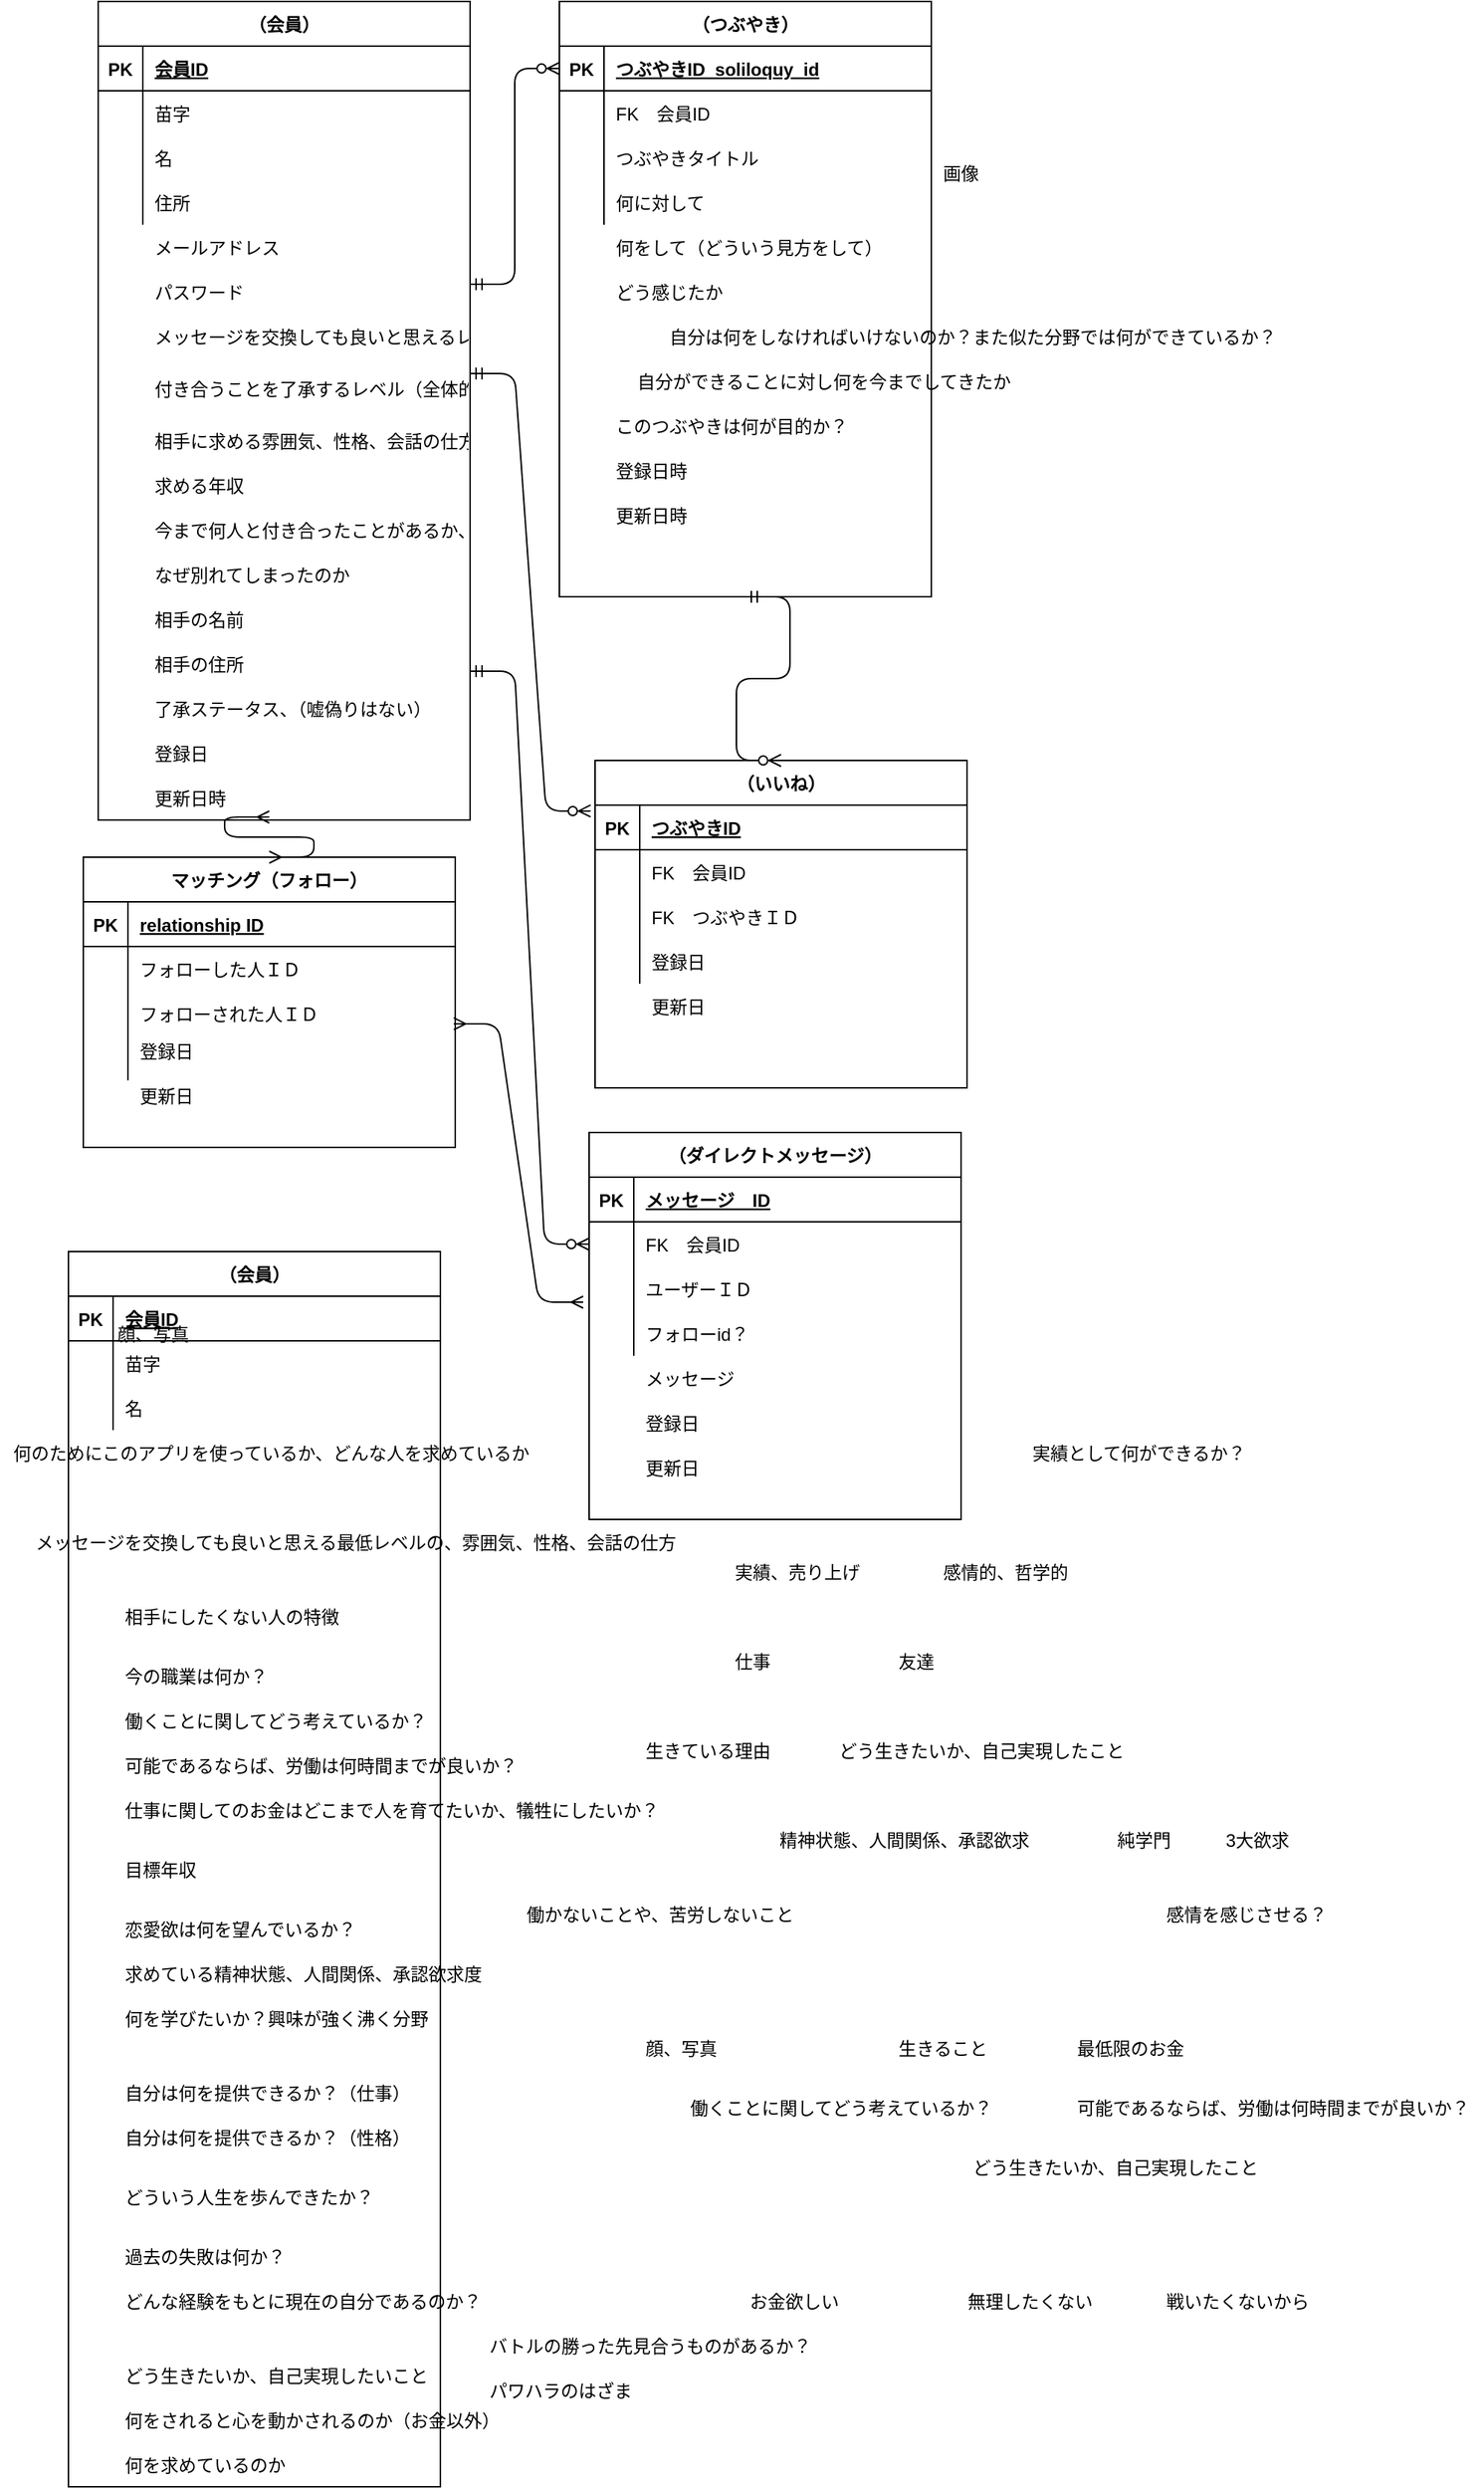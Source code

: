 <mxfile version="13.9.2" type="github" pages="16">
  <diagram id="gYOcqxLyRTDLa7rOP2EJ" name="恋愛マッチングER図">
    <mxGraphModel dx="1064" dy="837" grid="1" gridSize="10" guides="1" tooltips="1" connect="1" arrows="1" fold="1" page="1" pageScale="1" pageWidth="827" pageHeight="1169" math="0" shadow="0">
      <root>
        <mxCell id="pWbOHfvtBRwt8tjRahgb-0" />
        <mxCell id="pWbOHfvtBRwt8tjRahgb-1" parent="pWbOHfvtBRwt8tjRahgb-0" />
        <mxCell id="pWbOHfvtBRwt8tjRahgb-3" value="（会員）" style="shape=table;startSize=30;container=1;collapsible=1;childLayout=tableLayout;fixedRows=1;rowLines=0;fontStyle=1;align=center;resizeLast=1;" parent="pWbOHfvtBRwt8tjRahgb-1" vertex="1">
          <mxGeometry x="80" y="10" width="250" height="550" as="geometry" />
        </mxCell>
        <mxCell id="pWbOHfvtBRwt8tjRahgb-4" value="" style="shape=partialRectangle;collapsible=0;dropTarget=0;pointerEvents=0;fillColor=none;top=0;left=0;bottom=1;right=0;points=[[0,0.5],[1,0.5]];portConstraint=eastwest;" parent="pWbOHfvtBRwt8tjRahgb-3" vertex="1">
          <mxGeometry y="30" width="250" height="30" as="geometry" />
        </mxCell>
        <mxCell id="pWbOHfvtBRwt8tjRahgb-5" value="PK" style="shape=partialRectangle;connectable=0;fillColor=none;top=0;left=0;bottom=0;right=0;fontStyle=1;overflow=hidden;" parent="pWbOHfvtBRwt8tjRahgb-4" vertex="1">
          <mxGeometry width="30" height="30" as="geometry" />
        </mxCell>
        <mxCell id="pWbOHfvtBRwt8tjRahgb-6" value="会員ID" style="shape=partialRectangle;connectable=0;fillColor=none;top=0;left=0;bottom=0;right=0;align=left;spacingLeft=6;fontStyle=5;overflow=hidden;" parent="pWbOHfvtBRwt8tjRahgb-4" vertex="1">
          <mxGeometry x="30" width="220" height="30" as="geometry" />
        </mxCell>
        <mxCell id="pWbOHfvtBRwt8tjRahgb-7" value="" style="shape=partialRectangle;collapsible=0;dropTarget=0;pointerEvents=0;fillColor=none;top=0;left=0;bottom=0;right=0;points=[[0,0.5],[1,0.5]];portConstraint=eastwest;" parent="pWbOHfvtBRwt8tjRahgb-3" vertex="1">
          <mxGeometry y="60" width="250" height="30" as="geometry" />
        </mxCell>
        <mxCell id="pWbOHfvtBRwt8tjRahgb-8" value="" style="shape=partialRectangle;connectable=0;fillColor=none;top=0;left=0;bottom=0;right=0;editable=1;overflow=hidden;" parent="pWbOHfvtBRwt8tjRahgb-7" vertex="1">
          <mxGeometry width="30" height="30" as="geometry" />
        </mxCell>
        <mxCell id="pWbOHfvtBRwt8tjRahgb-9" value="苗字" style="shape=partialRectangle;connectable=0;fillColor=none;top=0;left=0;bottom=0;right=0;align=left;spacingLeft=6;overflow=hidden;" parent="pWbOHfvtBRwt8tjRahgb-7" vertex="1">
          <mxGeometry x="30" width="220" height="30" as="geometry" />
        </mxCell>
        <mxCell id="pWbOHfvtBRwt8tjRahgb-10" value="" style="shape=partialRectangle;collapsible=0;dropTarget=0;pointerEvents=0;fillColor=none;top=0;left=0;bottom=0;right=0;points=[[0,0.5],[1,0.5]];portConstraint=eastwest;" parent="pWbOHfvtBRwt8tjRahgb-3" vertex="1">
          <mxGeometry y="90" width="250" height="30" as="geometry" />
        </mxCell>
        <mxCell id="pWbOHfvtBRwt8tjRahgb-11" value="" style="shape=partialRectangle;connectable=0;fillColor=none;top=0;left=0;bottom=0;right=0;editable=1;overflow=hidden;" parent="pWbOHfvtBRwt8tjRahgb-10" vertex="1">
          <mxGeometry width="30" height="30" as="geometry" />
        </mxCell>
        <mxCell id="pWbOHfvtBRwt8tjRahgb-12" value="名" style="shape=partialRectangle;connectable=0;fillColor=none;top=0;left=0;bottom=0;right=0;align=left;spacingLeft=6;overflow=hidden;" parent="pWbOHfvtBRwt8tjRahgb-10" vertex="1">
          <mxGeometry x="30" width="220" height="30" as="geometry" />
        </mxCell>
        <mxCell id="pWbOHfvtBRwt8tjRahgb-13" value="" style="shape=partialRectangle;collapsible=0;dropTarget=0;pointerEvents=0;fillColor=none;top=0;left=0;bottom=0;right=0;points=[[0,0.5],[1,0.5]];portConstraint=eastwest;" parent="pWbOHfvtBRwt8tjRahgb-3" vertex="1">
          <mxGeometry y="120" width="250" height="30" as="geometry" />
        </mxCell>
        <mxCell id="pWbOHfvtBRwt8tjRahgb-14" value="" style="shape=partialRectangle;connectable=0;fillColor=none;top=0;left=0;bottom=0;right=0;editable=1;overflow=hidden;" parent="pWbOHfvtBRwt8tjRahgb-13" vertex="1">
          <mxGeometry width="30" height="30" as="geometry" />
        </mxCell>
        <mxCell id="pWbOHfvtBRwt8tjRahgb-15" value="住所" style="shape=partialRectangle;connectable=0;fillColor=none;top=0;left=0;bottom=0;right=0;align=left;spacingLeft=6;overflow=hidden;" parent="pWbOHfvtBRwt8tjRahgb-13" vertex="1">
          <mxGeometry x="30" width="220" height="30" as="geometry" />
        </mxCell>
        <mxCell id="pWbOHfvtBRwt8tjRahgb-16" value="メールアドレス" style="shape=partialRectangle;connectable=0;fillColor=none;top=0;left=0;bottom=0;right=0;align=left;spacingLeft=6;overflow=hidden;" parent="pWbOHfvtBRwt8tjRahgb-1" vertex="1">
          <mxGeometry x="110" y="160" width="220" height="30" as="geometry" />
        </mxCell>
        <mxCell id="pWbOHfvtBRwt8tjRahgb-17" value="パスワード" style="shape=partialRectangle;connectable=0;fillColor=none;top=0;left=0;bottom=0;right=0;align=left;spacingLeft=6;overflow=hidden;" parent="pWbOHfvtBRwt8tjRahgb-1" vertex="1">
          <mxGeometry x="110" y="190" width="220" height="30" as="geometry" />
        </mxCell>
        <mxCell id="pWbOHfvtBRwt8tjRahgb-18" value="付き合うことを了承するレベル（全体的なイメージ）" style="shape=partialRectangle;connectable=0;fillColor=none;top=0;left=0;bottom=0;right=0;align=left;spacingLeft=6;overflow=hidden;" parent="pWbOHfvtBRwt8tjRahgb-1" vertex="1">
          <mxGeometry x="110" y="255" width="220" height="30" as="geometry" />
        </mxCell>
        <mxCell id="hF9qdb04GDu12u4sGqx9-0" value="相手に求める雰囲気、性格、会話の仕方" style="shape=partialRectangle;connectable=0;fillColor=none;top=0;left=0;bottom=0;right=0;align=left;spacingLeft=6;overflow=hidden;" parent="pWbOHfvtBRwt8tjRahgb-1" vertex="1">
          <mxGeometry x="110" y="290" width="220" height="30" as="geometry" />
        </mxCell>
        <mxCell id="hF9qdb04GDu12u4sGqx9-1" value="求める年収" style="shape=partialRectangle;connectable=0;fillColor=none;top=0;left=0;bottom=0;right=0;align=left;spacingLeft=6;overflow=hidden;" parent="pWbOHfvtBRwt8tjRahgb-1" vertex="1">
          <mxGeometry x="110" y="320" width="220" height="30" as="geometry" />
        </mxCell>
        <mxCell id="Wq-HiCUXRV46HQuJJOib-0" value="相手の名前" style="shape=partialRectangle;connectable=0;fillColor=none;top=0;left=0;bottom=0;right=0;align=left;spacingLeft=6;overflow=hidden;" parent="pWbOHfvtBRwt8tjRahgb-1" vertex="1">
          <mxGeometry x="110" y="410" width="220" height="30" as="geometry" />
        </mxCell>
        <mxCell id="Wq-HiCUXRV46HQuJJOib-1" value="なぜ別れてしまったのか" style="shape=partialRectangle;connectable=0;fillColor=none;top=0;left=0;bottom=0;right=0;align=left;spacingLeft=6;overflow=hidden;" parent="pWbOHfvtBRwt8tjRahgb-1" vertex="1">
          <mxGeometry x="110" y="380" width="220" height="30" as="geometry" />
        </mxCell>
        <mxCell id="Wq-HiCUXRV46HQuJJOib-2" value="了承ステータス、（嘘偽りはない）" style="shape=partialRectangle;connectable=0;fillColor=none;top=0;left=0;bottom=0;right=0;align=left;spacingLeft=6;overflow=hidden;" parent="pWbOHfvtBRwt8tjRahgb-1" vertex="1">
          <mxGeometry x="110" y="470" width="220" height="30" as="geometry" />
        </mxCell>
        <mxCell id="Wq-HiCUXRV46HQuJJOib-3" value="更新日時" style="shape=partialRectangle;connectable=0;fillColor=none;top=0;left=0;bottom=0;right=0;align=left;spacingLeft=6;overflow=hidden;" parent="pWbOHfvtBRwt8tjRahgb-1" vertex="1">
          <mxGeometry x="110" y="530" width="220" height="30" as="geometry" />
        </mxCell>
        <mxCell id="Wq-HiCUXRV46HQuJJOib-4" value="（つぶやき）" style="shape=table;startSize=30;container=1;collapsible=1;childLayout=tableLayout;fixedRows=1;rowLines=0;fontStyle=1;align=center;resizeLast=1;" parent="pWbOHfvtBRwt8tjRahgb-1" vertex="1">
          <mxGeometry x="390" y="10" width="250" height="400" as="geometry" />
        </mxCell>
        <mxCell id="Wq-HiCUXRV46HQuJJOib-5" value="" style="shape=partialRectangle;collapsible=0;dropTarget=0;pointerEvents=0;fillColor=none;top=0;left=0;bottom=1;right=0;points=[[0,0.5],[1,0.5]];portConstraint=eastwest;" parent="Wq-HiCUXRV46HQuJJOib-4" vertex="1">
          <mxGeometry y="30" width="250" height="30" as="geometry" />
        </mxCell>
        <mxCell id="Wq-HiCUXRV46HQuJJOib-6" value="PK" style="shape=partialRectangle;connectable=0;fillColor=none;top=0;left=0;bottom=0;right=0;fontStyle=1;overflow=hidden;" parent="Wq-HiCUXRV46HQuJJOib-5" vertex="1">
          <mxGeometry width="30" height="30" as="geometry" />
        </mxCell>
        <mxCell id="Wq-HiCUXRV46HQuJJOib-7" value="つぶやきID  soliloquy_id" style="shape=partialRectangle;connectable=0;fillColor=none;top=0;left=0;bottom=0;right=0;align=left;spacingLeft=6;fontStyle=5;overflow=hidden;" parent="Wq-HiCUXRV46HQuJJOib-5" vertex="1">
          <mxGeometry x="30" width="220" height="30" as="geometry" />
        </mxCell>
        <mxCell id="Wq-HiCUXRV46HQuJJOib-8" value="" style="shape=partialRectangle;collapsible=0;dropTarget=0;pointerEvents=0;fillColor=none;top=0;left=0;bottom=0;right=0;points=[[0,0.5],[1,0.5]];portConstraint=eastwest;" parent="Wq-HiCUXRV46HQuJJOib-4" vertex="1">
          <mxGeometry y="60" width="250" height="30" as="geometry" />
        </mxCell>
        <mxCell id="Wq-HiCUXRV46HQuJJOib-9" value="" style="shape=partialRectangle;connectable=0;fillColor=none;top=0;left=0;bottom=0;right=0;editable=1;overflow=hidden;" parent="Wq-HiCUXRV46HQuJJOib-8" vertex="1">
          <mxGeometry width="30" height="30" as="geometry" />
        </mxCell>
        <mxCell id="Wq-HiCUXRV46HQuJJOib-10" value="FK　会員ID" style="shape=partialRectangle;connectable=0;fillColor=none;top=0;left=0;bottom=0;right=0;align=left;spacingLeft=6;overflow=hidden;" parent="Wq-HiCUXRV46HQuJJOib-8" vertex="1">
          <mxGeometry x="30" width="220" height="30" as="geometry" />
        </mxCell>
        <mxCell id="Wq-HiCUXRV46HQuJJOib-11" value="" style="shape=partialRectangle;collapsible=0;dropTarget=0;pointerEvents=0;fillColor=none;top=0;left=0;bottom=0;right=0;points=[[0,0.5],[1,0.5]];portConstraint=eastwest;" parent="Wq-HiCUXRV46HQuJJOib-4" vertex="1">
          <mxGeometry y="90" width="250" height="30" as="geometry" />
        </mxCell>
        <mxCell id="Wq-HiCUXRV46HQuJJOib-12" value="" style="shape=partialRectangle;connectable=0;fillColor=none;top=0;left=0;bottom=0;right=0;editable=1;overflow=hidden;" parent="Wq-HiCUXRV46HQuJJOib-11" vertex="1">
          <mxGeometry width="30" height="30" as="geometry" />
        </mxCell>
        <mxCell id="Wq-HiCUXRV46HQuJJOib-13" value="つぶやきタイトル" style="shape=partialRectangle;connectable=0;fillColor=none;top=0;left=0;bottom=0;right=0;align=left;spacingLeft=6;overflow=hidden;" parent="Wq-HiCUXRV46HQuJJOib-11" vertex="1">
          <mxGeometry x="30" width="220" height="30" as="geometry" />
        </mxCell>
        <mxCell id="Wq-HiCUXRV46HQuJJOib-14" value="" style="shape=partialRectangle;collapsible=0;dropTarget=0;pointerEvents=0;fillColor=none;top=0;left=0;bottom=0;right=0;points=[[0,0.5],[1,0.5]];portConstraint=eastwest;" parent="Wq-HiCUXRV46HQuJJOib-4" vertex="1">
          <mxGeometry y="120" width="250" height="30" as="geometry" />
        </mxCell>
        <mxCell id="Wq-HiCUXRV46HQuJJOib-15" value="" style="shape=partialRectangle;connectable=0;fillColor=none;top=0;left=0;bottom=0;right=0;editable=1;overflow=hidden;" parent="Wq-HiCUXRV46HQuJJOib-14" vertex="1">
          <mxGeometry width="30" height="30" as="geometry" />
        </mxCell>
        <mxCell id="Wq-HiCUXRV46HQuJJOib-16" value="" style="shape=partialRectangle;connectable=0;fillColor=none;top=0;left=0;bottom=0;right=0;align=left;spacingLeft=6;overflow=hidden;" parent="Wq-HiCUXRV46HQuJJOib-14" vertex="1">
          <mxGeometry x="30" width="220" height="30" as="geometry" />
        </mxCell>
        <mxCell id="Wq-HiCUXRV46HQuJJOib-17" value="今まで何人と付き合ったことがあるか、結婚歴" style="shape=partialRectangle;connectable=0;fillColor=none;top=0;left=0;bottom=0;right=0;align=left;spacingLeft=6;overflow=hidden;" parent="pWbOHfvtBRwt8tjRahgb-1" vertex="1">
          <mxGeometry x="110" y="350" width="220" height="30" as="geometry" />
        </mxCell>
        <mxCell id="Wq-HiCUXRV46HQuJJOib-18" value="相手の住所" style="shape=partialRectangle;connectable=0;fillColor=none;top=0;left=0;bottom=0;right=0;align=left;spacingLeft=6;overflow=hidden;" parent="pWbOHfvtBRwt8tjRahgb-1" vertex="1">
          <mxGeometry x="110" y="440" width="220" height="30" as="geometry" />
        </mxCell>
        <mxCell id="VxJ4FgZaP-YGr8oZ7-7R-0" value="" style="shape=partialRectangle;collapsible=0;dropTarget=0;pointerEvents=0;fillColor=none;top=0;left=0;bottom=0;right=0;points=[[0,0.5],[1,0.5]];portConstraint=eastwest;" parent="pWbOHfvtBRwt8tjRahgb-1" vertex="1">
          <mxGeometry x="390" y="130" width="250" height="30" as="geometry" />
        </mxCell>
        <mxCell id="VxJ4FgZaP-YGr8oZ7-7R-1" value="" style="shape=partialRectangle;connectable=0;fillColor=none;top=0;left=0;bottom=0;right=0;editable=1;overflow=hidden;" parent="VxJ4FgZaP-YGr8oZ7-7R-0" vertex="1">
          <mxGeometry width="30" height="30" as="geometry" />
        </mxCell>
        <mxCell id="VxJ4FgZaP-YGr8oZ7-7R-2" value="何に対して" style="shape=partialRectangle;connectable=0;fillColor=none;top=0;left=0;bottom=0;right=0;align=left;spacingLeft=6;overflow=hidden;" parent="VxJ4FgZaP-YGr8oZ7-7R-0" vertex="1">
          <mxGeometry x="30" width="220" height="30" as="geometry" />
        </mxCell>
        <mxCell id="VxJ4FgZaP-YGr8oZ7-7R-3" value="" style="edgeStyle=entityRelationEdgeStyle;fontSize=12;html=1;endArrow=ERzeroToMany;startArrow=ERmandOne;entryX=0;entryY=0.5;entryDx=0;entryDy=0;" parent="pWbOHfvtBRwt8tjRahgb-1" target="Wq-HiCUXRV46HQuJJOib-5" edge="1">
          <mxGeometry width="100" height="100" relative="1" as="geometry">
            <mxPoint x="330" y="200" as="sourcePoint" />
            <mxPoint x="430" y="100" as="targetPoint" />
          </mxGeometry>
        </mxCell>
        <mxCell id="VxJ4FgZaP-YGr8oZ7-7R-4" value="（いいね）" style="shape=table;startSize=30;container=1;collapsible=1;childLayout=tableLayout;fixedRows=1;rowLines=0;fontStyle=1;align=center;resizeLast=1;" parent="pWbOHfvtBRwt8tjRahgb-1" vertex="1">
          <mxGeometry x="414" y="520" width="250" height="220" as="geometry" />
        </mxCell>
        <mxCell id="VxJ4FgZaP-YGr8oZ7-7R-5" value="" style="shape=partialRectangle;collapsible=0;dropTarget=0;pointerEvents=0;fillColor=none;top=0;left=0;bottom=1;right=0;points=[[0,0.5],[1,0.5]];portConstraint=eastwest;" parent="VxJ4FgZaP-YGr8oZ7-7R-4" vertex="1">
          <mxGeometry y="30" width="250" height="30" as="geometry" />
        </mxCell>
        <mxCell id="VxJ4FgZaP-YGr8oZ7-7R-6" value="PK" style="shape=partialRectangle;connectable=0;fillColor=none;top=0;left=0;bottom=0;right=0;fontStyle=1;overflow=hidden;" parent="VxJ4FgZaP-YGr8oZ7-7R-5" vertex="1">
          <mxGeometry width="30" height="30" as="geometry" />
        </mxCell>
        <mxCell id="VxJ4FgZaP-YGr8oZ7-7R-7" value="つぶやきID" style="shape=partialRectangle;connectable=0;fillColor=none;top=0;left=0;bottom=0;right=0;align=left;spacingLeft=6;fontStyle=5;overflow=hidden;" parent="VxJ4FgZaP-YGr8oZ7-7R-5" vertex="1">
          <mxGeometry x="30" width="220" height="30" as="geometry" />
        </mxCell>
        <mxCell id="VxJ4FgZaP-YGr8oZ7-7R-8" value="" style="shape=partialRectangle;collapsible=0;dropTarget=0;pointerEvents=0;fillColor=none;top=0;left=0;bottom=0;right=0;points=[[0,0.5],[1,0.5]];portConstraint=eastwest;" parent="VxJ4FgZaP-YGr8oZ7-7R-4" vertex="1">
          <mxGeometry y="60" width="250" height="30" as="geometry" />
        </mxCell>
        <mxCell id="VxJ4FgZaP-YGr8oZ7-7R-9" value="" style="shape=partialRectangle;connectable=0;fillColor=none;top=0;left=0;bottom=0;right=0;editable=1;overflow=hidden;" parent="VxJ4FgZaP-YGr8oZ7-7R-8" vertex="1">
          <mxGeometry width="30" height="30" as="geometry" />
        </mxCell>
        <mxCell id="VxJ4FgZaP-YGr8oZ7-7R-10" value="FK　会員ID" style="shape=partialRectangle;connectable=0;fillColor=none;top=0;left=0;bottom=0;right=0;align=left;spacingLeft=6;overflow=hidden;" parent="VxJ4FgZaP-YGr8oZ7-7R-8" vertex="1">
          <mxGeometry x="30" width="220" height="30" as="geometry" />
        </mxCell>
        <mxCell id="VxJ4FgZaP-YGr8oZ7-7R-11" value="" style="shape=partialRectangle;collapsible=0;dropTarget=0;pointerEvents=0;fillColor=none;top=0;left=0;bottom=0;right=0;points=[[0,0.5],[1,0.5]];portConstraint=eastwest;" parent="VxJ4FgZaP-YGr8oZ7-7R-4" vertex="1">
          <mxGeometry y="90" width="250" height="30" as="geometry" />
        </mxCell>
        <mxCell id="VxJ4FgZaP-YGr8oZ7-7R-12" value="" style="shape=partialRectangle;connectable=0;fillColor=none;top=0;left=0;bottom=0;right=0;editable=1;overflow=hidden;" parent="VxJ4FgZaP-YGr8oZ7-7R-11" vertex="1">
          <mxGeometry width="30" height="30" as="geometry" />
        </mxCell>
        <mxCell id="VxJ4FgZaP-YGr8oZ7-7R-13" value="" style="shape=partialRectangle;connectable=0;fillColor=none;top=0;left=0;bottom=0;right=0;align=left;spacingLeft=6;overflow=hidden;" parent="VxJ4FgZaP-YGr8oZ7-7R-11" vertex="1">
          <mxGeometry x="30" width="220" height="30" as="geometry" />
        </mxCell>
        <mxCell id="VxJ4FgZaP-YGr8oZ7-7R-14" value="" style="shape=partialRectangle;collapsible=0;dropTarget=0;pointerEvents=0;fillColor=none;top=0;left=0;bottom=0;right=0;points=[[0,0.5],[1,0.5]];portConstraint=eastwest;" parent="VxJ4FgZaP-YGr8oZ7-7R-4" vertex="1">
          <mxGeometry y="120" width="250" height="30" as="geometry" />
        </mxCell>
        <mxCell id="VxJ4FgZaP-YGr8oZ7-7R-15" value="" style="shape=partialRectangle;connectable=0;fillColor=none;top=0;left=0;bottom=0;right=0;editable=1;overflow=hidden;" parent="VxJ4FgZaP-YGr8oZ7-7R-14" vertex="1">
          <mxGeometry width="30" height="30" as="geometry" />
        </mxCell>
        <mxCell id="VxJ4FgZaP-YGr8oZ7-7R-16" value="" style="shape=partialRectangle;connectable=0;fillColor=none;top=0;left=0;bottom=0;right=0;align=left;spacingLeft=6;overflow=hidden;" parent="VxJ4FgZaP-YGr8oZ7-7R-14" vertex="1">
          <mxGeometry x="30" width="220" height="30" as="geometry" />
        </mxCell>
        <mxCell id="VxJ4FgZaP-YGr8oZ7-7R-17" value="マッチング（フォロー）" style="shape=table;startSize=30;container=1;collapsible=1;childLayout=tableLayout;fixedRows=1;rowLines=0;fontStyle=1;align=center;resizeLast=1;" parent="pWbOHfvtBRwt8tjRahgb-1" vertex="1">
          <mxGeometry x="70" y="585" width="250" height="195" as="geometry" />
        </mxCell>
        <mxCell id="VxJ4FgZaP-YGr8oZ7-7R-18" value="" style="shape=partialRectangle;collapsible=0;dropTarget=0;pointerEvents=0;fillColor=none;top=0;left=0;bottom=1;right=0;points=[[0,0.5],[1,0.5]];portConstraint=eastwest;" parent="VxJ4FgZaP-YGr8oZ7-7R-17" vertex="1">
          <mxGeometry y="30" width="250" height="30" as="geometry" />
        </mxCell>
        <mxCell id="VxJ4FgZaP-YGr8oZ7-7R-19" value="PK" style="shape=partialRectangle;connectable=0;fillColor=none;top=0;left=0;bottom=0;right=0;fontStyle=1;overflow=hidden;" parent="VxJ4FgZaP-YGr8oZ7-7R-18" vertex="1">
          <mxGeometry width="30" height="30" as="geometry" />
        </mxCell>
        <mxCell id="VxJ4FgZaP-YGr8oZ7-7R-20" value="relationship ID" style="shape=partialRectangle;connectable=0;fillColor=none;top=0;left=0;bottom=0;right=0;align=left;spacingLeft=6;fontStyle=5;overflow=hidden;" parent="VxJ4FgZaP-YGr8oZ7-7R-18" vertex="1">
          <mxGeometry x="30" width="220" height="30" as="geometry" />
        </mxCell>
        <mxCell id="VxJ4FgZaP-YGr8oZ7-7R-21" value="" style="shape=partialRectangle;collapsible=0;dropTarget=0;pointerEvents=0;fillColor=none;top=0;left=0;bottom=0;right=0;points=[[0,0.5],[1,0.5]];portConstraint=eastwest;" parent="VxJ4FgZaP-YGr8oZ7-7R-17" vertex="1">
          <mxGeometry y="60" width="250" height="30" as="geometry" />
        </mxCell>
        <mxCell id="VxJ4FgZaP-YGr8oZ7-7R-22" value="" style="shape=partialRectangle;connectable=0;fillColor=none;top=0;left=0;bottom=0;right=0;editable=1;overflow=hidden;" parent="VxJ4FgZaP-YGr8oZ7-7R-21" vertex="1">
          <mxGeometry width="30" height="30" as="geometry" />
        </mxCell>
        <mxCell id="VxJ4FgZaP-YGr8oZ7-7R-23" value="フォローした人ＩＤ" style="shape=partialRectangle;connectable=0;fillColor=none;top=0;left=0;bottom=0;right=0;align=left;spacingLeft=6;overflow=hidden;" parent="VxJ4FgZaP-YGr8oZ7-7R-21" vertex="1">
          <mxGeometry x="30" width="220" height="30" as="geometry" />
        </mxCell>
        <mxCell id="VxJ4FgZaP-YGr8oZ7-7R-24" value="" style="shape=partialRectangle;collapsible=0;dropTarget=0;pointerEvents=0;fillColor=none;top=0;left=0;bottom=0;right=0;points=[[0,0.5],[1,0.5]];portConstraint=eastwest;" parent="VxJ4FgZaP-YGr8oZ7-7R-17" vertex="1">
          <mxGeometry y="90" width="250" height="30" as="geometry" />
        </mxCell>
        <mxCell id="VxJ4FgZaP-YGr8oZ7-7R-25" value="" style="shape=partialRectangle;connectable=0;fillColor=none;top=0;left=0;bottom=0;right=0;editable=1;overflow=hidden;" parent="VxJ4FgZaP-YGr8oZ7-7R-24" vertex="1">
          <mxGeometry width="30" height="30" as="geometry" />
        </mxCell>
        <mxCell id="VxJ4FgZaP-YGr8oZ7-7R-26" value="フォローされた人ＩＤ" style="shape=partialRectangle;connectable=0;fillColor=none;top=0;left=0;bottom=0;right=0;align=left;spacingLeft=6;overflow=hidden;" parent="VxJ4FgZaP-YGr8oZ7-7R-24" vertex="1">
          <mxGeometry x="30" width="220" height="30" as="geometry" />
        </mxCell>
        <mxCell id="VxJ4FgZaP-YGr8oZ7-7R-27" value="" style="shape=partialRectangle;collapsible=0;dropTarget=0;pointerEvents=0;fillColor=none;top=0;left=0;bottom=0;right=0;points=[[0,0.5],[1,0.5]];portConstraint=eastwest;" parent="VxJ4FgZaP-YGr8oZ7-7R-17" vertex="1">
          <mxGeometry y="120" width="250" height="30" as="geometry" />
        </mxCell>
        <mxCell id="VxJ4FgZaP-YGr8oZ7-7R-28" value="" style="shape=partialRectangle;connectable=0;fillColor=none;top=0;left=0;bottom=0;right=0;editable=1;overflow=hidden;" parent="VxJ4FgZaP-YGr8oZ7-7R-27" vertex="1">
          <mxGeometry width="30" height="30" as="geometry" />
        </mxCell>
        <mxCell id="VxJ4FgZaP-YGr8oZ7-7R-29" value="" style="shape=partialRectangle;connectable=0;fillColor=none;top=0;left=0;bottom=0;right=0;align=left;spacingLeft=6;overflow=hidden;" parent="VxJ4FgZaP-YGr8oZ7-7R-27" vertex="1">
          <mxGeometry x="30" width="220" height="30" as="geometry" />
        </mxCell>
        <mxCell id="VxJ4FgZaP-YGr8oZ7-7R-30" value="" style="edgeStyle=entityRelationEdgeStyle;fontSize=12;html=1;endArrow=ERmany;startArrow=ERmany;exitX=0.5;exitY=0;exitDx=0;exitDy=0;" parent="pWbOHfvtBRwt8tjRahgb-1" source="VxJ4FgZaP-YGr8oZ7-7R-17" edge="1">
          <mxGeometry width="100" height="100" relative="1" as="geometry">
            <mxPoint x="360" y="450" as="sourcePoint" />
            <mxPoint x="195" y="558" as="targetPoint" />
          </mxGeometry>
        </mxCell>
        <mxCell id="VxJ4FgZaP-YGr8oZ7-7R-34" value="" style="edgeStyle=entityRelationEdgeStyle;fontSize=12;html=1;endArrow=ERzeroToMany;startArrow=ERmandOne;entryX=0.5;entryY=0;entryDx=0;entryDy=0;exitX=0.5;exitY=1;exitDx=0;exitDy=0;" parent="pWbOHfvtBRwt8tjRahgb-1" source="Wq-HiCUXRV46HQuJJOib-4" target="VxJ4FgZaP-YGr8oZ7-7R-4" edge="1">
          <mxGeometry width="100" height="100" relative="1" as="geometry">
            <mxPoint x="340" y="210" as="sourcePoint" />
            <mxPoint x="400" y="95" as="targetPoint" />
          </mxGeometry>
        </mxCell>
        <mxCell id="VxJ4FgZaP-YGr8oZ7-7R-35" value="" style="edgeStyle=entityRelationEdgeStyle;fontSize=12;html=1;endArrow=ERzeroToMany;startArrow=ERmandOne;entryX=-0.012;entryY=0.133;entryDx=0;entryDy=0;entryPerimeter=0;" parent="pWbOHfvtBRwt8tjRahgb-1" target="VxJ4FgZaP-YGr8oZ7-7R-5" edge="1">
          <mxGeometry width="100" height="100" relative="1" as="geometry">
            <mxPoint x="330" y="260" as="sourcePoint" />
            <mxPoint x="386" y="356" as="targetPoint" />
          </mxGeometry>
        </mxCell>
        <mxCell id="DEJrrYm_F2WTGt64bXpd-0" value="" style="shape=partialRectangle;collapsible=0;dropTarget=0;pointerEvents=0;fillColor=none;top=0;left=0;bottom=0;right=0;points=[[0,0.5],[1,0.5]];portConstraint=eastwest;" parent="pWbOHfvtBRwt8tjRahgb-1" vertex="1">
          <mxGeometry x="390" y="380" width="250" height="30" as="geometry" />
        </mxCell>
        <mxCell id="DEJrrYm_F2WTGt64bXpd-1" value="" style="shape=partialRectangle;connectable=0;fillColor=none;top=0;left=0;bottom=0;right=0;editable=1;overflow=hidden;" parent="DEJrrYm_F2WTGt64bXpd-0" vertex="1">
          <mxGeometry width="30" height="30" as="geometry" />
        </mxCell>
        <mxCell id="DEJrrYm_F2WTGt64bXpd-2" value="" style="shape=partialRectangle;connectable=0;fillColor=none;top=0;left=0;bottom=0;right=0;align=left;spacingLeft=6;overflow=hidden;" parent="DEJrrYm_F2WTGt64bXpd-0" vertex="1">
          <mxGeometry x="30" width="220" height="30" as="geometry" />
        </mxCell>
        <mxCell id="DEJrrYm_F2WTGt64bXpd-16" value="" style="shape=partialRectangle;collapsible=0;dropTarget=0;pointerEvents=0;fillColor=none;top=0;left=0;bottom=0;right=0;points=[[0,0.5],[1,0.5]];portConstraint=eastwest;" parent="pWbOHfvtBRwt8tjRahgb-1" vertex="1">
          <mxGeometry x="414" y="610" width="250" height="30" as="geometry" />
        </mxCell>
        <mxCell id="DEJrrYm_F2WTGt64bXpd-17" value="" style="shape=partialRectangle;connectable=0;fillColor=none;top=0;left=0;bottom=0;right=0;editable=1;overflow=hidden;" parent="DEJrrYm_F2WTGt64bXpd-16" vertex="1">
          <mxGeometry width="30" height="30" as="geometry" />
        </mxCell>
        <mxCell id="DEJrrYm_F2WTGt64bXpd-18" value="FK　つぶやきＩＤ" style="shape=partialRectangle;connectable=0;fillColor=none;top=0;left=0;bottom=0;right=0;align=left;spacingLeft=6;overflow=hidden;" parent="DEJrrYm_F2WTGt64bXpd-16" vertex="1">
          <mxGeometry x="30" width="220" height="30" as="geometry" />
        </mxCell>
        <mxCell id="DEJrrYm_F2WTGt64bXpd-20" value="（ダイレクトメッセージ）" style="shape=table;startSize=30;container=1;collapsible=1;childLayout=tableLayout;fixedRows=1;rowLines=0;fontStyle=1;align=center;resizeLast=1;" parent="pWbOHfvtBRwt8tjRahgb-1" vertex="1">
          <mxGeometry x="410" y="770" width="250" height="260" as="geometry" />
        </mxCell>
        <mxCell id="DEJrrYm_F2WTGt64bXpd-21" value="" style="shape=partialRectangle;collapsible=0;dropTarget=0;pointerEvents=0;fillColor=none;top=0;left=0;bottom=1;right=0;points=[[0,0.5],[1,0.5]];portConstraint=eastwest;" parent="DEJrrYm_F2WTGt64bXpd-20" vertex="1">
          <mxGeometry y="30" width="250" height="30" as="geometry" />
        </mxCell>
        <mxCell id="DEJrrYm_F2WTGt64bXpd-22" value="PK" style="shape=partialRectangle;connectable=0;fillColor=none;top=0;left=0;bottom=0;right=0;fontStyle=1;overflow=hidden;" parent="DEJrrYm_F2WTGt64bXpd-21" vertex="1">
          <mxGeometry width="30" height="30" as="geometry" />
        </mxCell>
        <mxCell id="DEJrrYm_F2WTGt64bXpd-23" value="メッセージ　ID" style="shape=partialRectangle;connectable=0;fillColor=none;top=0;left=0;bottom=0;right=0;align=left;spacingLeft=6;fontStyle=5;overflow=hidden;" parent="DEJrrYm_F2WTGt64bXpd-21" vertex="1">
          <mxGeometry x="30" width="220" height="30" as="geometry" />
        </mxCell>
        <mxCell id="DEJrrYm_F2WTGt64bXpd-24" value="" style="shape=partialRectangle;collapsible=0;dropTarget=0;pointerEvents=0;fillColor=none;top=0;left=0;bottom=0;right=0;points=[[0,0.5],[1,0.5]];portConstraint=eastwest;" parent="DEJrrYm_F2WTGt64bXpd-20" vertex="1">
          <mxGeometry y="60" width="250" height="30" as="geometry" />
        </mxCell>
        <mxCell id="DEJrrYm_F2WTGt64bXpd-25" value="" style="shape=partialRectangle;connectable=0;fillColor=none;top=0;left=0;bottom=0;right=0;editable=1;overflow=hidden;" parent="DEJrrYm_F2WTGt64bXpd-24" vertex="1">
          <mxGeometry width="30" height="30" as="geometry" />
        </mxCell>
        <mxCell id="DEJrrYm_F2WTGt64bXpd-26" value="FK　会員ID" style="shape=partialRectangle;connectable=0;fillColor=none;top=0;left=0;bottom=0;right=0;align=left;spacingLeft=6;overflow=hidden;" parent="DEJrrYm_F2WTGt64bXpd-24" vertex="1">
          <mxGeometry x="30" width="220" height="30" as="geometry" />
        </mxCell>
        <mxCell id="DEJrrYm_F2WTGt64bXpd-27" value="" style="shape=partialRectangle;collapsible=0;dropTarget=0;pointerEvents=0;fillColor=none;top=0;left=0;bottom=0;right=0;points=[[0,0.5],[1,0.5]];portConstraint=eastwest;" parent="DEJrrYm_F2WTGt64bXpd-20" vertex="1">
          <mxGeometry y="90" width="250" height="30" as="geometry" />
        </mxCell>
        <mxCell id="DEJrrYm_F2WTGt64bXpd-28" value="" style="shape=partialRectangle;connectable=0;fillColor=none;top=0;left=0;bottom=0;right=0;editable=1;overflow=hidden;" parent="DEJrrYm_F2WTGt64bXpd-27" vertex="1">
          <mxGeometry width="30" height="30" as="geometry" />
        </mxCell>
        <mxCell id="DEJrrYm_F2WTGt64bXpd-29" value="ユーザーＩＤ" style="shape=partialRectangle;connectable=0;fillColor=none;top=0;left=0;bottom=0;right=0;align=left;spacingLeft=6;overflow=hidden;" parent="DEJrrYm_F2WTGt64bXpd-27" vertex="1">
          <mxGeometry x="30" width="220" height="30" as="geometry" />
        </mxCell>
        <mxCell id="DEJrrYm_F2WTGt64bXpd-30" value="" style="shape=partialRectangle;collapsible=0;dropTarget=0;pointerEvents=0;fillColor=none;top=0;left=0;bottom=0;right=0;points=[[0,0.5],[1,0.5]];portConstraint=eastwest;" parent="DEJrrYm_F2WTGt64bXpd-20" vertex="1">
          <mxGeometry y="120" width="250" height="30" as="geometry" />
        </mxCell>
        <mxCell id="DEJrrYm_F2WTGt64bXpd-31" value="" style="shape=partialRectangle;connectable=0;fillColor=none;top=0;left=0;bottom=0;right=0;editable=1;overflow=hidden;" parent="DEJrrYm_F2WTGt64bXpd-30" vertex="1">
          <mxGeometry width="30" height="30" as="geometry" />
        </mxCell>
        <mxCell id="DEJrrYm_F2WTGt64bXpd-32" value="フォローid？" style="shape=partialRectangle;connectable=0;fillColor=none;top=0;left=0;bottom=0;right=0;align=left;spacingLeft=6;overflow=hidden;" parent="DEJrrYm_F2WTGt64bXpd-30" vertex="1">
          <mxGeometry x="30" width="220" height="30" as="geometry" />
        </mxCell>
        <mxCell id="DEJrrYm_F2WTGt64bXpd-33" value="" style="edgeStyle=entityRelationEdgeStyle;fontSize=12;html=1;endArrow=ERzeroToMany;startArrow=ERmandOne;entryX=0;entryY=0.5;entryDx=0;entryDy=0;" parent="pWbOHfvtBRwt8tjRahgb-1" target="DEJrrYm_F2WTGt64bXpd-24" edge="1">
          <mxGeometry width="100" height="100" relative="1" as="geometry">
            <mxPoint x="330" y="460" as="sourcePoint" />
            <mxPoint x="396" y="366" as="targetPoint" />
          </mxGeometry>
        </mxCell>
        <mxCell id="DEJrrYm_F2WTGt64bXpd-34" value="" style="edgeStyle=entityRelationEdgeStyle;fontSize=12;html=1;endArrow=ERmany;startArrow=ERmany;exitX=-0.016;exitY=0.8;exitDx=0;exitDy=0;entryX=0.996;entryY=0.733;entryDx=0;entryDy=0;entryPerimeter=0;exitPerimeter=0;" parent="pWbOHfvtBRwt8tjRahgb-1" source="DEJrrYm_F2WTGt64bXpd-27" target="VxJ4FgZaP-YGr8oZ7-7R-24" edge="1">
          <mxGeometry width="100" height="100" relative="1" as="geometry">
            <mxPoint x="205" y="595" as="sourcePoint" />
            <mxPoint x="205" y="540" as="targetPoint" />
          </mxGeometry>
        </mxCell>
        <mxCell id="YBl_oKNqKjP4ud7RFSf7-1" value="メッセージを交換しても良いと思えるレベル" style="shape=partialRectangle;connectable=0;fillColor=none;top=0;left=0;bottom=0;right=0;align=left;spacingLeft=6;overflow=hidden;" parent="pWbOHfvtBRwt8tjRahgb-1" vertex="1">
          <mxGeometry x="110" y="220" width="220" height="30" as="geometry" />
        </mxCell>
        <mxCell id="YBl_oKNqKjP4ud7RFSf7-2" value="登録日" style="shape=partialRectangle;connectable=0;fillColor=none;top=0;left=0;bottom=0;right=0;align=left;spacingLeft=6;overflow=hidden;" parent="pWbOHfvtBRwt8tjRahgb-1" vertex="1">
          <mxGeometry x="110" y="500" width="220" height="30" as="geometry" />
        </mxCell>
        <mxCell id="YBl_oKNqKjP4ud7RFSf7-3" value="" style="shape=partialRectangle;collapsible=0;dropTarget=0;pointerEvents=0;fillColor=none;top=0;left=0;bottom=0;right=0;points=[[0,0.5],[1,0.5]];portConstraint=eastwest;" parent="pWbOHfvtBRwt8tjRahgb-1" vertex="1">
          <mxGeometry x="414" y="640" width="250" height="30" as="geometry" />
        </mxCell>
        <mxCell id="YBl_oKNqKjP4ud7RFSf7-4" value="" style="shape=partialRectangle;connectable=0;fillColor=none;top=0;left=0;bottom=0;right=0;editable=1;overflow=hidden;" parent="YBl_oKNqKjP4ud7RFSf7-3" vertex="1">
          <mxGeometry width="30" height="30" as="geometry" />
        </mxCell>
        <mxCell id="YBl_oKNqKjP4ud7RFSf7-5" value="登録日" style="shape=partialRectangle;connectable=0;fillColor=none;top=0;left=0;bottom=0;right=0;align=left;spacingLeft=6;overflow=hidden;" parent="YBl_oKNqKjP4ud7RFSf7-3" vertex="1">
          <mxGeometry x="30" width="220" height="30" as="geometry" />
        </mxCell>
        <mxCell id="YBl_oKNqKjP4ud7RFSf7-6" value="" style="shape=partialRectangle;collapsible=0;dropTarget=0;pointerEvents=0;fillColor=none;top=0;left=0;bottom=0;right=0;points=[[0,0.5],[1,0.5]];portConstraint=eastwest;" parent="pWbOHfvtBRwt8tjRahgb-1" vertex="1">
          <mxGeometry x="414" y="670" width="250" height="30" as="geometry" />
        </mxCell>
        <mxCell id="YBl_oKNqKjP4ud7RFSf7-7" value="" style="shape=partialRectangle;connectable=0;fillColor=none;top=0;left=0;bottom=0;right=0;editable=1;overflow=hidden;" parent="YBl_oKNqKjP4ud7RFSf7-6" vertex="1">
          <mxGeometry width="30" height="30" as="geometry" />
        </mxCell>
        <mxCell id="YBl_oKNqKjP4ud7RFSf7-8" value="更新日" style="shape=partialRectangle;connectable=0;fillColor=none;top=0;left=0;bottom=0;right=0;align=left;spacingLeft=6;overflow=hidden;" parent="YBl_oKNqKjP4ud7RFSf7-6" vertex="1">
          <mxGeometry x="30" width="220" height="30" as="geometry" />
        </mxCell>
        <mxCell id="YBl_oKNqKjP4ud7RFSf7-22" value="" style="shape=partialRectangle;collapsible=0;dropTarget=0;pointerEvents=0;fillColor=none;top=0;left=0;bottom=0;right=0;points=[[0,0.5],[1,0.5]];portConstraint=eastwest;" parent="pWbOHfvtBRwt8tjRahgb-1" vertex="1">
          <mxGeometry x="390" y="220" width="550" height="30" as="geometry" />
        </mxCell>
        <mxCell id="YBl_oKNqKjP4ud7RFSf7-23" value="" style="shape=partialRectangle;connectable=0;fillColor=none;top=0;left=0;bottom=0;right=0;editable=1;overflow=hidden;" parent="YBl_oKNqKjP4ud7RFSf7-22" vertex="1">
          <mxGeometry width="66" height="30" as="geometry" />
        </mxCell>
        <mxCell id="YBl_oKNqKjP4ud7RFSf7-24" value="自分は何をしなければいけないのか？また似た分野では何ができているか？" style="shape=partialRectangle;connectable=0;fillColor=none;top=0;left=0;bottom=0;right=0;align=left;spacingLeft=6;overflow=hidden;" parent="YBl_oKNqKjP4ud7RFSf7-22" vertex="1">
          <mxGeometry x="66" width="484" height="30" as="geometry" />
        </mxCell>
        <mxCell id="YBl_oKNqKjP4ud7RFSf7-25" value="" style="shape=partialRectangle;collapsible=0;dropTarget=0;pointerEvents=0;fillColor=none;top=0;left=0;bottom=0;right=0;points=[[0,0.5],[1,0.5]];portConstraint=eastwest;" parent="pWbOHfvtBRwt8tjRahgb-1" vertex="1">
          <mxGeometry x="390" y="280" width="250" height="30" as="geometry" />
        </mxCell>
        <mxCell id="YBl_oKNqKjP4ud7RFSf7-26" value="" style="shape=partialRectangle;connectable=0;fillColor=none;top=0;left=0;bottom=0;right=0;editable=1;overflow=hidden;" parent="YBl_oKNqKjP4ud7RFSf7-25" vertex="1">
          <mxGeometry width="30" height="30" as="geometry" />
        </mxCell>
        <mxCell id="YBl_oKNqKjP4ud7RFSf7-27" value="このつぶやきは何が目的か？" style="shape=partialRectangle;connectable=0;fillColor=none;top=0;left=0;bottom=0;right=0;align=left;spacingLeft=6;overflow=hidden;" parent="YBl_oKNqKjP4ud7RFSf7-25" vertex="1">
          <mxGeometry x="30" width="220" height="30" as="geometry" />
        </mxCell>
        <mxCell id="YBl_oKNqKjP4ud7RFSf7-28" value="登録日" style="shape=partialRectangle;connectable=0;fillColor=none;top=0;left=0;bottom=0;right=0;align=left;spacingLeft=6;overflow=hidden;" parent="pWbOHfvtBRwt8tjRahgb-1" vertex="1">
          <mxGeometry x="100" y="700" width="220" height="30" as="geometry" />
        </mxCell>
        <mxCell id="YBl_oKNqKjP4ud7RFSf7-29" value="メッセージ" style="shape=partialRectangle;connectable=0;fillColor=none;top=0;left=0;bottom=0;right=0;align=left;spacingLeft=6;overflow=hidden;" parent="pWbOHfvtBRwt8tjRahgb-1" vertex="1">
          <mxGeometry x="440" y="920" width="220" height="30" as="geometry" />
        </mxCell>
        <mxCell id="YBl_oKNqKjP4ud7RFSf7-30" value="更新日" style="shape=partialRectangle;connectable=0;fillColor=none;top=0;left=0;bottom=0;right=0;align=left;spacingLeft=6;overflow=hidden;" parent="pWbOHfvtBRwt8tjRahgb-1" vertex="1">
          <mxGeometry x="100" y="730" width="220" height="30" as="geometry" />
        </mxCell>
        <mxCell id="YBl_oKNqKjP4ud7RFSf7-31" value="登録日" style="shape=partialRectangle;connectable=0;fillColor=none;top=0;left=0;bottom=0;right=0;align=left;spacingLeft=6;overflow=hidden;" parent="pWbOHfvtBRwt8tjRahgb-1" vertex="1">
          <mxGeometry x="440" y="950" width="220" height="30" as="geometry" />
        </mxCell>
        <mxCell id="YBl_oKNqKjP4ud7RFSf7-32" value="更新日" style="shape=partialRectangle;connectable=0;fillColor=none;top=0;left=0;bottom=0;right=0;align=left;spacingLeft=6;overflow=hidden;" parent="pWbOHfvtBRwt8tjRahgb-1" vertex="1">
          <mxGeometry x="440" y="980" width="220" height="30" as="geometry" />
        </mxCell>
        <mxCell id="axKlc1s2EU6oonOJYAnE-1" value="" style="shape=partialRectangle;collapsible=0;dropTarget=0;pointerEvents=0;fillColor=none;top=0;left=0;bottom=0;right=0;points=[[0,0.5],[1,0.5]];portConstraint=eastwest;" parent="pWbOHfvtBRwt8tjRahgb-1" vertex="1">
          <mxGeometry x="390" y="250" width="370" height="30" as="geometry" />
        </mxCell>
        <mxCell id="axKlc1s2EU6oonOJYAnE-2" value="" style="shape=partialRectangle;connectable=0;fillColor=none;top=0;left=0;bottom=0;right=0;editable=1;overflow=hidden;" parent="axKlc1s2EU6oonOJYAnE-1" vertex="1">
          <mxGeometry width="44.4" height="30" as="geometry" />
        </mxCell>
        <mxCell id="axKlc1s2EU6oonOJYAnE-3" value="自分ができることに対し何を今までしてきたか" style="shape=partialRectangle;connectable=0;fillColor=none;top=0;left=0;bottom=0;right=0;align=left;spacingLeft=6;overflow=hidden;" parent="axKlc1s2EU6oonOJYAnE-1" vertex="1">
          <mxGeometry x="44.4" width="325.6" height="30" as="geometry" />
        </mxCell>
        <mxCell id="axKlc1s2EU6oonOJYAnE-4" value="" style="shape=partialRectangle;collapsible=0;dropTarget=0;pointerEvents=0;fillColor=none;top=0;left=0;bottom=0;right=0;points=[[0,0.5],[1,0.5]];portConstraint=eastwest;" parent="pWbOHfvtBRwt8tjRahgb-1" vertex="1">
          <mxGeometry x="390" y="340" width="250" height="30" as="geometry" />
        </mxCell>
        <mxCell id="axKlc1s2EU6oonOJYAnE-5" value="" style="shape=partialRectangle;connectable=0;fillColor=none;top=0;left=0;bottom=0;right=0;editable=1;overflow=hidden;" parent="axKlc1s2EU6oonOJYAnE-4" vertex="1">
          <mxGeometry width="30" height="30" as="geometry" />
        </mxCell>
        <mxCell id="axKlc1s2EU6oonOJYAnE-6" value="更新日時" style="shape=partialRectangle;connectable=0;fillColor=none;top=0;left=0;bottom=0;right=0;align=left;spacingLeft=6;overflow=hidden;" parent="axKlc1s2EU6oonOJYAnE-4" vertex="1">
          <mxGeometry x="30" width="220" height="30" as="geometry" />
        </mxCell>
        <mxCell id="axKlc1s2EU6oonOJYAnE-7" value="どう感じたか" style="shape=partialRectangle;connectable=0;fillColor=none;top=0;left=0;bottom=0;right=0;align=left;spacingLeft=6;overflow=hidden;" parent="pWbOHfvtBRwt8tjRahgb-1" vertex="1">
          <mxGeometry x="420" y="190" width="220" height="30" as="geometry" />
        </mxCell>
        <mxCell id="axKlc1s2EU6oonOJYAnE-8" value="何をして（どういう見方をして）" style="shape=partialRectangle;connectable=0;fillColor=none;top=0;left=0;bottom=0;right=0;align=left;spacingLeft=6;overflow=hidden;" parent="pWbOHfvtBRwt8tjRahgb-1" vertex="1">
          <mxGeometry x="420" y="160" width="220" height="30" as="geometry" />
        </mxCell>
        <mxCell id="axKlc1s2EU6oonOJYAnE-9" value="" style="shape=partialRectangle;collapsible=0;dropTarget=0;pointerEvents=0;fillColor=none;top=0;left=0;bottom=0;right=0;points=[[0,0.5],[1,0.5]];portConstraint=eastwest;" parent="pWbOHfvtBRwt8tjRahgb-1" vertex="1">
          <mxGeometry x="390" y="310" width="250" height="30" as="geometry" />
        </mxCell>
        <mxCell id="axKlc1s2EU6oonOJYAnE-10" value="" style="shape=partialRectangle;connectable=0;fillColor=none;top=0;left=0;bottom=0;right=0;editable=1;overflow=hidden;" parent="axKlc1s2EU6oonOJYAnE-9" vertex="1">
          <mxGeometry width="30" height="30" as="geometry" />
        </mxCell>
        <mxCell id="axKlc1s2EU6oonOJYAnE-11" value="登録日時" style="shape=partialRectangle;connectable=0;fillColor=none;top=0;left=0;bottom=0;right=0;align=left;spacingLeft=6;overflow=hidden;" parent="axKlc1s2EU6oonOJYAnE-9" vertex="1">
          <mxGeometry x="30" width="220" height="30" as="geometry" />
        </mxCell>
        <mxCell id="H9XXSEn6zy-MSZnIaLHh-0" value="顔、写真" style="shape=partialRectangle;connectable=0;fillColor=none;top=0;left=0;bottom=0;right=0;align=left;spacingLeft=6;overflow=hidden;" parent="pWbOHfvtBRwt8tjRahgb-1" vertex="1">
          <mxGeometry x="440" y="1370" width="80" height="30" as="geometry" />
        </mxCell>
        <mxCell id="H9XXSEn6zy-MSZnIaLHh-1" value="画像" style="shape=partialRectangle;connectable=0;fillColor=none;top=0;left=0;bottom=0;right=0;align=left;spacingLeft=6;overflow=hidden;" parent="pWbOHfvtBRwt8tjRahgb-1" vertex="1">
          <mxGeometry x="640" y="110" width="130" height="30" as="geometry" />
        </mxCell>
        <mxCell id="H9XXSEn6zy-MSZnIaLHh-2" value="3大欲求" style="shape=partialRectangle;connectable=0;fillColor=none;top=0;left=0;bottom=0;right=0;align=left;spacingLeft=6;overflow=hidden;" parent="pWbOHfvtBRwt8tjRahgb-1" vertex="1">
          <mxGeometry x="830" y="1230" width="80" height="30" as="geometry" />
        </mxCell>
        <mxCell id="H9XXSEn6zy-MSZnIaLHh-3" value="友達" style="shape=partialRectangle;connectable=0;fillColor=none;top=0;left=0;bottom=0;right=0;align=left;spacingLeft=6;overflow=hidden;" parent="pWbOHfvtBRwt8tjRahgb-1" vertex="1">
          <mxGeometry x="610" y="1110" width="90" height="30" as="geometry" />
        </mxCell>
        <mxCell id="H9XXSEn6zy-MSZnIaLHh-4" value="仕事" style="shape=partialRectangle;connectable=0;fillColor=none;top=0;left=0;bottom=0;right=0;align=left;spacingLeft=6;overflow=hidden;" parent="pWbOHfvtBRwt8tjRahgb-1" vertex="1">
          <mxGeometry x="500" y="1110" width="90" height="30" as="geometry" />
        </mxCell>
        <mxCell id="H9XXSEn6zy-MSZnIaLHh-5" value="生きている理由" style="shape=partialRectangle;connectable=0;fillColor=none;top=0;left=0;bottom=0;right=0;align=left;spacingLeft=6;overflow=hidden;" parent="pWbOHfvtBRwt8tjRahgb-1" vertex="1">
          <mxGeometry x="440" y="1170" width="110" height="30" as="geometry" />
        </mxCell>
        <mxCell id="H9XXSEn6zy-MSZnIaLHh-6" value="（会員）" style="shape=table;startSize=30;container=1;collapsible=1;childLayout=tableLayout;fixedRows=1;rowLines=0;fontStyle=1;align=center;resizeLast=1;" parent="pWbOHfvtBRwt8tjRahgb-1" vertex="1">
          <mxGeometry x="60" y="850" width="250" height="830" as="geometry" />
        </mxCell>
        <mxCell id="H9XXSEn6zy-MSZnIaLHh-7" value="" style="shape=partialRectangle;collapsible=0;dropTarget=0;pointerEvents=0;fillColor=none;top=0;left=0;bottom=1;right=0;points=[[0,0.5],[1,0.5]];portConstraint=eastwest;" parent="H9XXSEn6zy-MSZnIaLHh-6" vertex="1">
          <mxGeometry y="30" width="250" height="30" as="geometry" />
        </mxCell>
        <mxCell id="H9XXSEn6zy-MSZnIaLHh-8" value="PK" style="shape=partialRectangle;connectable=0;fillColor=none;top=0;left=0;bottom=0;right=0;fontStyle=1;overflow=hidden;" parent="H9XXSEn6zy-MSZnIaLHh-7" vertex="1">
          <mxGeometry width="30" height="30" as="geometry" />
        </mxCell>
        <mxCell id="H9XXSEn6zy-MSZnIaLHh-9" value="会員ID" style="shape=partialRectangle;connectable=0;fillColor=none;top=0;left=0;bottom=0;right=0;align=left;spacingLeft=6;fontStyle=5;overflow=hidden;" parent="H9XXSEn6zy-MSZnIaLHh-7" vertex="1">
          <mxGeometry x="30" width="220" height="30" as="geometry" />
        </mxCell>
        <mxCell id="H9XXSEn6zy-MSZnIaLHh-10" value="" style="shape=partialRectangle;collapsible=0;dropTarget=0;pointerEvents=0;fillColor=none;top=0;left=0;bottom=0;right=0;points=[[0,0.5],[1,0.5]];portConstraint=eastwest;" parent="H9XXSEn6zy-MSZnIaLHh-6" vertex="1">
          <mxGeometry y="60" width="250" height="30" as="geometry" />
        </mxCell>
        <mxCell id="H9XXSEn6zy-MSZnIaLHh-11" value="" style="shape=partialRectangle;connectable=0;fillColor=none;top=0;left=0;bottom=0;right=0;editable=1;overflow=hidden;" parent="H9XXSEn6zy-MSZnIaLHh-10" vertex="1">
          <mxGeometry width="30" height="30" as="geometry" />
        </mxCell>
        <mxCell id="H9XXSEn6zy-MSZnIaLHh-12" value="苗字" style="shape=partialRectangle;connectable=0;fillColor=none;top=0;left=0;bottom=0;right=0;align=left;spacingLeft=6;overflow=hidden;" parent="H9XXSEn6zy-MSZnIaLHh-10" vertex="1">
          <mxGeometry x="30" width="220" height="30" as="geometry" />
        </mxCell>
        <mxCell id="H9XXSEn6zy-MSZnIaLHh-13" value="" style="shape=partialRectangle;collapsible=0;dropTarget=0;pointerEvents=0;fillColor=none;top=0;left=0;bottom=0;right=0;points=[[0,0.5],[1,0.5]];portConstraint=eastwest;" parent="H9XXSEn6zy-MSZnIaLHh-6" vertex="1">
          <mxGeometry y="90" width="250" height="30" as="geometry" />
        </mxCell>
        <mxCell id="H9XXSEn6zy-MSZnIaLHh-14" value="" style="shape=partialRectangle;connectable=0;fillColor=none;top=0;left=0;bottom=0;right=0;editable=1;overflow=hidden;" parent="H9XXSEn6zy-MSZnIaLHh-13" vertex="1">
          <mxGeometry width="30" height="30" as="geometry" />
        </mxCell>
        <mxCell id="H9XXSEn6zy-MSZnIaLHh-15" value="名" style="shape=partialRectangle;connectable=0;fillColor=none;top=0;left=0;bottom=0;right=0;align=left;spacingLeft=6;overflow=hidden;" parent="H9XXSEn6zy-MSZnIaLHh-13" vertex="1">
          <mxGeometry x="30" width="220" height="30" as="geometry" />
        </mxCell>
        <mxCell id="H9XXSEn6zy-MSZnIaLHh-21" value="メッセージを交換しても良いと思える最低レベルの、雰囲気、性格、会話の仕方" style="shape=partialRectangle;connectable=0;fillColor=none;top=0;left=0;bottom=0;right=0;align=left;spacingLeft=6;overflow=hidden;" parent="pWbOHfvtBRwt8tjRahgb-1" vertex="1">
          <mxGeometry x="30" y="1030" width="460" height="30" as="geometry" />
        </mxCell>
        <mxCell id="H9XXSEn6zy-MSZnIaLHh-29" value="どう生きたいか、自己実現したこと" style="shape=partialRectangle;connectable=0;fillColor=none;top=0;left=0;bottom=0;right=0;align=left;spacingLeft=6;overflow=hidden;" parent="pWbOHfvtBRwt8tjRahgb-1" vertex="1">
          <mxGeometry x="570" y="1170" width="250" height="30" as="geometry" />
        </mxCell>
        <mxCell id="H9XXSEn6zy-MSZnIaLHh-30" value="働かないことや、苦労しないこと" style="shape=partialRectangle;connectable=0;fillColor=none;top=0;left=0;bottom=0;right=0;align=left;spacingLeft=6;overflow=hidden;" parent="pWbOHfvtBRwt8tjRahgb-1" vertex="1">
          <mxGeometry x="360" y="1280" width="200" height="30" as="geometry" />
        </mxCell>
        <mxCell id="H9XXSEn6zy-MSZnIaLHh-31" value="精神状態、人間関係、承認欲求" style="shape=partialRectangle;connectable=0;fillColor=none;top=0;left=0;bottom=0;right=0;align=left;spacingLeft=6;overflow=hidden;" parent="pWbOHfvtBRwt8tjRahgb-1" vertex="1">
          <mxGeometry x="530" y="1230" width="210" height="30" as="geometry" />
        </mxCell>
        <mxCell id="H9XXSEn6zy-MSZnIaLHh-32" value="純学門" style="shape=partialRectangle;connectable=0;fillColor=none;top=0;left=0;bottom=0;right=0;align=left;spacingLeft=6;overflow=hidden;" parent="pWbOHfvtBRwt8tjRahgb-1" vertex="1">
          <mxGeometry x="757" y="1230" width="70" height="30" as="geometry" />
        </mxCell>
        <mxCell id="H9XXSEn6zy-MSZnIaLHh-33" value="相手にしたくない人の特徴" style="shape=partialRectangle;connectable=0;fillColor=none;top=0;left=0;bottom=0;right=0;align=left;spacingLeft=6;overflow=hidden;" parent="pWbOHfvtBRwt8tjRahgb-1" vertex="1">
          <mxGeometry x="90" y="1080" width="330" height="30" as="geometry" />
        </mxCell>
        <mxCell id="H9XXSEn6zy-MSZnIaLHh-35" value="何のためにこのアプリを使っているか、どんな人を求めているか" style="shape=partialRectangle;connectable=0;fillColor=none;top=0;left=0;bottom=0;right=0;align=left;spacingLeft=6;overflow=hidden;" parent="pWbOHfvtBRwt8tjRahgb-1" vertex="1">
          <mxGeometry x="15" y="970" width="370" height="30" as="geometry" />
        </mxCell>
        <mxCell id="H9XXSEn6zy-MSZnIaLHh-36" value="どう生きたいか、自己実現したいこと" style="shape=partialRectangle;connectable=0;fillColor=none;top=0;left=0;bottom=0;right=0;align=left;spacingLeft=6;overflow=hidden;" parent="pWbOHfvtBRwt8tjRahgb-1" vertex="1">
          <mxGeometry x="90" y="1590" width="330" height="30" as="geometry" />
        </mxCell>
        <mxCell id="H9XXSEn6zy-MSZnIaLHh-47" value="目標年収" style="shape=partialRectangle;connectable=0;fillColor=none;top=0;left=0;bottom=0;right=0;align=left;spacingLeft=6;overflow=hidden;" parent="pWbOHfvtBRwt8tjRahgb-1" vertex="1">
          <mxGeometry x="90" y="1250" width="280" height="30" as="geometry" />
        </mxCell>
        <mxCell id="H9XXSEn6zy-MSZnIaLHh-48" value="恋愛欲は何を望んでいるか？" style="shape=partialRectangle;connectable=0;fillColor=none;top=0;left=0;bottom=0;right=0;align=left;spacingLeft=6;overflow=hidden;" parent="pWbOHfvtBRwt8tjRahgb-1" vertex="1">
          <mxGeometry x="90" y="1290" width="280" height="30" as="geometry" />
        </mxCell>
        <mxCell id="H9XXSEn6zy-MSZnIaLHh-49" value="求めている精神状態、人間関係、承認欲求度" style="shape=partialRectangle;connectable=0;fillColor=none;top=0;left=0;bottom=0;right=0;align=left;spacingLeft=6;overflow=hidden;" parent="pWbOHfvtBRwt8tjRahgb-1" vertex="1">
          <mxGeometry x="90" y="1320" width="270" height="30" as="geometry" />
        </mxCell>
        <mxCell id="H9XXSEn6zy-MSZnIaLHh-50" value="何を学びたいか？興味が強く沸く分野" style="shape=partialRectangle;connectable=0;fillColor=none;top=0;left=0;bottom=0;right=0;align=left;spacingLeft=6;overflow=hidden;" parent="pWbOHfvtBRwt8tjRahgb-1" vertex="1">
          <mxGeometry x="90" y="1350" width="240" height="30" as="geometry" />
        </mxCell>
        <mxCell id="H9XXSEn6zy-MSZnIaLHh-51" value="顔、写真" style="shape=partialRectangle;connectable=0;fillColor=none;top=0;left=0;bottom=0;right=0;align=left;spacingLeft=6;overflow=hidden;" parent="pWbOHfvtBRwt8tjRahgb-1" vertex="1">
          <mxGeometry x="85" y="890" width="80" height="30" as="geometry" />
        </mxCell>
        <mxCell id="H9XXSEn6zy-MSZnIaLHh-52" value="今の職業は何か？" style="shape=partialRectangle;connectable=0;fillColor=none;top=0;left=0;bottom=0;right=0;align=left;spacingLeft=6;overflow=hidden;" parent="pWbOHfvtBRwt8tjRahgb-1" vertex="1">
          <mxGeometry x="90" y="1120" width="140" height="30" as="geometry" />
        </mxCell>
        <mxCell id="H9XXSEn6zy-MSZnIaLHh-53" value="自分は何を提供できるか？（仕事）" style="shape=partialRectangle;connectable=0;fillColor=none;top=0;left=0;bottom=0;right=0;align=left;spacingLeft=6;overflow=hidden;" parent="pWbOHfvtBRwt8tjRahgb-1" vertex="1">
          <mxGeometry x="90" y="1400" width="210" height="30" as="geometry" />
        </mxCell>
        <mxCell id="H9XXSEn6zy-MSZnIaLHh-54" value="どういう人生を歩んできたか？" style="shape=partialRectangle;connectable=0;fillColor=none;top=0;left=0;bottom=0;right=0;align=left;spacingLeft=6;overflow=hidden;" parent="pWbOHfvtBRwt8tjRahgb-1" vertex="1">
          <mxGeometry x="90" y="1470" width="230" height="30" as="geometry" />
        </mxCell>
        <mxCell id="H9XXSEn6zy-MSZnIaLHh-55" value="過去の失敗は何か？" style="shape=partialRectangle;connectable=0;fillColor=none;top=0;left=0;bottom=0;right=0;align=left;spacingLeft=6;overflow=hidden;" parent="pWbOHfvtBRwt8tjRahgb-1" vertex="1">
          <mxGeometry x="90" y="1510" width="230" height="30" as="geometry" />
        </mxCell>
        <mxCell id="H9XXSEn6zy-MSZnIaLHh-56" value="どんな経験をもとに現在の自分であるのか？" style="shape=partialRectangle;connectable=0;fillColor=none;top=0;left=0;bottom=0;right=0;align=left;spacingLeft=6;overflow=hidden;" parent="pWbOHfvtBRwt8tjRahgb-1" vertex="1">
          <mxGeometry x="90" y="1540" width="260" height="30" as="geometry" />
        </mxCell>
        <mxCell id="ho2f7OswDN8wN37IBu1o-0" value="生きること" style="shape=partialRectangle;connectable=0;fillColor=none;top=0;left=0;bottom=0;right=0;align=left;spacingLeft=6;overflow=hidden;" vertex="1" parent="pWbOHfvtBRwt8tjRahgb-1">
          <mxGeometry x="610" y="1370" width="80" height="30" as="geometry" />
        </mxCell>
        <mxCell id="ho2f7OswDN8wN37IBu1o-1" value="どう生きたいか、自己実現したこと" style="shape=partialRectangle;connectable=0;fillColor=none;top=0;left=0;bottom=0;right=0;align=left;spacingLeft=6;overflow=hidden;" vertex="1" parent="pWbOHfvtBRwt8tjRahgb-1">
          <mxGeometry x="660" y="1450" width="250" height="30" as="geometry" />
        </mxCell>
        <mxCell id="ho2f7OswDN8wN37IBu1o-2" value="最低限のお金" style="shape=partialRectangle;connectable=0;fillColor=none;top=0;left=0;bottom=0;right=0;align=left;spacingLeft=6;overflow=hidden;" vertex="1" parent="pWbOHfvtBRwt8tjRahgb-1">
          <mxGeometry x="730" y="1370" width="103" height="30" as="geometry" />
        </mxCell>
        <mxCell id="ho2f7OswDN8wN37IBu1o-3" value="可能であるならば、労働は何時間までが良いか？" style="shape=partialRectangle;connectable=0;fillColor=none;top=0;left=0;bottom=0;right=0;align=left;spacingLeft=6;overflow=hidden;" vertex="1" parent="pWbOHfvtBRwt8tjRahgb-1">
          <mxGeometry x="730" y="1410" width="280" height="30" as="geometry" />
        </mxCell>
        <mxCell id="ho2f7OswDN8wN37IBu1o-4" value="働くことに関してどう考えているか？" style="shape=partialRectangle;connectable=0;fillColor=none;top=0;left=0;bottom=0;right=0;align=left;spacingLeft=6;overflow=hidden;" vertex="1" parent="pWbOHfvtBRwt8tjRahgb-1">
          <mxGeometry x="470" y="1410" width="245" height="30" as="geometry" />
        </mxCell>
        <mxCell id="ho2f7OswDN8wN37IBu1o-5" value="感情を感じさせる？" style="shape=partialRectangle;connectable=0;fillColor=none;top=0;left=0;bottom=0;right=0;align=left;spacingLeft=6;overflow=hidden;" vertex="1" parent="pWbOHfvtBRwt8tjRahgb-1">
          <mxGeometry x="790" y="1250" width="170" height="90" as="geometry" />
        </mxCell>
        <mxCell id="ho2f7OswDN8wN37IBu1o-6" value="お金欲しい" style="shape=partialRectangle;connectable=0;fillColor=none;top=0;left=0;bottom=0;right=0;align=left;spacingLeft=6;overflow=hidden;" vertex="1" parent="pWbOHfvtBRwt8tjRahgb-1">
          <mxGeometry x="510" y="1540" width="135" height="30" as="geometry" />
        </mxCell>
        <mxCell id="ho2f7OswDN8wN37IBu1o-7" value="無理したくない" style="shape=partialRectangle;connectable=0;fillColor=none;top=0;left=0;bottom=0;right=0;align=left;spacingLeft=6;overflow=hidden;" vertex="1" parent="pWbOHfvtBRwt8tjRahgb-1">
          <mxGeometry x="656.5" y="1540" width="250" height="30" as="geometry" />
        </mxCell>
        <mxCell id="ho2f7OswDN8wN37IBu1o-9" value="パワハラのはざま" style="shape=partialRectangle;connectable=0;fillColor=none;top=0;left=0;bottom=0;right=0;align=left;spacingLeft=6;overflow=hidden;" vertex="1" parent="pWbOHfvtBRwt8tjRahgb-1">
          <mxGeometry x="335" y="1600" width="135" height="30" as="geometry" />
        </mxCell>
        <mxCell id="ho2f7OswDN8wN37IBu1o-10" value="戦いたくないから" style="shape=partialRectangle;connectable=0;fillColor=none;top=0;left=0;bottom=0;right=0;align=left;spacingLeft=6;overflow=hidden;" vertex="1" parent="pWbOHfvtBRwt8tjRahgb-1">
          <mxGeometry x="790" y="1540" width="135" height="30" as="geometry" />
        </mxCell>
        <mxCell id="ho2f7OswDN8wN37IBu1o-11" value="バトルの勝った先見合うものがあるか？" style="shape=partialRectangle;connectable=0;fillColor=none;top=0;left=0;bottom=0;right=0;align=left;spacingLeft=6;overflow=hidden;" vertex="1" parent="pWbOHfvtBRwt8tjRahgb-1">
          <mxGeometry x="335" y="1570" width="235" height="30" as="geometry" />
        </mxCell>
        <mxCell id="ho2f7OswDN8wN37IBu1o-13" value="実績として何ができるか？" style="shape=partialRectangle;connectable=0;fillColor=none;top=0;left=0;bottom=0;right=0;align=left;spacingLeft=6;overflow=hidden;" vertex="1" parent="pWbOHfvtBRwt8tjRahgb-1">
          <mxGeometry x="700" y="970" width="200" height="30" as="geometry" />
        </mxCell>
        <mxCell id="ho2f7OswDN8wN37IBu1o-14" value="実績、売り上げ" style="shape=partialRectangle;connectable=0;fillColor=none;top=0;left=0;bottom=0;right=0;align=left;spacingLeft=6;overflow=hidden;" vertex="1" parent="pWbOHfvtBRwt8tjRahgb-1">
          <mxGeometry x="500" y="1050" width="110" height="30" as="geometry" />
        </mxCell>
        <mxCell id="ho2f7OswDN8wN37IBu1o-15" value="感情的、哲学的" style="shape=partialRectangle;connectable=0;fillColor=none;top=0;left=0;bottom=0;right=0;align=left;spacingLeft=6;overflow=hidden;" vertex="1" parent="pWbOHfvtBRwt8tjRahgb-1">
          <mxGeometry x="640" y="1050" width="110" height="30" as="geometry" />
        </mxCell>
        <mxCell id="ho2f7OswDN8wN37IBu1o-19" value="何を求めているのか" style="shape=partialRectangle;connectable=0;fillColor=none;top=0;left=0;bottom=0;right=0;align=left;spacingLeft=6;overflow=hidden;" vertex="1" parent="pWbOHfvtBRwt8tjRahgb-1">
          <mxGeometry x="90" y="1650" width="180" height="30" as="geometry" />
        </mxCell>
        <mxCell id="ho2f7OswDN8wN37IBu1o-20" value="働くことに関してどう考えているか？" style="shape=partialRectangle;connectable=0;fillColor=none;top=0;left=0;bottom=0;right=0;align=left;spacingLeft=6;overflow=hidden;" vertex="1" parent="pWbOHfvtBRwt8tjRahgb-1">
          <mxGeometry x="90" y="1150" width="245" height="30" as="geometry" />
        </mxCell>
        <mxCell id="ho2f7OswDN8wN37IBu1o-21" value="可能であるならば、労働は何時間までが良いか？" style="shape=partialRectangle;connectable=0;fillColor=none;top=0;left=0;bottom=0;right=0;align=left;spacingLeft=6;overflow=hidden;" vertex="1" parent="pWbOHfvtBRwt8tjRahgb-1">
          <mxGeometry x="90" y="1180" width="280" height="30" as="geometry" />
        </mxCell>
        <mxCell id="ho2f7OswDN8wN37IBu1o-22" value="仕事に関してのお金はどこまで人を育てたいか、犠牲にしたいか？" style="shape=partialRectangle;connectable=0;fillColor=none;top=0;left=0;bottom=0;right=0;align=left;spacingLeft=6;overflow=hidden;" vertex="1" parent="pWbOHfvtBRwt8tjRahgb-1">
          <mxGeometry x="90" y="1210" width="390" height="30" as="geometry" />
        </mxCell>
        <mxCell id="ho2f7OswDN8wN37IBu1o-23" value="自分は何を提供できるか？（性格）" style="shape=partialRectangle;connectable=0;fillColor=none;top=0;left=0;bottom=0;right=0;align=left;spacingLeft=6;overflow=hidden;" vertex="1" parent="pWbOHfvtBRwt8tjRahgb-1">
          <mxGeometry x="90" y="1430" width="210" height="30" as="geometry" />
        </mxCell>
        <mxCell id="ho2f7OswDN8wN37IBu1o-24" value="何をされると心を動かされるのか（お金以外）" style="shape=partialRectangle;connectable=0;fillColor=none;top=0;left=0;bottom=0;right=0;align=left;spacingLeft=6;overflow=hidden;" vertex="1" parent="pWbOHfvtBRwt8tjRahgb-1">
          <mxGeometry x="90" y="1620" width="260" height="30" as="geometry" />
        </mxCell>
      </root>
    </mxGraphModel>
  </diagram>
  <diagram name="カラムの詳細" id="FodUi-OQmof07GcYxiwW">
    <mxGraphModel dx="906" dy="784" grid="1" gridSize="10" guides="1" tooltips="1" connect="1" arrows="1" fold="1" page="1" pageScale="1" pageWidth="827" pageHeight="1169" math="0" shadow="0">
      <root>
        <mxCell id="ryH4xJipQ9elpwYcsFLE-0" />
        <mxCell id="ryH4xJipQ9elpwYcsFLE-1" parent="ryH4xJipQ9elpwYcsFLE-0" />
        <mxCell id="ryH4xJipQ9elpwYcsFLE-2" value="（会員）" style="shape=table;startSize=30;container=1;collapsible=1;childLayout=tableLayout;fixedRows=1;rowLines=0;fontStyle=1;align=center;resizeLast=1;" parent="ryH4xJipQ9elpwYcsFLE-1" vertex="1">
          <mxGeometry x="20" y="10" width="330" height="550" as="geometry" />
        </mxCell>
        <mxCell id="ryH4xJipQ9elpwYcsFLE-3" value="" style="shape=partialRectangle;collapsible=0;dropTarget=0;pointerEvents=0;fillColor=none;top=0;left=0;bottom=1;right=0;points=[[0,0.5],[1,0.5]];portConstraint=eastwest;" parent="ryH4xJipQ9elpwYcsFLE-2" vertex="1">
          <mxGeometry y="30" width="330" height="30" as="geometry" />
        </mxCell>
        <mxCell id="ryH4xJipQ9elpwYcsFLE-4" value="PK" style="shape=partialRectangle;connectable=0;fillColor=none;top=0;left=0;bottom=0;right=0;fontStyle=1;overflow=hidden;" parent="ryH4xJipQ9elpwYcsFLE-3" vertex="1">
          <mxGeometry width="30" height="30" as="geometry" />
        </mxCell>
        <mxCell id="ryH4xJipQ9elpwYcsFLE-5" value="会員ID customers" style="shape=partialRectangle;connectable=0;fillColor=none;top=0;left=0;bottom=0;right=0;align=left;spacingLeft=6;fontStyle=5;overflow=hidden;" parent="ryH4xJipQ9elpwYcsFLE-3" vertex="1">
          <mxGeometry x="30" width="300" height="30" as="geometry" />
        </mxCell>
        <mxCell id="ryH4xJipQ9elpwYcsFLE-6" value="" style="shape=partialRectangle;collapsible=0;dropTarget=0;pointerEvents=0;fillColor=none;top=0;left=0;bottom=0;right=0;points=[[0,0.5],[1,0.5]];portConstraint=eastwest;" parent="ryH4xJipQ9elpwYcsFLE-2" vertex="1">
          <mxGeometry y="60" width="330" height="30" as="geometry" />
        </mxCell>
        <mxCell id="ryH4xJipQ9elpwYcsFLE-7" value="" style="shape=partialRectangle;connectable=0;fillColor=none;top=0;left=0;bottom=0;right=0;editable=1;overflow=hidden;" parent="ryH4xJipQ9elpwYcsFLE-6" vertex="1">
          <mxGeometry width="30" height="30" as="geometry" />
        </mxCell>
        <mxCell id="ryH4xJipQ9elpwYcsFLE-8" value="last_name" style="shape=partialRectangle;connectable=0;fillColor=none;top=0;left=0;bottom=0;right=0;align=left;spacingLeft=6;overflow=hidden;" parent="ryH4xJipQ9elpwYcsFLE-6" vertex="1">
          <mxGeometry x="30" width="300" height="30" as="geometry" />
        </mxCell>
        <mxCell id="ryH4xJipQ9elpwYcsFLE-9" value="" style="shape=partialRectangle;collapsible=0;dropTarget=0;pointerEvents=0;fillColor=none;top=0;left=0;bottom=0;right=0;points=[[0,0.5],[1,0.5]];portConstraint=eastwest;" parent="ryH4xJipQ9elpwYcsFLE-2" vertex="1">
          <mxGeometry y="90" width="330" height="30" as="geometry" />
        </mxCell>
        <mxCell id="ryH4xJipQ9elpwYcsFLE-10" value="" style="shape=partialRectangle;connectable=0;fillColor=none;top=0;left=0;bottom=0;right=0;editable=1;overflow=hidden;" parent="ryH4xJipQ9elpwYcsFLE-9" vertex="1">
          <mxGeometry width="30" height="30" as="geometry" />
        </mxCell>
        <mxCell id="ryH4xJipQ9elpwYcsFLE-11" value="first_name" style="shape=partialRectangle;connectable=0;fillColor=none;top=0;left=0;bottom=0;right=0;align=left;spacingLeft=6;overflow=hidden;" parent="ryH4xJipQ9elpwYcsFLE-9" vertex="1">
          <mxGeometry x="30" width="300" height="30" as="geometry" />
        </mxCell>
        <mxCell id="ryH4xJipQ9elpwYcsFLE-12" value="" style="shape=partialRectangle;collapsible=0;dropTarget=0;pointerEvents=0;fillColor=none;top=0;left=0;bottom=0;right=0;points=[[0,0.5],[1,0.5]];portConstraint=eastwest;" parent="ryH4xJipQ9elpwYcsFLE-2" vertex="1">
          <mxGeometry y="120" width="330" height="30" as="geometry" />
        </mxCell>
        <mxCell id="ryH4xJipQ9elpwYcsFLE-13" value="" style="shape=partialRectangle;connectable=0;fillColor=none;top=0;left=0;bottom=0;right=0;editable=1;overflow=hidden;" parent="ryH4xJipQ9elpwYcsFLE-12" vertex="1">
          <mxGeometry width="30" height="30" as="geometry" />
        </mxCell>
        <mxCell id="ryH4xJipQ9elpwYcsFLE-14" value="address (住所) " style="shape=partialRectangle;connectable=0;fillColor=none;top=0;left=0;bottom=0;right=0;align=left;spacingLeft=6;overflow=hidden;" parent="ryH4xJipQ9elpwYcsFLE-12" vertex="1">
          <mxGeometry x="30" width="300" height="30" as="geometry" />
        </mxCell>
        <mxCell id="ryH4xJipQ9elpwYcsFLE-15" value="email (メールアドレス)" style="shape=partialRectangle;connectable=0;fillColor=none;top=0;left=0;bottom=0;right=0;align=left;spacingLeft=6;overflow=hidden;" parent="ryH4xJipQ9elpwYcsFLE-1" vertex="1">
          <mxGeometry x="50" y="160" width="220" height="30" as="geometry" />
        </mxCell>
        <mxCell id="ryH4xJipQ9elpwYcsFLE-16" value="encrypted_password（パスワード）" style="shape=partialRectangle;connectable=0;fillColor=none;top=0;left=0;bottom=0;right=0;align=left;spacingLeft=6;overflow=hidden;" parent="ryH4xJipQ9elpwYcsFLE-1" vertex="1">
          <mxGeometry x="50" y="190" width="220" height="30" as="geometry" />
        </mxCell>
        <mxCell id="ryH4xJipQ9elpwYcsFLE-17" value="partner_level {付き合うことを了承するレベル（全体的なイメージ）}" style="shape=partialRectangle;connectable=0;fillColor=none;top=0;left=0;bottom=0;right=0;align=left;spacingLeft=6;overflow=hidden;" parent="ryH4xJipQ9elpwYcsFLE-1" vertex="1">
          <mxGeometry x="50" y="250" width="300" height="30" as="geometry" />
        </mxCell>
        <mxCell id="ryH4xJipQ9elpwYcsFLE-18" value="personality_ask (相手に求める雰囲気、性格、会話の仕方)" style="shape=partialRectangle;connectable=0;fillColor=none;top=0;left=0;bottom=0;right=0;align=left;spacingLeft=6;overflow=hidden;" parent="ryH4xJipQ9elpwYcsFLE-1" vertex="1">
          <mxGeometry x="50" y="280" width="290" height="30" as="geometry" />
        </mxCell>
        <mxCell id="ryH4xJipQ9elpwYcsFLE-19" value="imcome_ask（求める年収）" style="shape=partialRectangle;connectable=0;fillColor=none;top=0;left=0;bottom=0;right=0;align=left;spacingLeft=6;overflow=hidden;" parent="ryH4xJipQ9elpwYcsFLE-1" vertex="1">
          <mxGeometry x="50" y="310" width="280" height="30" as="geometry" />
        </mxCell>
        <mxCell id="ryH4xJipQ9elpwYcsFLE-20" value="partner_name(相手の名前)" style="shape=partialRectangle;connectable=0;fillColor=none;top=0;left=0;bottom=0;right=0;align=left;spacingLeft=6;overflow=hidden;" parent="ryH4xJipQ9elpwYcsFLE-1" vertex="1">
          <mxGeometry x="50" y="400" width="220" height="30" as="geometry" />
        </mxCell>
        <mxCell id="ryH4xJipQ9elpwYcsFLE-21" value="reason_break_up(なぜ別れてしまったのか)" style="shape=partialRectangle;connectable=0;fillColor=none;top=0;left=0;bottom=0;right=0;align=left;spacingLeft=6;overflow=hidden;" parent="ryH4xJipQ9elpwYcsFLE-1" vertex="1">
          <mxGeometry x="50" y="370" width="260" height="30" as="geometry" />
        </mxCell>
        <mxCell id="ryH4xJipQ9elpwYcsFLE-22" value="love_history_status{了承ステータス、（嘘偽りはない）}" style="shape=partialRectangle;connectable=0;fillColor=none;top=0;left=0;bottom=0;right=0;align=left;spacingLeft=6;overflow=hidden;" parent="ryH4xJipQ9elpwYcsFLE-1" vertex="1">
          <mxGeometry x="50" y="460" width="320" height="30" as="geometry" />
        </mxCell>
        <mxCell id="ryH4xJipQ9elpwYcsFLE-23" value="update_at(更新日時)" style="shape=partialRectangle;connectable=0;fillColor=none;top=0;left=0;bottom=0;right=0;align=left;spacingLeft=6;overflow=hidden;" parent="ryH4xJipQ9elpwYcsFLE-1" vertex="1">
          <mxGeometry x="50" y="520" width="220" height="30" as="geometry" />
        </mxCell>
        <mxCell id="ryH4xJipQ9elpwYcsFLE-24" value="（つぶやき）" style="shape=table;startSize=30;container=1;collapsible=1;childLayout=tableLayout;fixedRows=1;rowLines=0;fontStyle=1;align=center;resizeLast=1;" parent="ryH4xJipQ9elpwYcsFLE-1" vertex="1">
          <mxGeometry x="390" y="10" width="270" height="380" as="geometry" />
        </mxCell>
        <mxCell id="ryH4xJipQ9elpwYcsFLE-25" value="" style="shape=partialRectangle;collapsible=0;dropTarget=0;pointerEvents=0;fillColor=none;top=0;left=0;bottom=1;right=0;points=[[0,0.5],[1,0.5]];portConstraint=eastwest;" parent="ryH4xJipQ9elpwYcsFLE-24" vertex="1">
          <mxGeometry y="30" width="270" height="30" as="geometry" />
        </mxCell>
        <mxCell id="ryH4xJipQ9elpwYcsFLE-26" value="PK" style="shape=partialRectangle;connectable=0;fillColor=none;top=0;left=0;bottom=0;right=0;fontStyle=1;overflow=hidden;" parent="ryH4xJipQ9elpwYcsFLE-25" vertex="1">
          <mxGeometry width="30" height="30" as="geometry" />
        </mxCell>
        <mxCell id="ryH4xJipQ9elpwYcsFLE-27" value="つぶやきID  soliloquy" style="shape=partialRectangle;connectable=0;fillColor=none;top=0;left=0;bottom=0;right=0;align=left;spacingLeft=6;fontStyle=5;overflow=hidden;" parent="ryH4xJipQ9elpwYcsFLE-25" vertex="1">
          <mxGeometry x="30" width="240" height="30" as="geometry" />
        </mxCell>
        <mxCell id="ryH4xJipQ9elpwYcsFLE-28" value="" style="shape=partialRectangle;collapsible=0;dropTarget=0;pointerEvents=0;fillColor=none;top=0;left=0;bottom=0;right=0;points=[[0,0.5],[1,0.5]];portConstraint=eastwest;" parent="ryH4xJipQ9elpwYcsFLE-24" vertex="1">
          <mxGeometry y="60" width="270" height="30" as="geometry" />
        </mxCell>
        <mxCell id="ryH4xJipQ9elpwYcsFLE-29" value="" style="shape=partialRectangle;connectable=0;fillColor=none;top=0;left=0;bottom=0;right=0;editable=1;overflow=hidden;" parent="ryH4xJipQ9elpwYcsFLE-28" vertex="1">
          <mxGeometry width="30" height="30" as="geometry" />
        </mxCell>
        <mxCell id="ryH4xJipQ9elpwYcsFLE-30" value="FK customer_id" style="shape=partialRectangle;connectable=0;fillColor=none;top=0;left=0;bottom=0;right=0;align=left;spacingLeft=6;overflow=hidden;" parent="ryH4xJipQ9elpwYcsFLE-28" vertex="1">
          <mxGeometry x="30" width="240" height="30" as="geometry" />
        </mxCell>
        <mxCell id="ryH4xJipQ9elpwYcsFLE-31" value="" style="shape=partialRectangle;collapsible=0;dropTarget=0;pointerEvents=0;fillColor=none;top=0;left=0;bottom=0;right=0;points=[[0,0.5],[1,0.5]];portConstraint=eastwest;" parent="ryH4xJipQ9elpwYcsFLE-24" vertex="1">
          <mxGeometry y="90" width="270" height="30" as="geometry" />
        </mxCell>
        <mxCell id="ryH4xJipQ9elpwYcsFLE-32" value="" style="shape=partialRectangle;connectable=0;fillColor=none;top=0;left=0;bottom=0;right=0;editable=1;overflow=hidden;" parent="ryH4xJipQ9elpwYcsFLE-31" vertex="1">
          <mxGeometry width="30" height="30" as="geometry" />
        </mxCell>
        <mxCell id="ryH4xJipQ9elpwYcsFLE-33" value="title(つぶやきタイトル)" style="shape=partialRectangle;connectable=0;fillColor=none;top=0;left=0;bottom=0;right=0;align=left;spacingLeft=6;overflow=hidden;" parent="ryH4xJipQ9elpwYcsFLE-31" vertex="1">
          <mxGeometry x="30" width="240" height="30" as="geometry" />
        </mxCell>
        <mxCell id="ryH4xJipQ9elpwYcsFLE-34" value="" style="shape=partialRectangle;collapsible=0;dropTarget=0;pointerEvents=0;fillColor=none;top=0;left=0;bottom=0;right=0;points=[[0,0.5],[1,0.5]];portConstraint=eastwest;" parent="ryH4xJipQ9elpwYcsFLE-24" vertex="1">
          <mxGeometry y="120" width="270" height="30" as="geometry" />
        </mxCell>
        <mxCell id="ryH4xJipQ9elpwYcsFLE-35" value="" style="shape=partialRectangle;connectable=0;fillColor=none;top=0;left=0;bottom=0;right=0;editable=1;overflow=hidden;" parent="ryH4xJipQ9elpwYcsFLE-34" vertex="1">
          <mxGeometry width="30" height="30" as="geometry" />
        </mxCell>
        <mxCell id="ryH4xJipQ9elpwYcsFLE-36" value="" style="shape=partialRectangle;connectable=0;fillColor=none;top=0;left=0;bottom=0;right=0;align=left;spacingLeft=6;overflow=hidden;" parent="ryH4xJipQ9elpwYcsFLE-34" vertex="1">
          <mxGeometry x="30" width="240" height="30" as="geometry" />
        </mxCell>
        <mxCell id="ryH4xJipQ9elpwYcsFLE-37" value="number_of_ pertner(今まで何人と付き合ったことがあるか)" style="shape=partialRectangle;connectable=0;fillColor=none;top=0;left=0;bottom=0;right=0;align=left;spacingLeft=6;overflow=hidden;" parent="ryH4xJipQ9elpwYcsFLE-1" vertex="1">
          <mxGeometry x="50" y="340" width="310" height="30" as="geometry" />
        </mxCell>
        <mxCell id="ryH4xJipQ9elpwYcsFLE-38" value="partner_address(相手の住所)" style="shape=partialRectangle;connectable=0;fillColor=none;top=0;left=0;bottom=0;right=0;align=left;spacingLeft=6;overflow=hidden;" parent="ryH4xJipQ9elpwYcsFLE-1" vertex="1">
          <mxGeometry x="50" y="430" width="220" height="30" as="geometry" />
        </mxCell>
        <mxCell id="ryH4xJipQ9elpwYcsFLE-39" value="" style="shape=partialRectangle;collapsible=0;dropTarget=0;pointerEvents=0;fillColor=none;top=0;left=0;bottom=0;right=0;points=[[0,0.5],[1,0.5]];portConstraint=eastwest;" parent="ryH4xJipQ9elpwYcsFLE-1" vertex="1">
          <mxGeometry x="390" y="130" width="250" height="30" as="geometry" />
        </mxCell>
        <mxCell id="ryH4xJipQ9elpwYcsFLE-40" value="" style="shape=partialRectangle;connectable=0;fillColor=none;top=0;left=0;bottom=0;right=0;editable=1;overflow=hidden;" parent="ryH4xJipQ9elpwYcsFLE-39" vertex="1">
          <mxGeometry width="30" height="30" as="geometry" />
        </mxCell>
        <mxCell id="ryH4xJipQ9elpwYcsFLE-41" value="object(何に対し)" style="shape=partialRectangle;connectable=0;fillColor=none;top=0;left=0;bottom=0;right=0;align=left;spacingLeft=6;overflow=hidden;" parent="ryH4xJipQ9elpwYcsFLE-39" vertex="1">
          <mxGeometry x="30" width="220" height="30" as="geometry" />
        </mxCell>
        <mxCell id="ryH4xJipQ9elpwYcsFLE-42" value="" style="edgeStyle=entityRelationEdgeStyle;fontSize=12;html=1;endArrow=ERzeroToMany;startArrow=ERmandOne;entryX=0;entryY=0.5;entryDx=0;entryDy=0;" parent="ryH4xJipQ9elpwYcsFLE-1" target="ryH4xJipQ9elpwYcsFLE-25" edge="1">
          <mxGeometry width="100" height="100" relative="1" as="geometry">
            <mxPoint x="350" y="200" as="sourcePoint" />
            <mxPoint x="430" y="100" as="targetPoint" />
          </mxGeometry>
        </mxCell>
        <mxCell id="ryH4xJipQ9elpwYcsFLE-43" value="（いいね）" style="shape=table;startSize=30;container=1;collapsible=1;childLayout=tableLayout;fixedRows=1;rowLines=0;fontStyle=1;align=center;resizeLast=1;" parent="ryH4xJipQ9elpwYcsFLE-1" vertex="1">
          <mxGeometry x="450" y="530" width="250" height="220" as="geometry" />
        </mxCell>
        <mxCell id="ryH4xJipQ9elpwYcsFLE-44" value="" style="shape=partialRectangle;collapsible=0;dropTarget=0;pointerEvents=0;fillColor=none;top=0;left=0;bottom=1;right=0;points=[[0,0.5],[1,0.5]];portConstraint=eastwest;" parent="ryH4xJipQ9elpwYcsFLE-43" vertex="1">
          <mxGeometry y="30" width="250" height="30" as="geometry" />
        </mxCell>
        <mxCell id="ryH4xJipQ9elpwYcsFLE-45" value="PK" style="shape=partialRectangle;connectable=0;fillColor=none;top=0;left=0;bottom=0;right=0;fontStyle=1;overflow=hidden;" parent="ryH4xJipQ9elpwYcsFLE-44" vertex="1">
          <mxGeometry width="30" height="30" as="geometry" />
        </mxCell>
        <mxCell id="ryH4xJipQ9elpwYcsFLE-46" value="つぶやきID" style="shape=partialRectangle;connectable=0;fillColor=none;top=0;left=0;bottom=0;right=0;align=left;spacingLeft=6;fontStyle=5;overflow=hidden;" parent="ryH4xJipQ9elpwYcsFLE-44" vertex="1">
          <mxGeometry x="30" width="220" height="30" as="geometry" />
        </mxCell>
        <mxCell id="ryH4xJipQ9elpwYcsFLE-47" value="" style="shape=partialRectangle;collapsible=0;dropTarget=0;pointerEvents=0;fillColor=none;top=0;left=0;bottom=0;right=0;points=[[0,0.5],[1,0.5]];portConstraint=eastwest;" parent="ryH4xJipQ9elpwYcsFLE-43" vertex="1">
          <mxGeometry y="60" width="250" height="30" as="geometry" />
        </mxCell>
        <mxCell id="ryH4xJipQ9elpwYcsFLE-48" value="" style="shape=partialRectangle;connectable=0;fillColor=none;top=0;left=0;bottom=0;right=0;editable=1;overflow=hidden;" parent="ryH4xJipQ9elpwYcsFLE-47" vertex="1">
          <mxGeometry width="30" height="30" as="geometry" />
        </mxCell>
        <mxCell id="ryH4xJipQ9elpwYcsFLE-49" value="FK　customer_id" style="shape=partialRectangle;connectable=0;fillColor=none;top=0;left=0;bottom=0;right=0;align=left;spacingLeft=6;overflow=hidden;" parent="ryH4xJipQ9elpwYcsFLE-47" vertex="1">
          <mxGeometry x="30" width="220" height="30" as="geometry" />
        </mxCell>
        <mxCell id="ryH4xJipQ9elpwYcsFLE-50" value="" style="shape=partialRectangle;collapsible=0;dropTarget=0;pointerEvents=0;fillColor=none;top=0;left=0;bottom=0;right=0;points=[[0,0.5],[1,0.5]];portConstraint=eastwest;" parent="ryH4xJipQ9elpwYcsFLE-43" vertex="1">
          <mxGeometry y="90" width="250" height="30" as="geometry" />
        </mxCell>
        <mxCell id="ryH4xJipQ9elpwYcsFLE-51" value="" style="shape=partialRectangle;connectable=0;fillColor=none;top=0;left=0;bottom=0;right=0;editable=1;overflow=hidden;" parent="ryH4xJipQ9elpwYcsFLE-50" vertex="1">
          <mxGeometry width="30" height="30" as="geometry" />
        </mxCell>
        <mxCell id="ryH4xJipQ9elpwYcsFLE-52" value="" style="shape=partialRectangle;connectable=0;fillColor=none;top=0;left=0;bottom=0;right=0;align=left;spacingLeft=6;overflow=hidden;" parent="ryH4xJipQ9elpwYcsFLE-50" vertex="1">
          <mxGeometry x="30" width="220" height="30" as="geometry" />
        </mxCell>
        <mxCell id="ryH4xJipQ9elpwYcsFLE-53" value="" style="shape=partialRectangle;collapsible=0;dropTarget=0;pointerEvents=0;fillColor=none;top=0;left=0;bottom=0;right=0;points=[[0,0.5],[1,0.5]];portConstraint=eastwest;" parent="ryH4xJipQ9elpwYcsFLE-43" vertex="1">
          <mxGeometry y="120" width="250" height="30" as="geometry" />
        </mxCell>
        <mxCell id="ryH4xJipQ9elpwYcsFLE-54" value="" style="shape=partialRectangle;connectable=0;fillColor=none;top=0;left=0;bottom=0;right=0;editable=1;overflow=hidden;" parent="ryH4xJipQ9elpwYcsFLE-53" vertex="1">
          <mxGeometry width="30" height="30" as="geometry" />
        </mxCell>
        <mxCell id="ryH4xJipQ9elpwYcsFLE-55" value="" style="shape=partialRectangle;connectable=0;fillColor=none;top=0;left=0;bottom=0;right=0;align=left;spacingLeft=6;overflow=hidden;" parent="ryH4xJipQ9elpwYcsFLE-53" vertex="1">
          <mxGeometry x="30" width="220" height="30" as="geometry" />
        </mxCell>
        <mxCell id="ryH4xJipQ9elpwYcsFLE-56" value="マッチング（フォロー）" style="shape=table;startSize=30;container=1;collapsible=1;childLayout=tableLayout;fixedRows=1;rowLines=0;fontStyle=1;align=center;resizeLast=1;" parent="ryH4xJipQ9elpwYcsFLE-1" vertex="1">
          <mxGeometry x="70" y="585" width="250" height="195" as="geometry" />
        </mxCell>
        <mxCell id="ryH4xJipQ9elpwYcsFLE-57" value="" style="shape=partialRectangle;collapsible=0;dropTarget=0;pointerEvents=0;fillColor=none;top=0;left=0;bottom=1;right=0;points=[[0,0.5],[1,0.5]];portConstraint=eastwest;" parent="ryH4xJipQ9elpwYcsFLE-56" vertex="1">
          <mxGeometry y="30" width="250" height="30" as="geometry" />
        </mxCell>
        <mxCell id="ryH4xJipQ9elpwYcsFLE-58" value="PK" style="shape=partialRectangle;connectable=0;fillColor=none;top=0;left=0;bottom=0;right=0;fontStyle=1;overflow=hidden;" parent="ryH4xJipQ9elpwYcsFLE-57" vertex="1">
          <mxGeometry width="30" height="30" as="geometry" />
        </mxCell>
        <mxCell id="ryH4xJipQ9elpwYcsFLE-59" value="relationship ID" style="shape=partialRectangle;connectable=0;fillColor=none;top=0;left=0;bottom=0;right=0;align=left;spacingLeft=6;fontStyle=5;overflow=hidden;" parent="ryH4xJipQ9elpwYcsFLE-57" vertex="1">
          <mxGeometry x="30" width="220" height="30" as="geometry" />
        </mxCell>
        <mxCell id="ryH4xJipQ9elpwYcsFLE-60" value="" style="shape=partialRectangle;collapsible=0;dropTarget=0;pointerEvents=0;fillColor=none;top=0;left=0;bottom=0;right=0;points=[[0,0.5],[1,0.5]];portConstraint=eastwest;" parent="ryH4xJipQ9elpwYcsFLE-56" vertex="1">
          <mxGeometry y="60" width="250" height="30" as="geometry" />
        </mxCell>
        <mxCell id="ryH4xJipQ9elpwYcsFLE-61" value="" style="shape=partialRectangle;connectable=0;fillColor=none;top=0;left=0;bottom=0;right=0;editable=1;overflow=hidden;" parent="ryH4xJipQ9elpwYcsFLE-60" vertex="1">
          <mxGeometry width="30" height="30" as="geometry" />
        </mxCell>
        <mxCell id="ryH4xJipQ9elpwYcsFLE-62" value="follower_id (フォローした人ＩＤ)" style="shape=partialRectangle;connectable=0;fillColor=none;top=0;left=0;bottom=0;right=0;align=left;spacingLeft=6;overflow=hidden;" parent="ryH4xJipQ9elpwYcsFLE-60" vertex="1">
          <mxGeometry x="30" width="220" height="30" as="geometry" />
        </mxCell>
        <mxCell id="ryH4xJipQ9elpwYcsFLE-63" value="" style="shape=partialRectangle;collapsible=0;dropTarget=0;pointerEvents=0;fillColor=none;top=0;left=0;bottom=0;right=0;points=[[0,0.5],[1,0.5]];portConstraint=eastwest;" parent="ryH4xJipQ9elpwYcsFLE-56" vertex="1">
          <mxGeometry y="90" width="250" height="30" as="geometry" />
        </mxCell>
        <mxCell id="ryH4xJipQ9elpwYcsFLE-64" value="" style="shape=partialRectangle;connectable=0;fillColor=none;top=0;left=0;bottom=0;right=0;editable=1;overflow=hidden;" parent="ryH4xJipQ9elpwYcsFLE-63" vertex="1">
          <mxGeometry width="30" height="30" as="geometry" />
        </mxCell>
        <mxCell id="ryH4xJipQ9elpwYcsFLE-65" value="followed_id (フォローされた人ＩＤ)" style="shape=partialRectangle;connectable=0;fillColor=none;top=0;left=0;bottom=0;right=0;align=left;spacingLeft=6;overflow=hidden;" parent="ryH4xJipQ9elpwYcsFLE-63" vertex="1">
          <mxGeometry x="30" width="220" height="30" as="geometry" />
        </mxCell>
        <mxCell id="ryH4xJipQ9elpwYcsFLE-66" value="" style="shape=partialRectangle;collapsible=0;dropTarget=0;pointerEvents=0;fillColor=none;top=0;left=0;bottom=0;right=0;points=[[0,0.5],[1,0.5]];portConstraint=eastwest;" parent="ryH4xJipQ9elpwYcsFLE-56" vertex="1">
          <mxGeometry y="120" width="250" height="30" as="geometry" />
        </mxCell>
        <mxCell id="ryH4xJipQ9elpwYcsFLE-67" value="" style="shape=partialRectangle;connectable=0;fillColor=none;top=0;left=0;bottom=0;right=0;editable=1;overflow=hidden;" parent="ryH4xJipQ9elpwYcsFLE-66" vertex="1">
          <mxGeometry width="30" height="30" as="geometry" />
        </mxCell>
        <mxCell id="ryH4xJipQ9elpwYcsFLE-68" value="" style="shape=partialRectangle;connectable=0;fillColor=none;top=0;left=0;bottom=0;right=0;align=left;spacingLeft=6;overflow=hidden;" parent="ryH4xJipQ9elpwYcsFLE-66" vertex="1">
          <mxGeometry x="30" width="220" height="30" as="geometry" />
        </mxCell>
        <mxCell id="ryH4xJipQ9elpwYcsFLE-69" value="" style="edgeStyle=entityRelationEdgeStyle;fontSize=12;html=1;endArrow=ERmany;startArrow=ERmany;exitX=0.5;exitY=0;exitDx=0;exitDy=0;" parent="ryH4xJipQ9elpwYcsFLE-1" source="ryH4xJipQ9elpwYcsFLE-56" edge="1">
          <mxGeometry width="100" height="100" relative="1" as="geometry">
            <mxPoint x="360" y="450" as="sourcePoint" />
            <mxPoint x="195" y="558" as="targetPoint" />
          </mxGeometry>
        </mxCell>
        <mxCell id="ryH4xJipQ9elpwYcsFLE-70" value="" style="edgeStyle=entityRelationEdgeStyle;fontSize=12;html=1;endArrow=ERzeroToMany;startArrow=ERmandOne;entryX=0.5;entryY=0;entryDx=0;entryDy=0;exitX=0.5;exitY=1;exitDx=0;exitDy=0;" parent="ryH4xJipQ9elpwYcsFLE-1" source="ryH4xJipQ9elpwYcsFLE-24" target="ryH4xJipQ9elpwYcsFLE-43" edge="1">
          <mxGeometry width="100" height="100" relative="1" as="geometry">
            <mxPoint x="340" y="210" as="sourcePoint" />
            <mxPoint x="400" y="95" as="targetPoint" />
          </mxGeometry>
        </mxCell>
        <mxCell id="ryH4xJipQ9elpwYcsFLE-71" value="" style="edgeStyle=entityRelationEdgeStyle;fontSize=12;html=1;endArrow=ERzeroToMany;startArrow=ERmandOne;" parent="ryH4xJipQ9elpwYcsFLE-1" edge="1">
          <mxGeometry width="100" height="100" relative="1" as="geometry">
            <mxPoint x="330" y="260" as="sourcePoint" />
            <mxPoint x="386" y="356" as="targetPoint" />
          </mxGeometry>
        </mxCell>
        <mxCell id="ryH4xJipQ9elpwYcsFLE-72" value="" style="shape=partialRectangle;collapsible=0;dropTarget=0;pointerEvents=0;fillColor=none;top=0;left=0;bottom=0;right=0;points=[[0,0.5],[1,0.5]];portConstraint=eastwest;" parent="ryH4xJipQ9elpwYcsFLE-1" vertex="1">
          <mxGeometry x="390" y="380" width="250" height="30" as="geometry" />
        </mxCell>
        <mxCell id="ryH4xJipQ9elpwYcsFLE-73" value="" style="shape=partialRectangle;connectable=0;fillColor=none;top=0;left=0;bottom=0;right=0;editable=1;overflow=hidden;" parent="ryH4xJipQ9elpwYcsFLE-72" vertex="1">
          <mxGeometry width="30" height="30" as="geometry" />
        </mxCell>
        <mxCell id="ryH4xJipQ9elpwYcsFLE-74" value="" style="shape=partialRectangle;connectable=0;fillColor=none;top=0;left=0;bottom=0;right=0;align=left;spacingLeft=6;overflow=hidden;" parent="ryH4xJipQ9elpwYcsFLE-72" vertex="1">
          <mxGeometry x="30" width="220" height="30" as="geometry" />
        </mxCell>
        <mxCell id="ryH4xJipQ9elpwYcsFLE-75" value="" style="shape=partialRectangle;collapsible=0;dropTarget=0;pointerEvents=0;fillColor=none;top=0;left=0;bottom=0;right=0;points=[[0,0.5],[1,0.5]];portConstraint=eastwest;" parent="ryH4xJipQ9elpwYcsFLE-1" vertex="1">
          <mxGeometry x="450" y="620" width="250" height="30" as="geometry" />
        </mxCell>
        <mxCell id="ryH4xJipQ9elpwYcsFLE-76" value="" style="shape=partialRectangle;connectable=0;fillColor=none;top=0;left=0;bottom=0;right=0;editable=1;overflow=hidden;" parent="ryH4xJipQ9elpwYcsFLE-75" vertex="1">
          <mxGeometry width="30" height="30" as="geometry" />
        </mxCell>
        <mxCell id="ryH4xJipQ9elpwYcsFLE-77" value="FK　soliloquy_id" style="shape=partialRectangle;connectable=0;fillColor=none;top=0;left=0;bottom=0;right=0;align=left;spacingLeft=6;overflow=hidden;" parent="ryH4xJipQ9elpwYcsFLE-75" vertex="1">
          <mxGeometry x="30" width="220" height="30" as="geometry" />
        </mxCell>
        <mxCell id="ryH4xJipQ9elpwYcsFLE-78" value="（ダイレクトメッセージ）" style="shape=table;startSize=30;container=1;collapsible=1;childLayout=tableLayout;fixedRows=1;rowLines=0;fontStyle=1;align=center;resizeLast=1;" parent="ryH4xJipQ9elpwYcsFLE-1" vertex="1">
          <mxGeometry x="414" y="770" width="270" height="230" as="geometry" />
        </mxCell>
        <mxCell id="ryH4xJipQ9elpwYcsFLE-79" value="" style="shape=partialRectangle;collapsible=0;dropTarget=0;pointerEvents=0;fillColor=none;top=0;left=0;bottom=1;right=0;points=[[0,0.5],[1,0.5]];portConstraint=eastwest;" parent="ryH4xJipQ9elpwYcsFLE-78" vertex="1">
          <mxGeometry y="30" width="270" height="30" as="geometry" />
        </mxCell>
        <mxCell id="ryH4xJipQ9elpwYcsFLE-80" value="PK" style="shape=partialRectangle;connectable=0;fillColor=none;top=0;left=0;bottom=0;right=0;fontStyle=1;overflow=hidden;" parent="ryH4xJipQ9elpwYcsFLE-79" vertex="1">
          <mxGeometry width="30" height="30" as="geometry" />
        </mxCell>
        <mxCell id="ryH4xJipQ9elpwYcsFLE-81" value="メッセージ　ID" style="shape=partialRectangle;connectable=0;fillColor=none;top=0;left=0;bottom=0;right=0;align=left;spacingLeft=6;fontStyle=5;overflow=hidden;" parent="ryH4xJipQ9elpwYcsFLE-79" vertex="1">
          <mxGeometry x="30" width="240" height="30" as="geometry" />
        </mxCell>
        <mxCell id="ryH4xJipQ9elpwYcsFLE-82" value="" style="shape=partialRectangle;collapsible=0;dropTarget=0;pointerEvents=0;fillColor=none;top=0;left=0;bottom=0;right=0;points=[[0,0.5],[1,0.5]];portConstraint=eastwest;" parent="ryH4xJipQ9elpwYcsFLE-78" vertex="1">
          <mxGeometry y="60" width="270" height="30" as="geometry" />
        </mxCell>
        <mxCell id="ryH4xJipQ9elpwYcsFLE-83" value="" style="shape=partialRectangle;connectable=0;fillColor=none;top=0;left=0;bottom=0;right=0;editable=1;overflow=hidden;" parent="ryH4xJipQ9elpwYcsFLE-82" vertex="1">
          <mxGeometry width="30" height="30" as="geometry" />
        </mxCell>
        <mxCell id="ryH4xJipQ9elpwYcsFLE-84" value="FK　customer_id" style="shape=partialRectangle;connectable=0;fillColor=none;top=0;left=0;bottom=0;right=0;align=left;spacingLeft=6;overflow=hidden;" parent="ryH4xJipQ9elpwYcsFLE-82" vertex="1">
          <mxGeometry x="30" width="240" height="30" as="geometry" />
        </mxCell>
        <mxCell id="ryH4xJipQ9elpwYcsFLE-88" value="" style="shape=partialRectangle;collapsible=0;dropTarget=0;pointerEvents=0;fillColor=none;top=0;left=0;bottom=0;right=0;points=[[0,0.5],[1,0.5]];portConstraint=eastwest;" parent="ryH4xJipQ9elpwYcsFLE-78" vertex="1">
          <mxGeometry y="90" width="270" height="30" as="geometry" />
        </mxCell>
        <mxCell id="ryH4xJipQ9elpwYcsFLE-89" value="" style="shape=partialRectangle;connectable=0;fillColor=none;top=0;left=0;bottom=0;right=0;editable=1;overflow=hidden;" parent="ryH4xJipQ9elpwYcsFLE-88" vertex="1">
          <mxGeometry width="30" height="30" as="geometry" />
        </mxCell>
        <mxCell id="ryH4xJipQ9elpwYcsFLE-90" value="FK relationship_id？" style="shape=partialRectangle;connectable=0;fillColor=none;top=0;left=0;bottom=0;right=0;align=left;spacingLeft=6;overflow=hidden;" parent="ryH4xJipQ9elpwYcsFLE-88" vertex="1">
          <mxGeometry x="30" width="240" height="30" as="geometry" />
        </mxCell>
        <mxCell id="ryH4xJipQ9elpwYcsFLE-91" value="" style="edgeStyle=entityRelationEdgeStyle;fontSize=12;html=1;endArrow=ERzeroToMany;startArrow=ERmandOne;entryX=0;entryY=0.5;entryDx=0;entryDy=0;" parent="ryH4xJipQ9elpwYcsFLE-1" target="ryH4xJipQ9elpwYcsFLE-82" edge="1">
          <mxGeometry width="100" height="100" relative="1" as="geometry">
            <mxPoint x="350" y="520" as="sourcePoint" />
            <mxPoint x="396" y="366" as="targetPoint" />
          </mxGeometry>
        </mxCell>
        <mxCell id="ryH4xJipQ9elpwYcsFLE-92" value="" style="edgeStyle=entityRelationEdgeStyle;fontSize=12;html=1;endArrow=ERmany;startArrow=ERmany;exitX=0;exitY=0.5;exitDx=0;exitDy=0;entryX=0.996;entryY=0.733;entryDx=0;entryDy=0;entryPerimeter=0;" parent="ryH4xJipQ9elpwYcsFLE-1" source="ryH4xJipQ9elpwYcsFLE-88" target="ryH4xJipQ9elpwYcsFLE-63" edge="1">
          <mxGeometry width="100" height="100" relative="1" as="geometry">
            <mxPoint x="376" y="634" as="sourcePoint" />
            <mxPoint x="205" y="540" as="targetPoint" />
          </mxGeometry>
        </mxCell>
        <mxCell id="ryH4xJipQ9elpwYcsFLE-93" value="message_level  (メッセージを交換しても良いと思えるレベル)" style="shape=partialRectangle;connectable=0;fillColor=none;top=0;left=0;bottom=0;right=0;align=left;spacingLeft=6;overflow=hidden;" parent="ryH4xJipQ9elpwYcsFLE-1" vertex="1">
          <mxGeometry x="50" y="220" width="300" height="30" as="geometry" />
        </mxCell>
        <mxCell id="ryH4xJipQ9elpwYcsFLE-94" value="created_at(登録日)" style="shape=partialRectangle;connectable=0;fillColor=none;top=0;left=0;bottom=0;right=0;align=left;spacingLeft=6;overflow=hidden;" parent="ryH4xJipQ9elpwYcsFLE-1" vertex="1">
          <mxGeometry x="50" y="490" width="220" height="30" as="geometry" />
        </mxCell>
        <mxCell id="ryH4xJipQ9elpwYcsFLE-95" value="" style="shape=partialRectangle;collapsible=0;dropTarget=0;pointerEvents=0;fillColor=none;top=0;left=0;bottom=0;right=0;points=[[0,0.5],[1,0.5]];portConstraint=eastwest;" parent="ryH4xJipQ9elpwYcsFLE-1" vertex="1">
          <mxGeometry x="450" y="650" width="250" height="30" as="geometry" />
        </mxCell>
        <mxCell id="ryH4xJipQ9elpwYcsFLE-96" value="" style="shape=partialRectangle;connectable=0;fillColor=none;top=0;left=0;bottom=0;right=0;editable=1;overflow=hidden;" parent="ryH4xJipQ9elpwYcsFLE-95" vertex="1">
          <mxGeometry width="30" height="30" as="geometry" />
        </mxCell>
        <mxCell id="ryH4xJipQ9elpwYcsFLE-97" value="created_at (登録日)" style="shape=partialRectangle;connectable=0;fillColor=none;top=0;left=0;bottom=0;right=0;align=left;spacingLeft=6;overflow=hidden;" parent="ryH4xJipQ9elpwYcsFLE-95" vertex="1">
          <mxGeometry x="30" width="220" height="30" as="geometry" />
        </mxCell>
        <mxCell id="ryH4xJipQ9elpwYcsFLE-98" value="" style="shape=partialRectangle;collapsible=0;dropTarget=0;pointerEvents=0;fillColor=none;top=0;left=0;bottom=0;right=0;points=[[0,0.5],[1,0.5]];portConstraint=eastwest;" parent="ryH4xJipQ9elpwYcsFLE-1" vertex="1">
          <mxGeometry x="450" y="680" width="250" height="30" as="geometry" />
        </mxCell>
        <mxCell id="ryH4xJipQ9elpwYcsFLE-99" value="" style="shape=partialRectangle;connectable=0;fillColor=none;top=0;left=0;bottom=0;right=0;editable=1;overflow=hidden;" parent="ryH4xJipQ9elpwYcsFLE-98" vertex="1">
          <mxGeometry width="30" height="30" as="geometry" />
        </mxCell>
        <mxCell id="ryH4xJipQ9elpwYcsFLE-100" value="update_at (更新日)" style="shape=partialRectangle;connectable=0;fillColor=none;top=0;left=0;bottom=0;right=0;align=left;spacingLeft=6;overflow=hidden;" parent="ryH4xJipQ9elpwYcsFLE-98" vertex="1">
          <mxGeometry x="30" width="220" height="30" as="geometry" />
        </mxCell>
        <mxCell id="ryH4xJipQ9elpwYcsFLE-101" value="" style="shape=partialRectangle;collapsible=0;dropTarget=0;pointerEvents=0;fillColor=none;top=0;left=0;bottom=0;right=0;points=[[0,0.5],[1,0.5]];portConstraint=eastwest;" parent="ryH4xJipQ9elpwYcsFLE-1" vertex="1">
          <mxGeometry x="390" y="310" width="250" height="30" as="geometry" />
        </mxCell>
        <mxCell id="ryH4xJipQ9elpwYcsFLE-102" value="" style="shape=partialRectangle;connectable=0;fillColor=none;top=0;left=0;bottom=0;right=0;editable=1;overflow=hidden;" parent="ryH4xJipQ9elpwYcsFLE-101" vertex="1">
          <mxGeometry width="30" height="30" as="geometry" />
        </mxCell>
        <mxCell id="ryH4xJipQ9elpwYcsFLE-103" value="created_at (登録日)" style="shape=partialRectangle;connectable=0;fillColor=none;top=0;left=0;bottom=0;right=0;align=left;spacingLeft=6;overflow=hidden;" parent="ryH4xJipQ9elpwYcsFLE-101" vertex="1">
          <mxGeometry x="30" width="220" height="30" as="geometry" />
        </mxCell>
        <mxCell id="ryH4xJipQ9elpwYcsFLE-104" value="" style="shape=partialRectangle;collapsible=0;dropTarget=0;pointerEvents=0;fillColor=none;top=0;left=0;bottom=0;right=0;points=[[0,0.5],[1,0.5]];portConstraint=eastwest;" parent="ryH4xJipQ9elpwYcsFLE-1" vertex="1">
          <mxGeometry x="390" y="340" width="250" height="30" as="geometry" />
        </mxCell>
        <mxCell id="ryH4xJipQ9elpwYcsFLE-105" value="" style="shape=partialRectangle;connectable=0;fillColor=none;top=0;left=0;bottom=0;right=0;editable=1;overflow=hidden;" parent="ryH4xJipQ9elpwYcsFLE-104" vertex="1">
          <mxGeometry width="30" height="30" as="geometry" />
        </mxCell>
        <mxCell id="ryH4xJipQ9elpwYcsFLE-106" value="update_at (更新日時)" style="shape=partialRectangle;connectable=0;fillColor=none;top=0;left=0;bottom=0;right=0;align=left;spacingLeft=6;overflow=hidden;" parent="ryH4xJipQ9elpwYcsFLE-104" vertex="1">
          <mxGeometry x="30" width="220" height="30" as="geometry" />
        </mxCell>
        <mxCell id="ryH4xJipQ9elpwYcsFLE-107" value="created_at (登録日)" style="shape=partialRectangle;connectable=0;fillColor=none;top=0;left=0;bottom=0;right=0;align=left;spacingLeft=6;overflow=hidden;" parent="ryH4xJipQ9elpwYcsFLE-1" vertex="1">
          <mxGeometry x="100" y="700" width="220" height="30" as="geometry" />
        </mxCell>
        <mxCell id="ryH4xJipQ9elpwYcsFLE-108" value="message_id(メッセージ)" style="shape=partialRectangle;connectable=0;fillColor=none;top=0;left=0;bottom=0;right=0;align=left;spacingLeft=6;overflow=hidden;" parent="ryH4xJipQ9elpwYcsFLE-1" vertex="1">
          <mxGeometry x="439" y="900" width="220" height="30" as="geometry" />
        </mxCell>
        <mxCell id="ryH4xJipQ9elpwYcsFLE-109" value="created_at (更新日)" style="shape=partialRectangle;connectable=0;fillColor=none;top=0;left=0;bottom=0;right=0;align=left;spacingLeft=6;overflow=hidden;" parent="ryH4xJipQ9elpwYcsFLE-1" vertex="1">
          <mxGeometry x="100" y="730" width="220" height="30" as="geometry" />
        </mxCell>
        <mxCell id="ryH4xJipQ9elpwYcsFLE-110" value="created_at(登録日)" style="shape=partialRectangle;connectable=0;fillColor=none;top=0;left=0;bottom=0;right=0;align=left;spacingLeft=6;overflow=hidden;" parent="ryH4xJipQ9elpwYcsFLE-1" vertex="1">
          <mxGeometry x="440" y="930" width="220" height="30" as="geometry" />
        </mxCell>
        <mxCell id="ryH4xJipQ9elpwYcsFLE-111" value="update_at (更新日)" style="shape=partialRectangle;connectable=0;fillColor=none;top=0;left=0;bottom=0;right=0;align=left;spacingLeft=6;overflow=hidden;" parent="ryH4xJipQ9elpwYcsFLE-1" vertex="1">
          <mxGeometry x="439" y="960" width="220" height="30" as="geometry" />
        </mxCell>
        <mxCell id="7bcolFNAM_K1fXXCFW0R-0" value="" style="shape=partialRectangle;collapsible=0;dropTarget=0;pointerEvents=0;fillColor=none;top=0;left=0;bottom=0;right=0;points=[[0,0.5],[1,0.5]];portConstraint=eastwest;" parent="ryH4xJipQ9elpwYcsFLE-1" vertex="1">
          <mxGeometry x="390" y="160" width="250" height="30" as="geometry" />
        </mxCell>
        <mxCell id="7bcolFNAM_K1fXXCFW0R-1" value="" style="shape=partialRectangle;connectable=0;fillColor=none;top=0;left=0;bottom=0;right=0;editable=1;overflow=hidden;" parent="7bcolFNAM_K1fXXCFW0R-0" vertex="1">
          <mxGeometry width="30" height="30" as="geometry" />
        </mxCell>
        <mxCell id="7bcolFNAM_K1fXXCFW0R-2" value="what_do(何をして)" style="shape=partialRectangle;connectable=0;fillColor=none;top=0;left=0;bottom=0;right=0;align=left;spacingLeft=6;overflow=hidden;" parent="7bcolFNAM_K1fXXCFW0R-0" vertex="1">
          <mxGeometry x="30" width="220" height="30" as="geometry" />
        </mxCell>
        <mxCell id="7bcolFNAM_K1fXXCFW0R-3" value="" style="shape=partialRectangle;collapsible=0;dropTarget=0;pointerEvents=0;fillColor=none;top=0;left=0;bottom=0;right=0;points=[[0,0.5],[1,0.5]];portConstraint=eastwest;" parent="ryH4xJipQ9elpwYcsFLE-1" vertex="1">
          <mxGeometry x="390" y="220" width="280" height="30" as="geometry" />
        </mxCell>
        <mxCell id="7bcolFNAM_K1fXXCFW0R-4" value="" style="shape=partialRectangle;connectable=0;fillColor=none;top=0;left=0;bottom=0;right=0;editable=1;overflow=hidden;" parent="7bcolFNAM_K1fXXCFW0R-3" vertex="1">
          <mxGeometry width="33.6" height="30" as="geometry" />
        </mxCell>
        <mxCell id="7bcolFNAM_K1fXXCFW0R-5" value="soliloquy_body(何をしなければいけない)" style="shape=partialRectangle;connectable=0;fillColor=none;top=0;left=0;bottom=0;right=0;align=left;spacingLeft=6;overflow=hidden;" parent="7bcolFNAM_K1fXXCFW0R-3" vertex="1">
          <mxGeometry x="33.6" width="246.4" height="30" as="geometry" />
        </mxCell>
        <mxCell id="7bcolFNAM_K1fXXCFW0R-6" value="" style="shape=partialRectangle;collapsible=0;dropTarget=0;pointerEvents=0;fillColor=none;top=0;left=0;bottom=0;right=0;points=[[0,0.5],[1,0.5]];portConstraint=eastwest;" parent="ryH4xJipQ9elpwYcsFLE-1" vertex="1">
          <mxGeometry x="390" y="190" width="250" height="30" as="geometry" />
        </mxCell>
        <mxCell id="7bcolFNAM_K1fXXCFW0R-7" value="" style="shape=partialRectangle;connectable=0;fillColor=none;top=0;left=0;bottom=0;right=0;editable=1;overflow=hidden;" parent="7bcolFNAM_K1fXXCFW0R-6" vertex="1">
          <mxGeometry width="30" height="30" as="geometry" />
        </mxCell>
        <mxCell id="7bcolFNAM_K1fXXCFW0R-8" value="how_feel(どう感じたか)" style="shape=partialRectangle;connectable=0;fillColor=none;top=0;left=0;bottom=0;right=0;align=left;spacingLeft=6;overflow=hidden;" parent="7bcolFNAM_K1fXXCFW0R-6" vertex="1">
          <mxGeometry x="30" width="220" height="30" as="geometry" />
        </mxCell>
        <mxCell id="7bcolFNAM_K1fXXCFW0R-9" value="" style="shape=partialRectangle;collapsible=0;dropTarget=0;pointerEvents=0;fillColor=none;top=0;left=0;bottom=0;right=0;points=[[0,0.5],[1,0.5]];portConstraint=eastwest;" parent="ryH4xJipQ9elpwYcsFLE-1" vertex="1">
          <mxGeometry x="390" y="280" width="250" height="30" as="geometry" />
        </mxCell>
        <mxCell id="7bcolFNAM_K1fXXCFW0R-10" value="" style="shape=partialRectangle;connectable=0;fillColor=none;top=0;left=0;bottom=0;right=0;editable=1;overflow=hidden;" parent="7bcolFNAM_K1fXXCFW0R-9" vertex="1">
          <mxGeometry width="30" height="30" as="geometry" />
        </mxCell>
        <mxCell id="7bcolFNAM_K1fXXCFW0R-11" value="purpose_soliloquy(つぶやきの目的)" style="shape=partialRectangle;connectable=0;fillColor=none;top=0;left=0;bottom=0;right=0;align=left;spacingLeft=6;overflow=hidden;" parent="7bcolFNAM_K1fXXCFW0R-9" vertex="1">
          <mxGeometry x="30" width="220" height="30" as="geometry" />
        </mxCell>
        <mxCell id="7bcolFNAM_K1fXXCFW0R-12" value="" style="shape=partialRectangle;collapsible=0;dropTarget=0;pointerEvents=0;fillColor=none;top=0;left=0;bottom=0;right=0;points=[[0,0.5],[1,0.5]];portConstraint=eastwest;" parent="ryH4xJipQ9elpwYcsFLE-1" vertex="1">
          <mxGeometry x="390" y="250" width="250" height="30" as="geometry" />
        </mxCell>
        <mxCell id="7bcolFNAM_K1fXXCFW0R-13" value="" style="shape=partialRectangle;connectable=0;fillColor=none;top=0;left=0;bottom=0;right=0;editable=1;overflow=hidden;" parent="7bcolFNAM_K1fXXCFW0R-12" vertex="1">
          <mxGeometry width="30" height="30" as="geometry" />
        </mxCell>
        <mxCell id="7bcolFNAM_K1fXXCFW0R-14" value="did_action(何をしたか)" style="shape=partialRectangle;connectable=0;fillColor=none;top=0;left=0;bottom=0;right=0;align=left;spacingLeft=6;overflow=hidden;" parent="7bcolFNAM_K1fXXCFW0R-12" vertex="1">
          <mxGeometry x="30" width="220" height="30" as="geometry" />
        </mxCell>
      </root>
    </mxGraphModel>
  </diagram>
  <diagram name="トップページ" id="dAECKXJ_1l6Po5wGfhNw">
    <mxGraphModel dx="1199" dy="784" grid="1" gridSize="10" guides="1" tooltips="1" connect="1" arrows="1" fold="1" page="1" pageScale="1" pageWidth="827" pageHeight="1169" math="0" shadow="0">
      <root>
        <mxCell id="RQgy__5uqSNTRbrQOknd-0" />
        <mxCell id="RQgy__5uqSNTRbrQOknd-1" parent="RQgy__5uqSNTRbrQOknd-0" />
        <mxCell id="RQgy__5uqSNTRbrQOknd-2" value="" style="line;strokeWidth=1;html=1;rounded=0;shadow=0;labelBackgroundColor=none;fillColor=none;fontFamily=Verdana;fontSize=14;fontColor=#000000;align=center;comic=1;" parent="RQgy__5uqSNTRbrQOknd-1" vertex="1">
          <mxGeometry y="150" width="1060" height="10" as="geometry" />
        </mxCell>
        <mxCell id="RQgy__5uqSNTRbrQOknd-3" value="&lt;span style=&quot;font-size: 14px&quot;&gt;本当に浮気をしない人見つけたくありませんか？&lt;/span&gt;" style="html=1;shadow=0;dashed=0;shape=mxgraph.bootstrap.rrect;rSize=5;strokeColor=#dddddd;align=center;fontSize=16;whiteSpace=wrap;fillColor=#FFFFFF;" parent="RQgy__5uqSNTRbrQOknd-1" vertex="1">
          <mxGeometry x="310" y="230" width="560" height="180" as="geometry" />
        </mxCell>
        <mxCell id="RQgy__5uqSNTRbrQOknd-4" value="LOGO" style="whiteSpace=wrap;html=1;rounded=0;shadow=0;labelBackgroundColor=none;strokeColor=#000000;strokeWidth=1;fillColor=#ffffff;fontFamily=Verdana;fontSize=28;fontColor=#000000;align=center;comic=1;" parent="RQgy__5uqSNTRbrQOknd-1" vertex="1">
          <mxGeometry x="30" y="50" width="190" height="50" as="geometry" />
        </mxCell>
        <mxCell id="RQgy__5uqSNTRbrQOknd-5" value="&lt;span style=&quot;font-size: 14px&quot;&gt;トップ&lt;/span&gt;" style="html=1;shadow=0;dashed=0;shape=mxgraph.bootstrap.rrect;rSize=5;strokeColor=#dddddd;align=center;fontSize=16;whiteSpace=wrap;fillColor=#FFFFFF;" parent="RQgy__5uqSNTRbrQOknd-1" vertex="1">
          <mxGeometry x="490" y="60" width="80" height="40" as="geometry" />
        </mxCell>
        <mxCell id="RQgy__5uqSNTRbrQOknd-6" value="&lt;span style=&quot;font-size: 14px&quot;&gt;about&lt;/span&gt;" style="html=1;shadow=0;dashed=0;shape=mxgraph.bootstrap.rrect;rSize=5;strokeColor=#dddddd;align=center;fontSize=16;whiteSpace=wrap;fillColor=#FFFFFF;" parent="RQgy__5uqSNTRbrQOknd-1" vertex="1">
          <mxGeometry x="590" y="60" width="80" height="40" as="geometry" />
        </mxCell>
        <mxCell id="RQgy__5uqSNTRbrQOknd-7" value="&lt;span style=&quot;font-size: 14px&quot;&gt;login&lt;/span&gt;" style="html=1;shadow=0;dashed=0;shape=mxgraph.bootstrap.rrect;rSize=5;strokeColor=#dddddd;align=center;fontSize=16;whiteSpace=wrap;fillColor=#FFFFFF;" parent="RQgy__5uqSNTRbrQOknd-1" vertex="1">
          <mxGeometry x="790" y="60" width="80" height="40" as="geometry" />
        </mxCell>
        <mxCell id="RQgy__5uqSNTRbrQOknd-11" style="edgeStyle=orthogonalEdgeStyle;rounded=0;orthogonalLoop=1;jettySize=auto;html=1;exitX=0.5;exitY=1;exitDx=0;exitDy=0;" parent="RQgy__5uqSNTRbrQOknd-1" edge="1">
          <mxGeometry relative="1" as="geometry">
            <mxPoint x="380" y="230" as="sourcePoint" />
            <mxPoint x="380" y="230" as="targetPoint" />
          </mxGeometry>
        </mxCell>
        <mxCell id="RQgy__5uqSNTRbrQOknd-18" value="&lt;span style=&quot;font-size: 14px&quot;&gt;sign in&lt;br&gt;&lt;/span&gt;" style="html=1;shadow=0;dashed=0;shape=mxgraph.bootstrap.rrect;rSize=5;strokeColor=#dddddd;align=center;fontSize=16;whiteSpace=wrap;fillColor=#FFFFFF;" parent="RQgy__5uqSNTRbrQOknd-1" vertex="1">
          <mxGeometry x="690" y="60" width="80" height="40" as="geometry" />
        </mxCell>
        <mxCell id="RQgy__5uqSNTRbrQOknd-19" value="&lt;span style=&quot;font-size: 14px&quot;&gt;ログインページへ&lt;/span&gt;" style="html=1;shadow=0;dashed=0;shape=mxgraph.bootstrap.rrect;rSize=5;strokeColor=#dddddd;align=center;fontSize=16;whiteSpace=wrap;fillColor=#FFFFFF;" parent="RQgy__5uqSNTRbrQOknd-1" vertex="1">
          <mxGeometry x="440" y="500" width="280" height="40" as="geometry" />
        </mxCell>
        <mxCell id="RQgy__5uqSNTRbrQOknd-20" value="&lt;span style=&quot;font-size: 14px&quot;&gt;新規会員登録はこちらから&lt;/span&gt;" style="html=1;shadow=0;dashed=0;shape=mxgraph.bootstrap.rrect;rSize=5;strokeColor=#dddddd;align=center;fontSize=16;whiteSpace=wrap;fillColor=#FFFFFF;" parent="RQgy__5uqSNTRbrQOknd-1" vertex="1">
          <mxGeometry x="440" y="550" width="280" height="40" as="geometry" />
        </mxCell>
      </root>
    </mxGraphModel>
  </diagram>
  <diagram name="ログイン" id="fc0ef3XGa7mGnhmzEd2X">
    <mxGraphModel dx="1119" dy="784" grid="1" gridSize="10" guides="1" tooltips="1" connect="1" arrows="1" fold="1" page="1" pageScale="1" pageWidth="827" pageHeight="1169" math="0" shadow="0">
      <root>
        <mxCell id="6Lw1JD27O52zacH8fSox-0" />
        <mxCell id="6Lw1JD27O52zacH8fSox-1" parent="6Lw1JD27O52zacH8fSox-0" />
        <mxCell id="6Lw1JD27O52zacH8fSox-2" value="" style="line;strokeWidth=1;html=1;rounded=0;shadow=0;labelBackgroundColor=none;fillColor=none;fontFamily=Verdana;fontSize=14;fontColor=#000000;align=center;comic=1;" parent="6Lw1JD27O52zacH8fSox-1" vertex="1">
          <mxGeometry y="150" width="1060" height="10" as="geometry" />
        </mxCell>
        <mxCell id="6Lw1JD27O52zacH8fSox-3" value="&lt;span style=&quot;font-size: 14px&quot;&gt;ログインページ&lt;/span&gt;" style="html=1;shadow=0;dashed=0;shape=mxgraph.bootstrap.rrect;rSize=5;strokeColor=#dddddd;align=center;fontSize=16;whiteSpace=wrap;fillColor=#FFFFFF;" parent="6Lw1JD27O52zacH8fSox-1" vertex="1">
          <mxGeometry x="310" y="230" width="560" height="180" as="geometry" />
        </mxCell>
        <mxCell id="6Lw1JD27O52zacH8fSox-4" value="LOGO" style="whiteSpace=wrap;html=1;rounded=0;shadow=0;labelBackgroundColor=none;strokeColor=#000000;strokeWidth=1;fillColor=#ffffff;fontFamily=Verdana;fontSize=28;fontColor=#000000;align=center;comic=1;" parent="6Lw1JD27O52zacH8fSox-1" vertex="1">
          <mxGeometry x="30" y="50" width="190" height="50" as="geometry" />
        </mxCell>
        <mxCell id="6Lw1JD27O52zacH8fSox-5" value="&lt;span style=&quot;font-size: 14px&quot;&gt;マイページ&lt;/span&gt;" style="html=1;shadow=0;dashed=0;shape=mxgraph.bootstrap.rrect;rSize=5;strokeColor=#dddddd;align=center;fontSize=16;whiteSpace=wrap;fillColor=#FFFFFF;" parent="6Lw1JD27O52zacH8fSox-1" vertex="1">
          <mxGeometry x="490" y="60" width="80" height="40" as="geometry" />
        </mxCell>
        <mxCell id="6Lw1JD27O52zacH8fSox-6" value="&lt;span style=&quot;font-size: 14px&quot;&gt;Users&lt;/span&gt;" style="html=1;shadow=0;dashed=0;shape=mxgraph.bootstrap.rrect;rSize=5;strokeColor=#dddddd;align=center;fontSize=16;whiteSpace=wrap;fillColor=#FFFFFF;" parent="6Lw1JD27O52zacH8fSox-1" vertex="1">
          <mxGeometry x="590" y="60" width="80" height="40" as="geometry" />
        </mxCell>
        <mxCell id="6Lw1JD27O52zacH8fSox-7" value="&lt;span style=&quot;font-size: 14px&quot;&gt;login&lt;/span&gt;" style="html=1;shadow=0;dashed=0;shape=mxgraph.bootstrap.rrect;rSize=5;strokeColor=#dddddd;align=center;fontSize=16;whiteSpace=wrap;fillColor=#FFFFFF;" parent="6Lw1JD27O52zacH8fSox-1" vertex="1">
          <mxGeometry x="790" y="60" width="80" height="40" as="geometry" />
        </mxCell>
        <mxCell id="6Lw1JD27O52zacH8fSox-8" style="edgeStyle=orthogonalEdgeStyle;rounded=0;orthogonalLoop=1;jettySize=auto;html=1;exitX=0.5;exitY=1;exitDx=0;exitDy=0;" parent="6Lw1JD27O52zacH8fSox-1" edge="1">
          <mxGeometry relative="1" as="geometry">
            <mxPoint x="380" y="230" as="sourcePoint" />
            <mxPoint x="380" y="230" as="targetPoint" />
          </mxGeometry>
        </mxCell>
        <mxCell id="6Lw1JD27O52zacH8fSox-9" value="&lt;span style=&quot;font-size: 14px&quot;&gt;sign in&lt;br&gt;&lt;/span&gt;" style="html=1;shadow=0;dashed=0;shape=mxgraph.bootstrap.rrect;rSize=5;strokeColor=#dddddd;align=center;fontSize=16;whiteSpace=wrap;fillColor=#FFFFFF;" parent="6Lw1JD27O52zacH8fSox-1" vertex="1">
          <mxGeometry x="690" y="60" width="80" height="40" as="geometry" />
        </mxCell>
        <mxCell id="6Lw1JD27O52zacH8fSox-10" value="&lt;span style=&quot;font-size: 14px&quot;&gt;メールアドレス&lt;/span&gt;" style="html=1;shadow=0;dashed=0;shape=mxgraph.bootstrap.rrect;rSize=5;strokeColor=#dddddd;align=center;fontSize=16;whiteSpace=wrap;fillColor=#FFFFFF;" parent="6Lw1JD27O52zacH8fSox-1" vertex="1">
          <mxGeometry x="310" y="450" width="280" height="40" as="geometry" />
        </mxCell>
        <mxCell id="6Lw1JD27O52zacH8fSox-11" value="" style="html=1;shadow=0;dashed=0;shape=mxgraph.bootstrap.rrect;rSize=5;strokeColor=#dddddd;align=center;fontSize=16;whiteSpace=wrap;fillColor=#FFFFFF;" parent="6Lw1JD27O52zacH8fSox-1" vertex="1">
          <mxGeometry x="610" y="450" width="280" height="40" as="geometry" />
        </mxCell>
        <mxCell id="6Lw1JD27O52zacH8fSox-12" value="" style="html=1;shadow=0;dashed=0;shape=mxgraph.bootstrap.rrect;rSize=5;strokeColor=#dddddd;align=center;fontSize=16;whiteSpace=wrap;fillColor=#FFFFFF;" parent="6Lw1JD27O52zacH8fSox-1" vertex="1">
          <mxGeometry x="610" y="510" width="280" height="40" as="geometry" />
        </mxCell>
        <mxCell id="6Lw1JD27O52zacH8fSox-13" value="&lt;span style=&quot;font-size: 14px&quot;&gt;パスワード&lt;/span&gt;" style="html=1;shadow=0;dashed=0;shape=mxgraph.bootstrap.rrect;rSize=5;strokeColor=#dddddd;align=center;fontSize=16;whiteSpace=wrap;fillColor=#FFFFFF;" parent="6Lw1JD27O52zacH8fSox-1" vertex="1">
          <mxGeometry x="310" y="510" width="280" height="40" as="geometry" />
        </mxCell>
        <mxCell id="nTnlm2fHak0w2o5P6pB7-0" value="ログインする" style="rounded=1;whiteSpace=wrap;html=1;" parent="6Lw1JD27O52zacH8fSox-1" vertex="1">
          <mxGeometry x="870" y="600" width="120" height="32" as="geometry" />
        </mxCell>
      </root>
    </mxGraphModel>
  </diagram>
  <diagram id="cYPJz23kLNsJukvjBFVA" name="会員新規登録">
    <mxGraphModel dx="2489" dy="737" grid="1" gridSize="10" guides="1" tooltips="1" connect="1" arrows="1" fold="1" page="1" pageScale="1" pageWidth="827" pageHeight="1169" math="0" shadow="0">
      <root>
        <mxCell id="0" />
        <mxCell id="1" parent="0" />
        <mxCell id="gRT5DtI2aKH7z-4lDZHr-1" value="" style="whiteSpace=wrap;html=1;rounded=0;shadow=0;labelBackgroundColor=none;strokeColor=#000000;strokeWidth=1;fillColor=none;fontFamily=Verdana;fontSize=12;fontColor=#000000;align=center;comic=1;" parent="1" vertex="1">
          <mxGeometry x="-20" y="40" width="1060" height="920" as="geometry" />
        </mxCell>
        <mxCell id="gRT5DtI2aKH7z-4lDZHr-2" value="&lt;font style=&quot;font-size: 12px&quot;&gt;名前&lt;/font&gt;" style="text;html=1;strokeColor=none;fillColor=none;align=left;verticalAlign=middle;whiteSpace=wrap;rounded=0;fontSize=15;" parent="1" vertex="1">
          <mxGeometry x="110" y="241" width="160" height="20" as="geometry" />
        </mxCell>
        <mxCell id="gRT5DtI2aKH7z-4lDZHr-3" value="山田" style="rounded=1;whiteSpace=wrap;html=1;align=left;" parent="1" vertex="1">
          <mxGeometry x="270" y="236" width="200" height="30" as="geometry" />
        </mxCell>
        <mxCell id="gRT5DtI2aKH7z-4lDZHr-4" value="花子" style="rounded=1;whiteSpace=wrap;html=1;align=left;" parent="1" vertex="1">
          <mxGeometry x="520" y="236" width="200" height="30" as="geometry" />
        </mxCell>
        <mxCell id="gRT5DtI2aKH7z-4lDZHr-5" value="" style="line;strokeWidth=1;html=1;rounded=0;shadow=0;labelBackgroundColor=none;fillColor=none;fontFamily=Verdana;fontSize=14;fontColor=#000000;align=center;comic=1;" parent="1" vertex="1">
          <mxGeometry y="150" width="1060" height="10" as="geometry" />
        </mxCell>
        <mxCell id="gRT5DtI2aKH7z-4lDZHr-6" value="&lt;span style=&quot;font-size: 14px&quot;&gt;sign in&lt;/span&gt;" style="html=1;shadow=0;dashed=0;shape=mxgraph.bootstrap.rrect;rSize=5;strokeColor=#dddddd;align=center;fontSize=16;whiteSpace=wrap;fillColor=#FFFFFF;" parent="1" vertex="1">
          <mxGeometry x="680" y="60" width="80" height="40" as="geometry" />
        </mxCell>
        <mxCell id="gRT5DtI2aKH7z-4lDZHr-7" value="LOGO" style="whiteSpace=wrap;html=1;rounded=0;shadow=0;labelBackgroundColor=none;strokeColor=#000000;strokeWidth=1;fillColor=#ffffff;fontFamily=Verdana;fontSize=28;fontColor=#000000;align=center;comic=1;" parent="1" vertex="1">
          <mxGeometry x="30" y="50" width="190" height="50" as="geometry" />
        </mxCell>
        <mxCell id="gRT5DtI2aKH7z-4lDZHr-9" value="&lt;span style=&quot;font-size: 14px&quot;&gt;マイページ&lt;/span&gt;" style="html=1;shadow=0;dashed=0;shape=mxgraph.bootstrap.rrect;rSize=5;strokeColor=#dddddd;align=center;fontSize=16;whiteSpace=wrap;fillColor=#FFFFFF;" parent="1" vertex="1">
          <mxGeometry x="480" y="60" width="80" height="40" as="geometry" />
        </mxCell>
        <mxCell id="gRT5DtI2aKH7z-4lDZHr-10" value="&lt;span style=&quot;font-size: 14px&quot;&gt;Users&lt;/span&gt;" style="html=1;shadow=0;dashed=0;shape=mxgraph.bootstrap.rrect;rSize=5;strokeColor=#dddddd;align=center;fontSize=16;whiteSpace=wrap;fillColor=#FFFFFF;" parent="1" vertex="1">
          <mxGeometry x="580" y="60" width="80" height="40" as="geometry" />
        </mxCell>
        <mxCell id="gRT5DtI2aKH7z-4lDZHr-11" value="&lt;span style=&quot;font-size: 14px&quot;&gt;login&lt;/span&gt;" style="html=1;shadow=0;dashed=0;shape=mxgraph.bootstrap.rrect;rSize=5;strokeColor=#dddddd;align=center;fontSize=16;whiteSpace=wrap;fillColor=#FFFFFF;" parent="1" vertex="1">
          <mxGeometry x="780" y="60" width="80" height="40" as="geometry" />
        </mxCell>
        <mxCell id="gRT5DtI2aKH7z-4lDZHr-12" value="&lt;font style=&quot;font-size: 12px&quot;&gt;メールアドレス&lt;/font&gt;" style="text;html=1;strokeColor=none;fillColor=none;align=left;verticalAlign=middle;whiteSpace=wrap;rounded=0;fontSize=15;" parent="1" vertex="1">
          <mxGeometry x="110" y="310" width="160" height="20" as="geometry" />
        </mxCell>
        <mxCell id="gRT5DtI2aKH7z-4lDZHr-13" value="&lt;span style=&quot;font-size: 12px&quot;&gt;パスワード(6文字以上)&lt;/span&gt;" style="text;html=1;strokeColor=none;fillColor=none;align=left;verticalAlign=middle;whiteSpace=wrap;rounded=0;fontSize=15;" parent="1" vertex="1">
          <mxGeometry x="110" y="360" width="160" height="20" as="geometry" />
        </mxCell>
        <mxCell id="gRT5DtI2aKH7z-4lDZHr-14" value="&lt;span style=&quot;font-size: 12px&quot;&gt;パスワード(確認用)&lt;/span&gt;" style="text;html=1;strokeColor=none;fillColor=none;align=left;verticalAlign=middle;whiteSpace=wrap;rounded=0;fontSize=15;" parent="1" vertex="1">
          <mxGeometry x="110" y="410" width="160" height="20" as="geometry" />
        </mxCell>
        <mxCell id="gRT5DtI2aKH7z-4lDZHr-16" value="" style="rounded=1;whiteSpace=wrap;html=1;align=left;" parent="1" vertex="1">
          <mxGeometry x="270" y="310" width="200" height="30" as="geometry" />
        </mxCell>
        <mxCell id="gRT5DtI2aKH7z-4lDZHr-17" value="" style="rounded=1;whiteSpace=wrap;html=1;align=left;" parent="1" vertex="1">
          <mxGeometry x="520" y="405" width="200" height="30" as="geometry" />
        </mxCell>
        <mxCell id="gRT5DtI2aKH7z-4lDZHr-18" value="" style="rounded=1;whiteSpace=wrap;html=1;align=left;" parent="1" vertex="1">
          <mxGeometry x="270" y="405" width="200" height="30" as="geometry" />
        </mxCell>
        <mxCell id="gRT5DtI2aKH7z-4lDZHr-19" value="" style="rounded=1;whiteSpace=wrap;html=1;align=left;" parent="1" vertex="1">
          <mxGeometry x="520" y="355" width="200" height="30" as="geometry" />
        </mxCell>
        <mxCell id="gRT5DtI2aKH7z-4lDZHr-20" value="" style="rounded=1;whiteSpace=wrap;html=1;align=left;" parent="1" vertex="1">
          <mxGeometry x="520" y="310" width="200" height="30" as="geometry" />
        </mxCell>
        <mxCell id="gRT5DtI2aKH7z-4lDZHr-21" value="" style="rounded=1;whiteSpace=wrap;html=1;align=left;" parent="1" vertex="1">
          <mxGeometry x="270" y="355" width="200" height="30" as="geometry" />
        </mxCell>
        <mxCell id="gRT5DtI2aKH7z-4lDZHr-22" value="&lt;span style=&quot;font-size: 12px&quot;&gt;写真&lt;/span&gt;" style="text;html=1;strokeColor=none;fillColor=none;align=left;verticalAlign=middle;whiteSpace=wrap;rounded=0;fontSize=15;" parent="1" vertex="1">
          <mxGeometry x="110" y="182" width="160" height="20" as="geometry" />
        </mxCell>
        <mxCell id="gRT5DtI2aKH7z-4lDZHr-24" value="ファイルを選択" style="rounded=1;whiteSpace=wrap;html=1;" parent="1" vertex="1">
          <mxGeometry x="420" y="182" width="120" height="32" as="geometry" />
        </mxCell>
        <mxCell id="gRT5DtI2aKH7z-4lDZHr-25" value="選択されていません" style="text;html=1;points=[];align=left;verticalAlign=top;spacingTop=-4;fontSize=14;fontFamily=Verdana;fontColor=#000000;" parent="1" vertex="1">
          <mxGeometry x="560" y="193" width="170" height="20" as="geometry" />
        </mxCell>
        <mxCell id="gRT5DtI2aKH7z-4lDZHr-26" value="" style="verticalLabelPosition=bottom;shadow=0;dashed=0;align=center;html=1;verticalAlign=top;strokeWidth=1;shape=mxgraph.mockup.graphics.simpleIcon;strokeColor=#999999;fillColor=#ffffff;rounded=0;labelBackgroundColor=none;fontFamily=Verdana;fontSize=14;fontColor=#000000;comic=1;" parent="1" vertex="1">
          <mxGeometry x="280" y="165" width="90" height="66" as="geometry" />
        </mxCell>
        <mxCell id="gRT5DtI2aKH7z-4lDZHr-27" value="&lt;span style=&quot;font-size: 12px&quot;&gt;相手に求める雰囲気や性格や会話の仕方&lt;/span&gt;" style="text;html=1;strokeColor=none;fillColor=none;align=left;verticalAlign=middle;whiteSpace=wrap;rounded=0;fontSize=15;" parent="1" vertex="1">
          <mxGeometry x="10" y="530" width="240" height="20" as="geometry" />
        </mxCell>
        <mxCell id="gRT5DtI2aKH7z-4lDZHr-28" value="" style="rounded=1;whiteSpace=wrap;html=1;align=left;" parent="1" vertex="1">
          <mxGeometry x="270" y="525" width="200" height="30" as="geometry" />
        </mxCell>
        <mxCell id="gRT5DtI2aKH7z-4lDZHr-30" value="" style="rounded=1;whiteSpace=wrap;html=1;align=left;" parent="1" vertex="1">
          <mxGeometry x="270" y="565" width="200" height="30" as="geometry" />
        </mxCell>
        <mxCell id="gRT5DtI2aKH7z-4lDZHr-31" value="" style="rounded=1;whiteSpace=wrap;html=1;align=left;" parent="1" vertex="1">
          <mxGeometry x="270" y="610" width="200" height="30" as="geometry" />
        </mxCell>
        <mxCell id="gRT5DtI2aKH7z-4lDZHr-32" value="&lt;span style=&quot;font-size: 12px&quot;&gt;求める顔のタイプ、身長、体系&lt;/span&gt;" style="text;html=1;strokeColor=none;fillColor=none;align=left;verticalAlign=middle;whiteSpace=wrap;rounded=0;fontSize=15;" parent="1" vertex="1">
          <mxGeometry x="60" y="575" width="200" height="20" as="geometry" />
        </mxCell>
        <mxCell id="gRT5DtI2aKH7z-4lDZHr-33" value="&lt;span style=&quot;font-size: 12px&quot;&gt;求める年収&lt;/span&gt;" style="text;html=1;strokeColor=none;fillColor=none;align=left;verticalAlign=middle;whiteSpace=wrap;rounded=0;fontSize=15;" parent="1" vertex="1">
          <mxGeometry x="100" y="610" width="160" height="20" as="geometry" />
        </mxCell>
        <mxCell id="gRT5DtI2aKH7z-4lDZHr-34" value="&lt;span style=&quot;font-size: 12px&quot;&gt;今まで何人と付き合ったことがあるか、または結婚歴はあるか&lt;/span&gt;" style="text;html=1;strokeColor=none;fillColor=none;align=left;verticalAlign=middle;whiteSpace=wrap;rounded=0;fontSize=15;" parent="1" vertex="1">
          <mxGeometry x="40" y="630" width="220" height="60" as="geometry" />
        </mxCell>
        <mxCell id="gRT5DtI2aKH7z-4lDZHr-35" value="" style="rounded=1;whiteSpace=wrap;html=1;align=left;" parent="1" vertex="1">
          <mxGeometry x="270" y="660" width="210" height="30" as="geometry" />
        </mxCell>
        <mxCell id="gRT5DtI2aKH7z-4lDZHr-36" value="&lt;span style=&quot;font-size: 12px&quot;&gt;なぜ別れてしまったのか、１人ずつ説明&lt;/span&gt;" style="text;html=1;strokeColor=none;fillColor=none;align=left;verticalAlign=middle;whiteSpace=wrap;rounded=0;fontSize=15;" parent="1" vertex="1">
          <mxGeometry x="30" y="700" width="230" height="25" as="geometry" />
        </mxCell>
        <mxCell id="gRT5DtI2aKH7z-4lDZHr-37" value="" style="rounded=1;whiteSpace=wrap;html=1;align=left;" parent="1" vertex="1">
          <mxGeometry x="270" y="700" width="450" height="30" as="geometry" />
        </mxCell>
        <mxCell id="g5KhAlbM_7n2J2EVlIC9-1" value="" style="rounded=1;whiteSpace=wrap;html=1;align=left;" parent="1" vertex="1">
          <mxGeometry x="270" y="740" width="450" height="30" as="geometry" />
        </mxCell>
        <mxCell id="g5KhAlbM_7n2J2EVlIC9-2" value="&lt;span style=&quot;font-size: 12px&quot;&gt;相手の名前&lt;/span&gt;" style="text;html=1;strokeColor=none;fillColor=none;align=left;verticalAlign=middle;whiteSpace=wrap;rounded=0;fontSize=15;" parent="1" vertex="1">
          <mxGeometry x="100" y="745" width="90" height="20" as="geometry" />
        </mxCell>
        <mxCell id="g5KhAlbM_7n2J2EVlIC9-3" value="" style="rounded=1;whiteSpace=wrap;html=1;align=left;" parent="1" vertex="1">
          <mxGeometry x="270" y="780" width="180" height="30" as="geometry" />
        </mxCell>
        <mxCell id="g5KhAlbM_7n2J2EVlIC9-4" value="&lt;span style=&quot;font-size: 12px&quot;&gt;相手の住所&lt;/span&gt;" style="text;html=1;strokeColor=none;fillColor=none;align=left;verticalAlign=middle;whiteSpace=wrap;rounded=0;fontSize=15;" parent="1" vertex="1">
          <mxGeometry x="100" y="785" width="90" height="20" as="geometry" />
        </mxCell>
        <mxCell id="g5KhAlbM_7n2J2EVlIC9-5" value="" style="rounded=1;whiteSpace=wrap;html=1;align=left;" parent="1" vertex="1">
          <mxGeometry x="270" y="445" width="450" height="30" as="geometry" />
        </mxCell>
        <mxCell id="g5KhAlbM_7n2J2EVlIC9-6" value="&lt;span style=&quot;font-size: 12px&quot;&gt;メッセージを交換しても良いと思うレベル&lt;/span&gt;" style="text;html=1;strokeColor=none;fillColor=none;align=left;verticalAlign=middle;whiteSpace=wrap;rounded=0;fontSize=15;" parent="1" vertex="1">
          <mxGeometry x="20" y="450" width="250" height="20" as="geometry" />
        </mxCell>
        <mxCell id="g5KhAlbM_7n2J2EVlIC9-7" value="&lt;span style=&quot;font-size: 12px&quot;&gt;付き合うことを了承するレベル（全体説明）&lt;/span&gt;" style="text;html=1;strokeColor=none;fillColor=none;align=left;verticalAlign=middle;whiteSpace=wrap;rounded=0;fontSize=15;" parent="1" vertex="1">
          <mxGeometry y="490" width="255" height="20" as="geometry" />
        </mxCell>
        <mxCell id="g5KhAlbM_7n2J2EVlIC9-8" value="" style="rounded=1;whiteSpace=wrap;html=1;align=left;" parent="1" vertex="1">
          <mxGeometry x="270" y="485" width="450" height="30" as="geometry" />
        </mxCell>
        <mxCell id="g5KhAlbM_7n2J2EVlIC9-9" value="&lt;span style=&quot;font-size: 12px&quot;&gt;浮気やキープをしていないことまた、過去の恋愛事情について嘘偽りないことを前提にするために&lt;/span&gt;&lt;span style=&quot;font-size: 12px&quot;&gt;あなたの名前と住所が表示されますがよろしいですか？&lt;/span&gt;" style="text;html=1;strokeColor=none;fillColor=none;align=left;verticalAlign=middle;whiteSpace=wrap;rounded=0;fontSize=15;" parent="1" vertex="1">
          <mxGeometry x="10" y="820" width="250" height="80" as="geometry" />
        </mxCell>
        <mxCell id="g5KhAlbM_7n2J2EVlIC9-11" value="はいorいいえ" style="rounded=1;whiteSpace=wrap;html=1;align=left;" parent="1" vertex="1">
          <mxGeometry x="270" y="840" width="380" height="30" as="geometry" />
        </mxCell>
        <mxCell id="VPLJQV_aArgjG9kEmldH-1" value="&lt;span style=&quot;font-size: 12px&quot;&gt;住所&lt;/span&gt;" style="text;html=1;strokeColor=none;fillColor=none;align=left;verticalAlign=middle;whiteSpace=wrap;rounded=0;fontSize=15;" parent="1" vertex="1">
          <mxGeometry x="110" y="266" width="160" height="20" as="geometry" />
        </mxCell>
        <mxCell id="VPLJQV_aArgjG9kEmldH-2" value="" style="rounded=1;whiteSpace=wrap;html=1;align=left;" parent="1" vertex="1">
          <mxGeometry x="520" y="275" width="200" height="30" as="geometry" />
        </mxCell>
        <mxCell id="VPLJQV_aArgjG9kEmldH-3" value="" style="rounded=1;whiteSpace=wrap;html=1;align=left;" parent="1" vertex="1">
          <mxGeometry x="270" y="275" width="200" height="30" as="geometry" />
        </mxCell>
        <mxCell id="VPLJQV_aArgjG9kEmldH-4" value="&lt;span style=&quot;font-size: 12px&quot;&gt;性別&lt;/span&gt;" style="text;html=1;strokeColor=none;fillColor=none;align=left;verticalAlign=middle;whiteSpace=wrap;rounded=0;fontSize=15;" parent="1" vertex="1">
          <mxGeometry x="110" y="290" width="100" height="20" as="geometry" />
        </mxCell>
        <mxCell id="VXB0OyBj5V5jWmW38yBi-1" value="登録する" style="rounded=1;whiteSpace=wrap;html=1;" parent="1" vertex="1">
          <mxGeometry x="820" y="890" width="120" height="32" as="geometry" />
        </mxCell>
      </root>
    </mxGraphModel>
  </diagram>
  <diagram name="about" id="5kefmNrJ-ylv29CnsA1_">
    <mxGraphModel dx="1662" dy="737" grid="1" gridSize="10" guides="1" tooltips="1" connect="1" arrows="1" fold="1" page="1" pageScale="1" pageWidth="827" pageHeight="1169" math="0" shadow="0">
      <root>
        <mxCell id="v4-n5BpWdxv1OtClKgoX-0" />
        <mxCell id="v4-n5BpWdxv1OtClKgoX-1" parent="v4-n5BpWdxv1OtClKgoX-0" />
        <mxCell id="v4-n5BpWdxv1OtClKgoX-2" value="" style="line;strokeWidth=1;html=1;rounded=0;shadow=0;labelBackgroundColor=none;fillColor=none;fontFamily=Verdana;fontSize=14;fontColor=#000000;align=center;comic=1;" parent="v4-n5BpWdxv1OtClKgoX-1" vertex="1">
          <mxGeometry y="150" width="1060" height="10" as="geometry" />
        </mxCell>
        <mxCell id="v4-n5BpWdxv1OtClKgoX-3" value="&lt;span style=&quot;font-size: 14px&quot;&gt;運命の人をつかむそんなサイトです～&lt;/span&gt;" style="html=1;shadow=0;dashed=0;shape=mxgraph.bootstrap.rrect;rSize=5;strokeColor=#dddddd;align=center;fontSize=16;whiteSpace=wrap;fillColor=#FFFFFF;" parent="v4-n5BpWdxv1OtClKgoX-1" vertex="1">
          <mxGeometry x="310" y="230" width="560" height="180" as="geometry" />
        </mxCell>
        <mxCell id="v4-n5BpWdxv1OtClKgoX-4" value="LOGO" style="whiteSpace=wrap;html=1;rounded=0;shadow=0;labelBackgroundColor=none;strokeColor=#000000;strokeWidth=1;fillColor=#ffffff;fontFamily=Verdana;fontSize=28;fontColor=#000000;align=center;comic=1;" parent="v4-n5BpWdxv1OtClKgoX-1" vertex="1">
          <mxGeometry x="30" y="50" width="190" height="50" as="geometry" />
        </mxCell>
        <mxCell id="v4-n5BpWdxv1OtClKgoX-5" value="&lt;span style=&quot;font-size: 14px&quot;&gt;マイページ&lt;/span&gt;" style="html=1;shadow=0;dashed=0;shape=mxgraph.bootstrap.rrect;rSize=5;strokeColor=#dddddd;align=center;fontSize=16;whiteSpace=wrap;fillColor=#FFFFFF;" parent="v4-n5BpWdxv1OtClKgoX-1" vertex="1">
          <mxGeometry x="590" y="60" width="80" height="40" as="geometry" />
        </mxCell>
        <mxCell id="v4-n5BpWdxv1OtClKgoX-6" value="&lt;span style=&quot;font-size: 14px&quot;&gt;Users&lt;/span&gt;" style="html=1;shadow=0;dashed=0;shape=mxgraph.bootstrap.rrect;rSize=5;strokeColor=#dddddd;align=center;fontSize=16;whiteSpace=wrap;fillColor=#FFFFFF;" parent="v4-n5BpWdxv1OtClKgoX-1" vertex="1">
          <mxGeometry x="690" y="60" width="80" height="40" as="geometry" />
        </mxCell>
        <mxCell id="v4-n5BpWdxv1OtClKgoX-7" value="&lt;span style=&quot;font-size: 14px&quot;&gt;logout&lt;/span&gt;" style="html=1;shadow=0;dashed=0;shape=mxgraph.bootstrap.rrect;rSize=5;strokeColor=#dddddd;align=center;fontSize=16;whiteSpace=wrap;fillColor=#FFFFFF;" parent="v4-n5BpWdxv1OtClKgoX-1" vertex="1">
          <mxGeometry x="790" y="60" width="80" height="40" as="geometry" />
        </mxCell>
        <mxCell id="v4-n5BpWdxv1OtClKgoX-8" style="edgeStyle=orthogonalEdgeStyle;rounded=0;orthogonalLoop=1;jettySize=auto;html=1;exitX=0.5;exitY=1;exitDx=0;exitDy=0;" parent="v4-n5BpWdxv1OtClKgoX-1" edge="1">
          <mxGeometry relative="1" as="geometry">
            <mxPoint x="380" y="230" as="sourcePoint" />
            <mxPoint x="380" y="230" as="targetPoint" />
          </mxGeometry>
        </mxCell>
        <mxCell id="v4-n5BpWdxv1OtClKgoX-9" value="&lt;span style=&quot;font-size: 14px&quot;&gt;about&lt;br&gt;&lt;/span&gt;" style="html=1;shadow=0;dashed=0;shape=mxgraph.bootstrap.rrect;rSize=5;strokeColor=#dddddd;align=center;fontSize=16;whiteSpace=wrap;fillColor=#FFFFFF;" parent="v4-n5BpWdxv1OtClKgoX-1" vertex="1">
          <mxGeometry x="490" y="60" width="80" height="40" as="geometry" />
        </mxCell>
        <mxCell id="v4-n5BpWdxv1OtClKgoX-14" value="ログインする" style="rounded=1;whiteSpace=wrap;html=1;" parent="v4-n5BpWdxv1OtClKgoX-1" vertex="1">
          <mxGeometry x="870" y="600" width="120" height="32" as="geometry" />
        </mxCell>
      </root>
    </mxGraphModel>
  </diagram>
  <diagram name="マイページ" id="SB7pXkXH3wm0TizjC8D6">
    <mxGraphModel dx="962" dy="784" grid="1" gridSize="10" guides="1" tooltips="1" connect="1" arrows="1" fold="1" page="1" pageScale="1" pageWidth="827" pageHeight="1169" math="0" shadow="0">
      <root>
        <mxCell id="-yiSFhwo-oiVUU6xGM2z-0" />
        <mxCell id="-yiSFhwo-oiVUU6xGM2z-1" parent="-yiSFhwo-oiVUU6xGM2z-0" />
        <mxCell id="-yiSFhwo-oiVUU6xGM2z-2" value="" style="line;strokeWidth=1;html=1;rounded=0;shadow=0;labelBackgroundColor=none;fillColor=none;fontFamily=Verdana;fontSize=14;fontColor=#000000;align=center;comic=1;" parent="-yiSFhwo-oiVUU6xGM2z-1" vertex="1">
          <mxGeometry y="150" width="1060" height="10" as="geometry" />
        </mxCell>
        <mxCell id="-yiSFhwo-oiVUU6xGM2z-3" value="&lt;font style=&quot;font-size: 14px&quot;&gt;About&lt;/font&gt;" style="html=1;shadow=0;dashed=0;shape=mxgraph.bootstrap.rrect;rSize=5;strokeColor=#dddddd;align=center;fontSize=16;whiteSpace=wrap;fillColor=#FFFFFF;" parent="-yiSFhwo-oiVUU6xGM2z-1" vertex="1">
          <mxGeometry x="420" y="60" width="80" height="40" as="geometry" />
        </mxCell>
        <mxCell id="-yiSFhwo-oiVUU6xGM2z-4" value="LOGO" style="whiteSpace=wrap;html=1;rounded=0;shadow=0;labelBackgroundColor=none;strokeColor=#000000;strokeWidth=1;fillColor=#ffffff;fontFamily=Verdana;fontSize=28;fontColor=#000000;align=center;comic=1;" parent="-yiSFhwo-oiVUU6xGM2z-1" vertex="1">
          <mxGeometry x="30" y="50" width="190" height="50" as="geometry" />
        </mxCell>
        <mxCell id="-yiSFhwo-oiVUU6xGM2z-5" value="&lt;span style=&quot;font-size: 14px&quot;&gt;マイページ&lt;/span&gt;" style="html=1;shadow=0;dashed=0;shape=mxgraph.bootstrap.rrect;rSize=5;strokeColor=#dddddd;align=center;fontSize=16;whiteSpace=wrap;fillColor=#FFFFFF;" parent="-yiSFhwo-oiVUU6xGM2z-1" vertex="1">
          <mxGeometry x="530" y="60" width="80" height="40" as="geometry" />
        </mxCell>
        <mxCell id="-yiSFhwo-oiVUU6xGM2z-6" value="&lt;span style=&quot;font-size: 14px&quot;&gt;Users&lt;/span&gt;" style="html=1;shadow=0;dashed=0;shape=mxgraph.bootstrap.rrect;rSize=5;strokeColor=#dddddd;align=center;fontSize=16;whiteSpace=wrap;fillColor=#FFFFFF;" parent="-yiSFhwo-oiVUU6xGM2z-1" vertex="1">
          <mxGeometry x="640" y="60" width="80" height="40" as="geometry" />
        </mxCell>
        <mxCell id="-yiSFhwo-oiVUU6xGM2z-7" value="&lt;span style=&quot;font-size: 14px&quot;&gt;logout&lt;/span&gt;" style="html=1;shadow=0;dashed=0;shape=mxgraph.bootstrap.rrect;rSize=5;strokeColor=#dddddd;align=center;fontSize=16;whiteSpace=wrap;fillColor=#FFFFFF;" parent="-yiSFhwo-oiVUU6xGM2z-1" vertex="1">
          <mxGeometry x="747" y="60" width="80" height="40" as="geometry" />
        </mxCell>
        <mxCell id="-yiSFhwo-oiVUU6xGM2z-8" value="写真" style="rounded=0;whiteSpace=wrap;html=1;" parent="-yiSFhwo-oiVUU6xGM2z-1" vertex="1">
          <mxGeometry x="279" y="370" width="150" height="110" as="geometry" />
        </mxCell>
        <mxCell id="-yiSFhwo-oiVUU6xGM2z-10" value="名前" style="rounded=0;whiteSpace=wrap;html=1;" parent="-yiSFhwo-oiVUU6xGM2z-1" vertex="1">
          <mxGeometry x="294" y="490" width="120" height="30" as="geometry" />
        </mxCell>
        <mxCell id="-yiSFhwo-oiVUU6xGM2z-11" style="edgeStyle=orthogonalEdgeStyle;rounded=0;orthogonalLoop=1;jettySize=auto;html=1;exitX=0.5;exitY=1;exitDx=0;exitDy=0;" parent="-yiSFhwo-oiVUU6xGM2z-1" source="-yiSFhwo-oiVUU6xGM2z-10" target="-yiSFhwo-oiVUU6xGM2z-10" edge="1">
          <mxGeometry relative="1" as="geometry" />
        </mxCell>
        <mxCell id="-yiSFhwo-oiVUU6xGM2z-12" value="性別" style="rounded=0;whiteSpace=wrap;html=1;" parent="-yiSFhwo-oiVUU6xGM2z-1" vertex="1">
          <mxGeometry x="295" y="570" width="120" height="30" as="geometry" />
        </mxCell>
        <mxCell id="-yiSFhwo-oiVUU6xGM2z-13" value="年齢" style="rounded=0;whiteSpace=wrap;html=1;" parent="-yiSFhwo-oiVUU6xGM2z-1" vertex="1">
          <mxGeometry x="294" y="530" width="120" height="30" as="geometry" />
        </mxCell>
        <mxCell id="-yiSFhwo-oiVUU6xGM2z-14" value="&lt;span style=&quot;font-size: 12px&quot;&gt;今まで何人と付き合ったことがあるか&lt;/span&gt;" style="text;html=1;strokeColor=none;fillColor=none;align=left;verticalAlign=middle;whiteSpace=wrap;rounded=0;fontSize=15;" parent="-yiSFhwo-oiVUU6xGM2z-1" vertex="1">
          <mxGeometry x="455" y="460" width="230" height="60" as="geometry" />
        </mxCell>
        <mxCell id="-yiSFhwo-oiVUU6xGM2z-15" value="" style="html=1;shadow=0;dashed=0;shape=mxgraph.bootstrap.horLines;strokeColor=inherit;fillColor=#000000;fillOpacity=3;resizeWidth=1;" parent="-yiSFhwo-oiVUU6xGM2z-1" vertex="1">
          <mxGeometry x="280" y="660" width="720" height="40" as="geometry" />
        </mxCell>
        <mxCell id="-yiSFhwo-oiVUU6xGM2z-16" value="つぶやきタイトル" style="html=1;shadow=0;dashed=0;shape=mxgraph.bootstrap.rect;strokeColor=none;fillColor=none;fontSize=14;fontStyle=1;align=left;whiteSpace=wrap;resizeHeight=1;" parent="-yiSFhwo-oiVUU6xGM2z-15" vertex="1">
          <mxGeometry width="150" height="40" relative="1" as="geometry">
            <mxPoint x="90" as="offset" />
          </mxGeometry>
        </mxCell>
        <mxCell id="-yiSFhwo-oiVUU6xGM2z-17" value="つぶやき時間" style="html=1;shadow=0;dashed=0;shape=mxgraph.bootstrap.rect;strokeColor=none;fillColor=none;fontSize=14;fontStyle=1;align=left;whiteSpace=wrap;resizeHeight=1;" parent="-yiSFhwo-oiVUU6xGM2z-15" vertex="1">
          <mxGeometry width="100" height="40" relative="1" as="geometry">
            <mxPoint x="340" as="offset" />
          </mxGeometry>
        </mxCell>
        <mxCell id="-yiSFhwo-oiVUU6xGM2z-20" value="いいね数" style="html=1;shadow=0;dashed=0;shape=mxgraph.bootstrap.rect;strokeColor=none;fillColor=none;fontSize=14;fontStyle=1;align=left;whiteSpace=wrap;resizeHeight=1;" parent="-yiSFhwo-oiVUU6xGM2z-15" vertex="1">
          <mxGeometry x="510" width="100" height="40" as="geometry" />
        </mxCell>
        <mxCell id="-yiSFhwo-oiVUU6xGM2z-18" value="" style="rounded=0;whiteSpace=wrap;html=1;" parent="-yiSFhwo-oiVUU6xGM2z-1" vertex="1">
          <mxGeometry x="790" y="720" width="120" height="30" as="geometry" />
        </mxCell>
        <mxCell id="-yiSFhwo-oiVUU6xGM2z-19" value="" style="rounded=0;whiteSpace=wrap;html=1;" parent="-yiSFhwo-oiVUU6xGM2z-1" vertex="1">
          <mxGeometry x="354" y="720" width="120" height="30" as="geometry" />
        </mxCell>
        <mxCell id="-yiSFhwo-oiVUU6xGM2z-21" value="" style="rounded=0;whiteSpace=wrap;html=1;" parent="-yiSFhwo-oiVUU6xGM2z-1" vertex="1">
          <mxGeometry x="590" y="730" width="120" height="30" as="geometry" />
        </mxCell>
        <mxCell id="-yiSFhwo-oiVUU6xGM2z-22" value="&lt;span style=&quot;font-size: 12px&quot;&gt;相手に求める顔のタイプ&lt;/span&gt;" style="text;html=1;strokeColor=none;fillColor=none;align=left;verticalAlign=middle;whiteSpace=wrap;rounded=0;fontSize=15;" parent="-yiSFhwo-oiVUU6xGM2z-1" vertex="1">
          <mxGeometry x="450" y="400" width="160" height="20" as="geometry" />
        </mxCell>
        <mxCell id="-yiSFhwo-oiVUU6xGM2z-23" value="&lt;span style=&quot;font-size: 12px&quot;&gt;求める年収&lt;/span&gt;" style="text;html=1;strokeColor=none;fillColor=none;align=left;verticalAlign=middle;whiteSpace=wrap;rounded=0;fontSize=15;" parent="-yiSFhwo-oiVUU6xGM2z-1" vertex="1">
          <mxGeometry x="450" y="450" width="160" height="20" as="geometry" />
        </mxCell>
        <mxCell id="-yiSFhwo-oiVUU6xGM2z-24" value="&lt;span style=&quot;font-size: 12px&quot;&gt;なぜ別れてしまったのか&lt;/span&gt;" style="text;html=1;strokeColor=none;fillColor=none;align=left;verticalAlign=middle;whiteSpace=wrap;rounded=0;fontSize=15;" parent="-yiSFhwo-oiVUU6xGM2z-1" vertex="1">
          <mxGeometry x="455" y="510" width="230" height="60" as="geometry" />
        </mxCell>
        <mxCell id="-yiSFhwo-oiVUU6xGM2z-26" value="&lt;font style=&quot;font-size: 14px&quot;&gt;ユーザー情報編集ページへ&lt;/font&gt;" style="html=1;shadow=0;dashed=0;shape=mxgraph.bootstrap.rrect;rSize=5;strokeColor=#dddddd;align=center;fontSize=16;whiteSpace=wrap;fillColor=#FFFFFF;" parent="-yiSFhwo-oiVUU6xGM2z-1" vertex="1">
          <mxGeometry x="260" y="610" width="260" height="40" as="geometry" />
        </mxCell>
        <mxCell id="-yiSFhwo-oiVUU6xGM2z-27" value="&lt;span style=&quot;font-size: 14px&quot;&gt;マッチングリスト&lt;/span&gt;" style="html=1;shadow=0;dashed=0;shape=mxgraph.bootstrap.rrect;rSize=5;strokeColor=#dddddd;align=center;fontSize=16;whiteSpace=wrap;fillColor=#FFFFFF;" parent="-yiSFhwo-oiVUU6xGM2z-1" vertex="1">
          <mxGeometry x="850" y="60" width="150" height="40" as="geometry" />
        </mxCell>
        <mxCell id="67A-S7ZVHvPlsPwaxWxl-7" value="送信" style="rounded=0;whiteSpace=wrap;html=1;" parent="-yiSFhwo-oiVUU6xGM2z-1" vertex="1">
          <mxGeometry x="10" y="890" width="250" height="30" as="geometry" />
        </mxCell>
      </root>
    </mxGraphModel>
  </diagram>
  <diagram name="会員情報編集" id="lZ2nEylGe8qd7neNxmPi">
    <mxGraphModel dx="1946" dy="784" grid="1" gridSize="10" guides="1" tooltips="1" connect="1" arrows="1" fold="1" page="1" pageScale="1" pageWidth="827" pageHeight="1169" math="0" shadow="0">
      <root>
        <mxCell id="UOKUtoG_CfKItHvb1-k9-0" />
        <mxCell id="UOKUtoG_CfKItHvb1-k9-1" parent="UOKUtoG_CfKItHvb1-k9-0" />
        <mxCell id="UOKUtoG_CfKItHvb1-k9-2" value="" style="whiteSpace=wrap;html=1;rounded=0;shadow=0;labelBackgroundColor=none;strokeColor=#000000;strokeWidth=1;fillColor=none;fontFamily=Verdana;fontSize=12;fontColor=#000000;align=center;comic=1;" parent="UOKUtoG_CfKItHvb1-k9-1" vertex="1">
          <mxGeometry x="-20" y="40" width="1060" height="920" as="geometry" />
        </mxCell>
        <mxCell id="UOKUtoG_CfKItHvb1-k9-3" value="&lt;font style=&quot;font-size: 12px&quot;&gt;名前&lt;/font&gt;" style="text;html=1;strokeColor=none;fillColor=none;align=left;verticalAlign=middle;whiteSpace=wrap;rounded=0;fontSize=15;" parent="UOKUtoG_CfKItHvb1-k9-1" vertex="1">
          <mxGeometry x="110" y="241" width="160" height="20" as="geometry" />
        </mxCell>
        <mxCell id="UOKUtoG_CfKItHvb1-k9-4" value="山田" style="rounded=1;whiteSpace=wrap;html=1;align=left;" parent="UOKUtoG_CfKItHvb1-k9-1" vertex="1">
          <mxGeometry x="270" y="236" width="200" height="30" as="geometry" />
        </mxCell>
        <mxCell id="UOKUtoG_CfKItHvb1-k9-5" value="花子" style="rounded=1;whiteSpace=wrap;html=1;align=left;" parent="UOKUtoG_CfKItHvb1-k9-1" vertex="1">
          <mxGeometry x="520" y="236" width="200" height="30" as="geometry" />
        </mxCell>
        <mxCell id="UOKUtoG_CfKItHvb1-k9-6" value="" style="line;strokeWidth=1;html=1;rounded=0;shadow=0;labelBackgroundColor=none;fillColor=none;fontFamily=Verdana;fontSize=14;fontColor=#000000;align=center;comic=1;" parent="UOKUtoG_CfKItHvb1-k9-1" vertex="1">
          <mxGeometry y="150" width="1060" height="10" as="geometry" />
        </mxCell>
        <mxCell id="UOKUtoG_CfKItHvb1-k9-7" value="&lt;font style=&quot;font-size: 14px&quot;&gt;About&lt;/font&gt;" style="html=1;shadow=0;dashed=0;shape=mxgraph.bootstrap.rrect;rSize=5;strokeColor=#dddddd;align=center;fontSize=16;whiteSpace=wrap;fillColor=#FFFFFF;" parent="UOKUtoG_CfKItHvb1-k9-1" vertex="1">
          <mxGeometry x="420" y="60" width="80" height="40" as="geometry" />
        </mxCell>
        <mxCell id="UOKUtoG_CfKItHvb1-k9-8" value="LOGO" style="whiteSpace=wrap;html=1;rounded=0;shadow=0;labelBackgroundColor=none;strokeColor=#000000;strokeWidth=1;fillColor=#ffffff;fontFamily=Verdana;fontSize=28;fontColor=#000000;align=center;comic=1;" parent="UOKUtoG_CfKItHvb1-k9-1" vertex="1">
          <mxGeometry x="30" y="50" width="190" height="50" as="geometry" />
        </mxCell>
        <mxCell id="UOKUtoG_CfKItHvb1-k9-9" value="&lt;span style=&quot;font-size: 14px&quot;&gt;マイページ&lt;/span&gt;" style="html=1;shadow=0;dashed=0;shape=mxgraph.bootstrap.rrect;rSize=5;strokeColor=#dddddd;align=center;fontSize=16;whiteSpace=wrap;fillColor=#FFFFFF;" parent="UOKUtoG_CfKItHvb1-k9-1" vertex="1">
          <mxGeometry x="530" y="60" width="80" height="40" as="geometry" />
        </mxCell>
        <mxCell id="UOKUtoG_CfKItHvb1-k9-10" value="&lt;span style=&quot;font-size: 14px&quot;&gt;Users&lt;/span&gt;" style="html=1;shadow=0;dashed=0;shape=mxgraph.bootstrap.rrect;rSize=5;strokeColor=#dddddd;align=center;fontSize=16;whiteSpace=wrap;fillColor=#FFFFFF;" parent="UOKUtoG_CfKItHvb1-k9-1" vertex="1">
          <mxGeometry x="640" y="60" width="80" height="40" as="geometry" />
        </mxCell>
        <mxCell id="UOKUtoG_CfKItHvb1-k9-11" value="&lt;span style=&quot;font-size: 14px&quot;&gt;logout&lt;/span&gt;" style="html=1;shadow=0;dashed=0;shape=mxgraph.bootstrap.rrect;rSize=5;strokeColor=#dddddd;align=center;fontSize=16;whiteSpace=wrap;fillColor=#FFFFFF;" parent="UOKUtoG_CfKItHvb1-k9-1" vertex="1">
          <mxGeometry x="747" y="60" width="80" height="40" as="geometry" />
        </mxCell>
        <mxCell id="UOKUtoG_CfKItHvb1-k9-12" value="&lt;font style=&quot;font-size: 12px&quot;&gt;メールアドレス&lt;/font&gt;" style="text;html=1;strokeColor=none;fillColor=none;align=left;verticalAlign=middle;whiteSpace=wrap;rounded=0;fontSize=15;" parent="UOKUtoG_CfKItHvb1-k9-1" vertex="1">
          <mxGeometry x="110" y="310" width="160" height="20" as="geometry" />
        </mxCell>
        <mxCell id="UOKUtoG_CfKItHvb1-k9-13" value="&lt;span style=&quot;font-size: 12px&quot;&gt;パスワード(6文字以上)&lt;/span&gt;" style="text;html=1;strokeColor=none;fillColor=none;align=left;verticalAlign=middle;whiteSpace=wrap;rounded=0;fontSize=15;" parent="UOKUtoG_CfKItHvb1-k9-1" vertex="1">
          <mxGeometry x="110" y="360" width="160" height="20" as="geometry" />
        </mxCell>
        <mxCell id="UOKUtoG_CfKItHvb1-k9-14" value="&lt;span style=&quot;font-size: 12px&quot;&gt;パスワード(確認用)&lt;/span&gt;" style="text;html=1;strokeColor=none;fillColor=none;align=left;verticalAlign=middle;whiteSpace=wrap;rounded=0;fontSize=15;" parent="UOKUtoG_CfKItHvb1-k9-1" vertex="1">
          <mxGeometry x="110" y="410" width="160" height="20" as="geometry" />
        </mxCell>
        <mxCell id="UOKUtoG_CfKItHvb1-k9-15" value="" style="rounded=1;whiteSpace=wrap;html=1;align=left;" parent="UOKUtoG_CfKItHvb1-k9-1" vertex="1">
          <mxGeometry x="270" y="310" width="200" height="30" as="geometry" />
        </mxCell>
        <mxCell id="UOKUtoG_CfKItHvb1-k9-16" value="" style="rounded=1;whiteSpace=wrap;html=1;align=left;" parent="UOKUtoG_CfKItHvb1-k9-1" vertex="1">
          <mxGeometry x="520" y="405" width="200" height="30" as="geometry" />
        </mxCell>
        <mxCell id="UOKUtoG_CfKItHvb1-k9-17" value="" style="rounded=1;whiteSpace=wrap;html=1;align=left;" parent="UOKUtoG_CfKItHvb1-k9-1" vertex="1">
          <mxGeometry x="270" y="405" width="200" height="30" as="geometry" />
        </mxCell>
        <mxCell id="UOKUtoG_CfKItHvb1-k9-18" value="" style="rounded=1;whiteSpace=wrap;html=1;align=left;" parent="UOKUtoG_CfKItHvb1-k9-1" vertex="1">
          <mxGeometry x="520" y="355" width="200" height="30" as="geometry" />
        </mxCell>
        <mxCell id="UOKUtoG_CfKItHvb1-k9-19" value="" style="rounded=1;whiteSpace=wrap;html=1;align=left;" parent="UOKUtoG_CfKItHvb1-k9-1" vertex="1">
          <mxGeometry x="520" y="310" width="200" height="30" as="geometry" />
        </mxCell>
        <mxCell id="UOKUtoG_CfKItHvb1-k9-20" value="" style="rounded=1;whiteSpace=wrap;html=1;align=left;" parent="UOKUtoG_CfKItHvb1-k9-1" vertex="1">
          <mxGeometry x="270" y="355" width="200" height="30" as="geometry" />
        </mxCell>
        <mxCell id="UOKUtoG_CfKItHvb1-k9-21" value="&lt;span style=&quot;font-size: 12px&quot;&gt;写真&lt;/span&gt;" style="text;html=1;strokeColor=none;fillColor=none;align=left;verticalAlign=middle;whiteSpace=wrap;rounded=0;fontSize=15;" parent="UOKUtoG_CfKItHvb1-k9-1" vertex="1">
          <mxGeometry x="110" y="182" width="160" height="20" as="geometry" />
        </mxCell>
        <mxCell id="UOKUtoG_CfKItHvb1-k9-22" value="ファイルを選択" style="rounded=1;whiteSpace=wrap;html=1;" parent="UOKUtoG_CfKItHvb1-k9-1" vertex="1">
          <mxGeometry x="420" y="182" width="120" height="32" as="geometry" />
        </mxCell>
        <mxCell id="UOKUtoG_CfKItHvb1-k9-23" value="選択されていません" style="text;html=1;points=[];align=left;verticalAlign=top;spacingTop=-4;fontSize=14;fontFamily=Verdana;fontColor=#000000;" parent="UOKUtoG_CfKItHvb1-k9-1" vertex="1">
          <mxGeometry x="560" y="193" width="170" height="20" as="geometry" />
        </mxCell>
        <mxCell id="UOKUtoG_CfKItHvb1-k9-24" value="" style="verticalLabelPosition=bottom;shadow=0;dashed=0;align=center;html=1;verticalAlign=top;strokeWidth=1;shape=mxgraph.mockup.graphics.simpleIcon;strokeColor=#999999;fillColor=#ffffff;rounded=0;labelBackgroundColor=none;fontFamily=Verdana;fontSize=14;fontColor=#000000;comic=1;" parent="UOKUtoG_CfKItHvb1-k9-1" vertex="1">
          <mxGeometry x="280" y="165" width="90" height="66" as="geometry" />
        </mxCell>
        <mxCell id="UOKUtoG_CfKItHvb1-k9-25" value="&lt;span style=&quot;font-size: 12px&quot;&gt;相手に求める雰囲気や性格や会話の仕方&lt;/span&gt;" style="text;html=1;strokeColor=none;fillColor=none;align=left;verticalAlign=middle;whiteSpace=wrap;rounded=0;fontSize=15;" parent="UOKUtoG_CfKItHvb1-k9-1" vertex="1">
          <mxGeometry x="10" y="530" width="240" height="20" as="geometry" />
        </mxCell>
        <mxCell id="UOKUtoG_CfKItHvb1-k9-26" value="" style="rounded=1;whiteSpace=wrap;html=1;align=left;" parent="UOKUtoG_CfKItHvb1-k9-1" vertex="1">
          <mxGeometry x="270" y="525" width="200" height="30" as="geometry" />
        </mxCell>
        <mxCell id="UOKUtoG_CfKItHvb1-k9-27" value="" style="rounded=1;whiteSpace=wrap;html=1;align=left;" parent="UOKUtoG_CfKItHvb1-k9-1" vertex="1">
          <mxGeometry x="270" y="565" width="200" height="30" as="geometry" />
        </mxCell>
        <mxCell id="UOKUtoG_CfKItHvb1-k9-28" value="" style="rounded=1;whiteSpace=wrap;html=1;align=left;" parent="UOKUtoG_CfKItHvb1-k9-1" vertex="1">
          <mxGeometry x="270" y="610" width="200" height="30" as="geometry" />
        </mxCell>
        <mxCell id="UOKUtoG_CfKItHvb1-k9-29" value="&lt;span style=&quot;font-size: 12px&quot;&gt;求める顔のタイプ、身長、体系&lt;/span&gt;" style="text;html=1;strokeColor=none;fillColor=none;align=left;verticalAlign=middle;whiteSpace=wrap;rounded=0;fontSize=15;" parent="UOKUtoG_CfKItHvb1-k9-1" vertex="1">
          <mxGeometry x="60" y="575" width="200" height="20" as="geometry" />
        </mxCell>
        <mxCell id="UOKUtoG_CfKItHvb1-k9-30" value="&lt;span style=&quot;font-size: 12px&quot;&gt;求める年収&lt;/span&gt;" style="text;html=1;strokeColor=none;fillColor=none;align=left;verticalAlign=middle;whiteSpace=wrap;rounded=0;fontSize=15;" parent="UOKUtoG_CfKItHvb1-k9-1" vertex="1">
          <mxGeometry x="100" y="610" width="160" height="20" as="geometry" />
        </mxCell>
        <mxCell id="UOKUtoG_CfKItHvb1-k9-31" value="&lt;span style=&quot;font-size: 12px&quot;&gt;今まで何人と付き合ったことがあるか、または結婚歴はあるか&lt;/span&gt;" style="text;html=1;strokeColor=none;fillColor=none;align=left;verticalAlign=middle;whiteSpace=wrap;rounded=0;fontSize=15;" parent="UOKUtoG_CfKItHvb1-k9-1" vertex="1">
          <mxGeometry x="40" y="630" width="220" height="60" as="geometry" />
        </mxCell>
        <mxCell id="UOKUtoG_CfKItHvb1-k9-32" value="" style="rounded=1;whiteSpace=wrap;html=1;align=left;" parent="UOKUtoG_CfKItHvb1-k9-1" vertex="1">
          <mxGeometry x="270" y="660" width="210" height="30" as="geometry" />
        </mxCell>
        <mxCell id="UOKUtoG_CfKItHvb1-k9-33" value="&lt;span style=&quot;font-size: 12px&quot;&gt;なぜ別れてしまったのか、１人ずつ説明&lt;/span&gt;" style="text;html=1;strokeColor=none;fillColor=none;align=left;verticalAlign=middle;whiteSpace=wrap;rounded=0;fontSize=15;" parent="UOKUtoG_CfKItHvb1-k9-1" vertex="1">
          <mxGeometry x="30" y="700" width="230" height="25" as="geometry" />
        </mxCell>
        <mxCell id="UOKUtoG_CfKItHvb1-k9-34" value="" style="rounded=1;whiteSpace=wrap;html=1;align=left;" parent="UOKUtoG_CfKItHvb1-k9-1" vertex="1">
          <mxGeometry x="270" y="700" width="450" height="30" as="geometry" />
        </mxCell>
        <mxCell id="UOKUtoG_CfKItHvb1-k9-35" value="" style="rounded=1;whiteSpace=wrap;html=1;align=left;" parent="UOKUtoG_CfKItHvb1-k9-1" vertex="1">
          <mxGeometry x="270" y="740" width="450" height="30" as="geometry" />
        </mxCell>
        <mxCell id="UOKUtoG_CfKItHvb1-k9-36" value="&lt;span style=&quot;font-size: 12px&quot;&gt;相手の名前&lt;/span&gt;" style="text;html=1;strokeColor=none;fillColor=none;align=left;verticalAlign=middle;whiteSpace=wrap;rounded=0;fontSize=15;" parent="UOKUtoG_CfKItHvb1-k9-1" vertex="1">
          <mxGeometry x="100" y="745" width="90" height="20" as="geometry" />
        </mxCell>
        <mxCell id="UOKUtoG_CfKItHvb1-k9-37" value="" style="rounded=1;whiteSpace=wrap;html=1;align=left;" parent="UOKUtoG_CfKItHvb1-k9-1" vertex="1">
          <mxGeometry x="270" y="780" width="180" height="30" as="geometry" />
        </mxCell>
        <mxCell id="UOKUtoG_CfKItHvb1-k9-38" value="&lt;span style=&quot;font-size: 12px&quot;&gt;相手の住所&lt;/span&gt;" style="text;html=1;strokeColor=none;fillColor=none;align=left;verticalAlign=middle;whiteSpace=wrap;rounded=0;fontSize=15;" parent="UOKUtoG_CfKItHvb1-k9-1" vertex="1">
          <mxGeometry x="100" y="785" width="90" height="20" as="geometry" />
        </mxCell>
        <mxCell id="UOKUtoG_CfKItHvb1-k9-39" value="" style="rounded=1;whiteSpace=wrap;html=1;align=left;" parent="UOKUtoG_CfKItHvb1-k9-1" vertex="1">
          <mxGeometry x="270" y="445" width="450" height="30" as="geometry" />
        </mxCell>
        <mxCell id="UOKUtoG_CfKItHvb1-k9-40" value="&lt;span style=&quot;font-size: 12px&quot;&gt;メッセージを交換しても良いと思うレベル&lt;/span&gt;" style="text;html=1;strokeColor=none;fillColor=none;align=left;verticalAlign=middle;whiteSpace=wrap;rounded=0;fontSize=15;" parent="UOKUtoG_CfKItHvb1-k9-1" vertex="1">
          <mxGeometry x="20" y="450" width="250" height="20" as="geometry" />
        </mxCell>
        <mxCell id="UOKUtoG_CfKItHvb1-k9-41" value="&lt;span style=&quot;font-size: 12px&quot;&gt;付き合うことを了承するレベル（全体説明）&lt;/span&gt;" style="text;html=1;strokeColor=none;fillColor=none;align=left;verticalAlign=middle;whiteSpace=wrap;rounded=0;fontSize=15;" parent="UOKUtoG_CfKItHvb1-k9-1" vertex="1">
          <mxGeometry y="490" width="255" height="20" as="geometry" />
        </mxCell>
        <mxCell id="UOKUtoG_CfKItHvb1-k9-42" value="" style="rounded=1;whiteSpace=wrap;html=1;align=left;" parent="UOKUtoG_CfKItHvb1-k9-1" vertex="1">
          <mxGeometry x="270" y="485" width="450" height="30" as="geometry" />
        </mxCell>
        <mxCell id="UOKUtoG_CfKItHvb1-k9-43" value="&lt;span style=&quot;font-size: 12px&quot;&gt;浮気やキープをしていないことまた、過去の恋愛事情について嘘偽りないことを前提にするために&lt;/span&gt;&lt;span style=&quot;font-size: 12px&quot;&gt;あなたの名前と住所が表示されますがよろしいですか？&lt;/span&gt;" style="text;html=1;strokeColor=none;fillColor=none;align=left;verticalAlign=middle;whiteSpace=wrap;rounded=0;fontSize=15;" parent="UOKUtoG_CfKItHvb1-k9-1" vertex="1">
          <mxGeometry x="10" y="820" width="250" height="80" as="geometry" />
        </mxCell>
        <mxCell id="UOKUtoG_CfKItHvb1-k9-44" value="はいorいいえ" style="rounded=1;whiteSpace=wrap;html=1;align=left;" parent="UOKUtoG_CfKItHvb1-k9-1" vertex="1">
          <mxGeometry x="270" y="840" width="380" height="30" as="geometry" />
        </mxCell>
        <mxCell id="UOKUtoG_CfKItHvb1-k9-45" value="&lt;span style=&quot;font-size: 12px&quot;&gt;住所&lt;/span&gt;" style="text;html=1;strokeColor=none;fillColor=none;align=left;verticalAlign=middle;whiteSpace=wrap;rounded=0;fontSize=15;" parent="UOKUtoG_CfKItHvb1-k9-1" vertex="1">
          <mxGeometry x="110" y="266" width="160" height="20" as="geometry" />
        </mxCell>
        <mxCell id="UOKUtoG_CfKItHvb1-k9-46" value="" style="rounded=1;whiteSpace=wrap;html=1;align=left;" parent="UOKUtoG_CfKItHvb1-k9-1" vertex="1">
          <mxGeometry x="520" y="275" width="200" height="30" as="geometry" />
        </mxCell>
        <mxCell id="UOKUtoG_CfKItHvb1-k9-47" value="" style="rounded=1;whiteSpace=wrap;html=1;align=left;" parent="UOKUtoG_CfKItHvb1-k9-1" vertex="1">
          <mxGeometry x="270" y="275" width="200" height="30" as="geometry" />
        </mxCell>
        <mxCell id="UOKUtoG_CfKItHvb1-k9-48" value="&lt;span style=&quot;font-size: 12px&quot;&gt;性別&lt;/span&gt;" style="text;html=1;strokeColor=none;fillColor=none;align=left;verticalAlign=middle;whiteSpace=wrap;rounded=0;fontSize=15;" parent="UOKUtoG_CfKItHvb1-k9-1" vertex="1">
          <mxGeometry x="110" y="290" width="100" height="20" as="geometry" />
        </mxCell>
      </root>
    </mxGraphModel>
  </diagram>
  <diagram name="user一覧" id="ObGb5I73qoLmJvRnMFQE">
    <mxGraphModel dx="1662" dy="737" grid="1" gridSize="10" guides="1" tooltips="1" connect="1" arrows="1" fold="1" page="1" pageScale="1" pageWidth="827" pageHeight="1169" math="0" shadow="0">
      <root>
        <mxCell id="FGykMrkD2bBTYT1LHEq3-0" />
        <mxCell id="FGykMrkD2bBTYT1LHEq3-1" parent="FGykMrkD2bBTYT1LHEq3-0" />
        <mxCell id="FGykMrkD2bBTYT1LHEq3-6" value="" style="line;strokeWidth=1;html=1;rounded=0;shadow=0;labelBackgroundColor=none;fillColor=none;fontFamily=Verdana;fontSize=14;fontColor=#000000;align=center;comic=1;" parent="FGykMrkD2bBTYT1LHEq3-1" vertex="1">
          <mxGeometry y="150" width="1060" height="10" as="geometry" />
        </mxCell>
        <mxCell id="FGykMrkD2bBTYT1LHEq3-7" value="&lt;font style=&quot;font-size: 14px&quot;&gt;About&lt;/font&gt;" style="html=1;shadow=0;dashed=0;shape=mxgraph.bootstrap.rrect;rSize=5;strokeColor=#dddddd;align=center;fontSize=16;whiteSpace=wrap;fillColor=#FFFFFF;" parent="FGykMrkD2bBTYT1LHEq3-1" vertex="1">
          <mxGeometry x="420" y="60" width="80" height="40" as="geometry" />
        </mxCell>
        <mxCell id="FGykMrkD2bBTYT1LHEq3-8" value="LOGO" style="whiteSpace=wrap;html=1;rounded=0;shadow=0;labelBackgroundColor=none;strokeColor=#000000;strokeWidth=1;fillColor=#ffffff;fontFamily=Verdana;fontSize=28;fontColor=#000000;align=center;comic=1;" parent="FGykMrkD2bBTYT1LHEq3-1" vertex="1">
          <mxGeometry x="30" y="50" width="190" height="50" as="geometry" />
        </mxCell>
        <mxCell id="FGykMrkD2bBTYT1LHEq3-9" value="&lt;span style=&quot;font-size: 14px&quot;&gt;マイページ&lt;/span&gt;" style="html=1;shadow=0;dashed=0;shape=mxgraph.bootstrap.rrect;rSize=5;strokeColor=#dddddd;align=center;fontSize=16;whiteSpace=wrap;fillColor=#FFFFFF;" parent="FGykMrkD2bBTYT1LHEq3-1" vertex="1">
          <mxGeometry x="530" y="60" width="80" height="40" as="geometry" />
        </mxCell>
        <mxCell id="FGykMrkD2bBTYT1LHEq3-10" value="&lt;span style=&quot;font-size: 14px&quot;&gt;Users&lt;/span&gt;" style="html=1;shadow=0;dashed=0;shape=mxgraph.bootstrap.rrect;rSize=5;strokeColor=#dddddd;align=center;fontSize=16;whiteSpace=wrap;fillColor=#FFFFFF;" parent="FGykMrkD2bBTYT1LHEq3-1" vertex="1">
          <mxGeometry x="640" y="60" width="80" height="40" as="geometry" />
        </mxCell>
        <mxCell id="FGykMrkD2bBTYT1LHEq3-11" value="&lt;span style=&quot;font-size: 14px&quot;&gt;logout&lt;/span&gt;" style="html=1;shadow=0;dashed=0;shape=mxgraph.bootstrap.rrect;rSize=5;strokeColor=#dddddd;align=center;fontSize=16;whiteSpace=wrap;fillColor=#FFFFFF;" parent="FGykMrkD2bBTYT1LHEq3-1" vertex="1">
          <mxGeometry x="747" y="60" width="80" height="40" as="geometry" />
        </mxCell>
        <mxCell id="7VoT_gY9YNyo6ay_smyy-6" value="写真" style="rounded=0;whiteSpace=wrap;html=1;" parent="FGykMrkD2bBTYT1LHEq3-1" vertex="1">
          <mxGeometry x="140" y="200" width="150" height="110" as="geometry" />
        </mxCell>
        <mxCell id="7VoT_gY9YNyo6ay_smyy-12" style="edgeStyle=orthogonalEdgeStyle;rounded=0;orthogonalLoop=1;jettySize=auto;html=1;exitX=0.75;exitY=1;exitDx=0;exitDy=0;entryX=0.683;entryY=-0.067;entryDx=0;entryDy=0;entryPerimeter=0;" parent="FGykMrkD2bBTYT1LHEq3-1" source="7VoT_gY9YNyo6ay_smyy-7" target="7VoT_gY9YNyo6ay_smyy-10" edge="1">
          <mxGeometry relative="1" as="geometry" />
        </mxCell>
        <mxCell id="7VoT_gY9YNyo6ay_smyy-7" value="名前" style="rounded=0;whiteSpace=wrap;html=1;" parent="FGykMrkD2bBTYT1LHEq3-1" vertex="1">
          <mxGeometry x="320" y="200" width="120" height="30" as="geometry" />
        </mxCell>
        <mxCell id="7VoT_gY9YNyo6ay_smyy-8" style="edgeStyle=orthogonalEdgeStyle;rounded=0;orthogonalLoop=1;jettySize=auto;html=1;exitX=0.5;exitY=1;exitDx=0;exitDy=0;" parent="FGykMrkD2bBTYT1LHEq3-1" source="7VoT_gY9YNyo6ay_smyy-7" target="7VoT_gY9YNyo6ay_smyy-7" edge="1">
          <mxGeometry relative="1" as="geometry" />
        </mxCell>
        <mxCell id="7VoT_gY9YNyo6ay_smyy-9" value="性別" style="rounded=0;whiteSpace=wrap;html=1;" parent="FGykMrkD2bBTYT1LHEq3-1" vertex="1">
          <mxGeometry x="320" y="280" width="120" height="30" as="geometry" />
        </mxCell>
        <mxCell id="7VoT_gY9YNyo6ay_smyy-10" value="年齢" style="rounded=0;whiteSpace=wrap;html=1;" parent="FGykMrkD2bBTYT1LHEq3-1" vertex="1">
          <mxGeometry x="320" y="240" width="120" height="30" as="geometry" />
        </mxCell>
        <mxCell id="7VoT_gY9YNyo6ay_smyy-11" value="写真" style="rounded=0;whiteSpace=wrap;html=1;" parent="FGykMrkD2bBTYT1LHEq3-1" vertex="1">
          <mxGeometry x="140" y="340" width="150" height="110" as="geometry" />
        </mxCell>
        <mxCell id="7VoT_gY9YNyo6ay_smyy-13" value="名前" style="rounded=0;whiteSpace=wrap;html=1;" parent="FGykMrkD2bBTYT1LHEq3-1" vertex="1">
          <mxGeometry x="320" y="340" width="120" height="30" as="geometry" />
        </mxCell>
        <mxCell id="7VoT_gY9YNyo6ay_smyy-14" value="年齢" style="rounded=0;whiteSpace=wrap;html=1;" parent="FGykMrkD2bBTYT1LHEq3-1" vertex="1">
          <mxGeometry x="320" y="380" width="120" height="30" as="geometry" />
        </mxCell>
        <mxCell id="7VoT_gY9YNyo6ay_smyy-15" value="性別" style="rounded=0;whiteSpace=wrap;html=1;" parent="FGykMrkD2bBTYT1LHEq3-1" vertex="1">
          <mxGeometry x="320" y="420" width="120" height="30" as="geometry" />
        </mxCell>
        <mxCell id="QAb7ckT2yjmY7z8Ai7QX-0" value="&lt;span style=&quot;font-size: 14px&quot;&gt;マッチングリスト&lt;/span&gt;" style="html=1;shadow=0;dashed=0;shape=mxgraph.bootstrap.rrect;rSize=5;strokeColor=#dddddd;align=center;fontSize=16;whiteSpace=wrap;fillColor=#FFFFFF;" parent="FGykMrkD2bBTYT1LHEq3-1" vertex="1">
          <mxGeometry x="850" y="60" width="150" height="40" as="geometry" />
        </mxCell>
      </root>
    </mxGraphModel>
  </diagram>
  <diagram name="つぶやき一覧" id="QrfpoNVH6KvCPcGDXu1L">
    <mxGraphModel dx="1662" dy="737" grid="1" gridSize="10" guides="1" tooltips="1" connect="1" arrows="1" fold="1" page="1" pageScale="1" pageWidth="827" pageHeight="1169" math="0" shadow="0">
      <root>
        <mxCell id="T5lNvFuoaJIZo00fQ-yj-0" />
        <mxCell id="T5lNvFuoaJIZo00fQ-yj-1" parent="T5lNvFuoaJIZo00fQ-yj-0" />
        <mxCell id="T5lNvFuoaJIZo00fQ-yj-2" value="" style="line;strokeWidth=1;html=1;rounded=0;shadow=0;labelBackgroundColor=none;fillColor=none;fontFamily=Verdana;fontSize=14;fontColor=#000000;align=center;comic=1;" parent="T5lNvFuoaJIZo00fQ-yj-1" vertex="1">
          <mxGeometry y="150" width="1060" height="10" as="geometry" />
        </mxCell>
        <mxCell id="T5lNvFuoaJIZo00fQ-yj-3" value="&lt;font style=&quot;font-size: 14px&quot;&gt;About&lt;/font&gt;" style="html=1;shadow=0;dashed=0;shape=mxgraph.bootstrap.rrect;rSize=5;strokeColor=#dddddd;align=center;fontSize=16;whiteSpace=wrap;fillColor=#FFFFFF;" parent="T5lNvFuoaJIZo00fQ-yj-1" vertex="1">
          <mxGeometry x="420" y="60" width="80" height="40" as="geometry" />
        </mxCell>
        <mxCell id="T5lNvFuoaJIZo00fQ-yj-4" value="LOGO" style="whiteSpace=wrap;html=1;rounded=0;shadow=0;labelBackgroundColor=none;strokeColor=#000000;strokeWidth=1;fillColor=#ffffff;fontFamily=Verdana;fontSize=28;fontColor=#000000;align=center;comic=1;" parent="T5lNvFuoaJIZo00fQ-yj-1" vertex="1">
          <mxGeometry x="30" y="50" width="190" height="50" as="geometry" />
        </mxCell>
        <mxCell id="T5lNvFuoaJIZo00fQ-yj-5" value="&lt;span style=&quot;font-size: 14px&quot;&gt;マイページ&lt;/span&gt;" style="html=1;shadow=0;dashed=0;shape=mxgraph.bootstrap.rrect;rSize=5;strokeColor=#dddddd;align=center;fontSize=16;whiteSpace=wrap;fillColor=#FFFFFF;" parent="T5lNvFuoaJIZo00fQ-yj-1" vertex="1">
          <mxGeometry x="530" y="60" width="80" height="40" as="geometry" />
        </mxCell>
        <mxCell id="T5lNvFuoaJIZo00fQ-yj-6" value="&lt;span style=&quot;font-size: 14px&quot;&gt;Users&lt;/span&gt;" style="html=1;shadow=0;dashed=0;shape=mxgraph.bootstrap.rrect;rSize=5;strokeColor=#dddddd;align=center;fontSize=16;whiteSpace=wrap;fillColor=#FFFFFF;" parent="T5lNvFuoaJIZo00fQ-yj-1" vertex="1">
          <mxGeometry x="640" y="60" width="80" height="40" as="geometry" />
        </mxCell>
        <mxCell id="T5lNvFuoaJIZo00fQ-yj-7" value="&lt;span style=&quot;font-size: 14px&quot;&gt;logout&lt;/span&gt;" style="html=1;shadow=0;dashed=0;shape=mxgraph.bootstrap.rrect;rSize=5;strokeColor=#dddddd;align=center;fontSize=16;whiteSpace=wrap;fillColor=#FFFFFF;" parent="T5lNvFuoaJIZo00fQ-yj-1" vertex="1">
          <mxGeometry x="747" y="60" width="80" height="40" as="geometry" />
        </mxCell>
        <mxCell id="T5lNvFuoaJIZo00fQ-yj-8" value="写真" style="rounded=0;whiteSpace=wrap;html=1;" parent="T5lNvFuoaJIZo00fQ-yj-1" vertex="1">
          <mxGeometry x="160" y="190" width="130" height="80" as="geometry" />
        </mxCell>
        <mxCell id="T5lNvFuoaJIZo00fQ-yj-10" value="名前" style="rounded=0;whiteSpace=wrap;html=1;" parent="T5lNvFuoaJIZo00fQ-yj-1" vertex="1">
          <mxGeometry x="160" y="280" width="120" height="30" as="geometry" />
        </mxCell>
        <mxCell id="T5lNvFuoaJIZo00fQ-yj-11" style="edgeStyle=orthogonalEdgeStyle;rounded=0;orthogonalLoop=1;jettySize=auto;html=1;exitX=0.5;exitY=1;exitDx=0;exitDy=0;" parent="T5lNvFuoaJIZo00fQ-yj-1" source="T5lNvFuoaJIZo00fQ-yj-10" target="T5lNvFuoaJIZo00fQ-yj-10" edge="1">
          <mxGeometry relative="1" as="geometry" />
        </mxCell>
        <mxCell id="T5lNvFuoaJIZo00fQ-yj-12" value="" style="rounded=0;whiteSpace=wrap;html=1;" parent="T5lNvFuoaJIZo00fQ-yj-1" vertex="1">
          <mxGeometry x="627" y="215" width="120" height="30" as="geometry" />
        </mxCell>
        <mxCell id="T5lNvFuoaJIZo00fQ-yj-13" value="" style="rounded=0;whiteSpace=wrap;html=1;" parent="T5lNvFuoaJIZo00fQ-yj-1" vertex="1">
          <mxGeometry x="370" y="215" width="120" height="30" as="geometry" />
        </mxCell>
        <mxCell id="T5lNvFuoaJIZo00fQ-yj-15" value="名前" style="rounded=0;whiteSpace=wrap;html=1;" parent="T5lNvFuoaJIZo00fQ-yj-1" vertex="1">
          <mxGeometry x="160" y="440" width="120" height="30" as="geometry" />
        </mxCell>
        <mxCell id="T5lNvFuoaJIZo00fQ-yj-18" value="&lt;span style=&quot;font-size: 14px&quot;&gt;マッチングリスト&lt;/span&gt;" style="html=1;shadow=0;dashed=0;shape=mxgraph.bootstrap.rrect;rSize=5;strokeColor=#dddddd;align=center;fontSize=16;whiteSpace=wrap;fillColor=#FFFFFF;" parent="T5lNvFuoaJIZo00fQ-yj-1" vertex="1">
          <mxGeometry x="850" y="60" width="150" height="40" as="geometry" />
        </mxCell>
        <mxCell id="CnJc2Od82nO_WZWjKAGB-0" value="" style="html=1;shadow=0;dashed=0;shape=mxgraph.bootstrap.horLines;strokeColor=inherit;fillColor=#000000;fillOpacity=3;resizeWidth=1;" parent="T5lNvFuoaJIZo00fQ-yj-1" vertex="1">
          <mxGeometry x="300" y="160" width="720" height="40" as="geometry" />
        </mxCell>
        <mxCell id="CnJc2Od82nO_WZWjKAGB-1" value="つぶやきタイトル" style="html=1;shadow=0;dashed=0;shape=mxgraph.bootstrap.rect;strokeColor=none;fillColor=none;fontSize=14;fontStyle=1;align=left;whiteSpace=wrap;resizeHeight=1;" parent="CnJc2Od82nO_WZWjKAGB-0" vertex="1">
          <mxGeometry width="150" height="40" relative="1" as="geometry">
            <mxPoint x="90" as="offset" />
          </mxGeometry>
        </mxCell>
        <mxCell id="CnJc2Od82nO_WZWjKAGB-2" value="つぶやき時間" style="html=1;shadow=0;dashed=0;shape=mxgraph.bootstrap.rect;strokeColor=none;fillColor=none;fontSize=14;fontStyle=1;align=left;whiteSpace=wrap;resizeHeight=1;" parent="CnJc2Od82nO_WZWjKAGB-0" vertex="1">
          <mxGeometry width="100" height="40" relative="1" as="geometry">
            <mxPoint x="340" as="offset" />
          </mxGeometry>
        </mxCell>
        <mxCell id="CnJc2Od82nO_WZWjKAGB-3" value="いいね数" style="html=1;shadow=0;dashed=0;shape=mxgraph.bootstrap.rect;strokeColor=none;fillColor=none;fontSize=14;fontStyle=1;align=left;whiteSpace=wrap;resizeHeight=1;" parent="CnJc2Od82nO_WZWjKAGB-0" vertex="1">
          <mxGeometry x="510" width="100" height="40" as="geometry" />
        </mxCell>
        <mxCell id="CnJc2Od82nO_WZWjKAGB-4" value="" style="rounded=0;whiteSpace=wrap;html=1;" parent="T5lNvFuoaJIZo00fQ-yj-1" vertex="1">
          <mxGeometry x="790" y="215" width="120" height="30" as="geometry" />
        </mxCell>
        <mxCell id="CnJc2Od82nO_WZWjKAGB-5" value="写真" style="rounded=0;whiteSpace=wrap;html=1;" parent="T5lNvFuoaJIZo00fQ-yj-1" vertex="1">
          <mxGeometry x="160" y="350" width="130" height="80" as="geometry" />
        </mxCell>
        <mxCell id="CnJc2Od82nO_WZWjKAGB-6" value="" style="rounded=0;whiteSpace=wrap;html=1;" parent="T5lNvFuoaJIZo00fQ-yj-1" vertex="1">
          <mxGeometry x="370" y="360" width="120" height="30" as="geometry" />
        </mxCell>
        <mxCell id="CnJc2Od82nO_WZWjKAGB-7" value="" style="rounded=0;whiteSpace=wrap;html=1;" parent="T5lNvFuoaJIZo00fQ-yj-1" vertex="1">
          <mxGeometry x="790" y="370" width="120" height="30" as="geometry" />
        </mxCell>
        <mxCell id="CnJc2Od82nO_WZWjKAGB-8" value="" style="rounded=0;whiteSpace=wrap;html=1;" parent="T5lNvFuoaJIZo00fQ-yj-1" vertex="1">
          <mxGeometry x="627" y="370" width="120" height="30" as="geometry" />
        </mxCell>
      </root>
    </mxGraphModel>
  </diagram>
  <diagram name="つぶやくページ" id="tR9ejRo_M7pleMBLL8k_">
    <mxGraphModel dx="962" dy="784" grid="1" gridSize="10" guides="1" tooltips="1" connect="1" arrows="1" fold="1" page="1" pageScale="1" pageWidth="827" pageHeight="1169" math="0" shadow="0">
      <root>
        <mxCell id="C2DIzLl4KtZSQUUjiu1z-0" />
        <mxCell id="C2DIzLl4KtZSQUUjiu1z-1" parent="C2DIzLl4KtZSQUUjiu1z-0" />
        <mxCell id="C2DIzLl4KtZSQUUjiu1z-2" value="" style="line;strokeWidth=1;html=1;rounded=0;shadow=0;labelBackgroundColor=none;fillColor=none;fontFamily=Verdana;fontSize=14;fontColor=#000000;align=center;comic=1;" parent="C2DIzLl4KtZSQUUjiu1z-1" vertex="1">
          <mxGeometry y="150" width="1060" height="10" as="geometry" />
        </mxCell>
        <mxCell id="C2DIzLl4KtZSQUUjiu1z-3" value="&lt;font style=&quot;font-size: 14px&quot;&gt;About&lt;/font&gt;" style="html=1;shadow=0;dashed=0;shape=mxgraph.bootstrap.rrect;rSize=5;strokeColor=#dddddd;align=center;fontSize=16;whiteSpace=wrap;fillColor=#FFFFFF;" parent="C2DIzLl4KtZSQUUjiu1z-1" vertex="1">
          <mxGeometry x="420" y="60" width="80" height="40" as="geometry" />
        </mxCell>
        <mxCell id="C2DIzLl4KtZSQUUjiu1z-4" value="LOGO" style="whiteSpace=wrap;html=1;rounded=0;shadow=0;labelBackgroundColor=none;strokeColor=#000000;strokeWidth=1;fillColor=#ffffff;fontFamily=Verdana;fontSize=28;fontColor=#000000;align=center;comic=1;" parent="C2DIzLl4KtZSQUUjiu1z-1" vertex="1">
          <mxGeometry x="30" y="50" width="190" height="50" as="geometry" />
        </mxCell>
        <mxCell id="C2DIzLl4KtZSQUUjiu1z-5" value="&lt;span style=&quot;font-size: 14px&quot;&gt;マイページ&lt;/span&gt;" style="html=1;shadow=0;dashed=0;shape=mxgraph.bootstrap.rrect;rSize=5;strokeColor=#dddddd;align=center;fontSize=16;whiteSpace=wrap;fillColor=#FFFFFF;" parent="C2DIzLl4KtZSQUUjiu1z-1" vertex="1">
          <mxGeometry x="530" y="60" width="80" height="40" as="geometry" />
        </mxCell>
        <mxCell id="C2DIzLl4KtZSQUUjiu1z-6" value="&lt;span style=&quot;font-size: 14px&quot;&gt;Users&lt;/span&gt;" style="html=1;shadow=0;dashed=0;shape=mxgraph.bootstrap.rrect;rSize=5;strokeColor=#dddddd;align=center;fontSize=16;whiteSpace=wrap;fillColor=#FFFFFF;" parent="C2DIzLl4KtZSQUUjiu1z-1" vertex="1">
          <mxGeometry x="640" y="60" width="80" height="40" as="geometry" />
        </mxCell>
        <mxCell id="C2DIzLl4KtZSQUUjiu1z-7" value="&lt;span style=&quot;font-size: 14px&quot;&gt;logout&lt;/span&gt;" style="html=1;shadow=0;dashed=0;shape=mxgraph.bootstrap.rrect;rSize=5;strokeColor=#dddddd;align=center;fontSize=16;whiteSpace=wrap;fillColor=#FFFFFF;" parent="C2DIzLl4KtZSQUUjiu1z-1" vertex="1">
          <mxGeometry x="747" y="60" width="80" height="40" as="geometry" />
        </mxCell>
        <mxCell id="C2DIzLl4KtZSQUUjiu1z-10" style="edgeStyle=orthogonalEdgeStyle;rounded=0;orthogonalLoop=1;jettySize=auto;html=1;exitX=0.5;exitY=1;exitDx=0;exitDy=0;" parent="C2DIzLl4KtZSQUUjiu1z-1" edge="1">
          <mxGeometry relative="1" as="geometry">
            <mxPoint x="354" y="520" as="sourcePoint" />
            <mxPoint x="354" y="520" as="targetPoint" />
          </mxGeometry>
        </mxCell>
        <mxCell id="C2DIzLl4KtZSQUUjiu1z-25" value="&lt;span style=&quot;font-size: 14px&quot;&gt;マッチングリスト&lt;/span&gt;" style="html=1;shadow=0;dashed=0;shape=mxgraph.bootstrap.rrect;rSize=5;strokeColor=#dddddd;align=center;fontSize=16;whiteSpace=wrap;fillColor=#FFFFFF;" parent="C2DIzLl4KtZSQUUjiu1z-1" vertex="1">
          <mxGeometry x="850" y="60" width="150" height="40" as="geometry" />
        </mxCell>
        <mxCell id="C2DIzLl4KtZSQUUjiu1z-27" value="つぶやく" style="rounded=0;whiteSpace=wrap;html=1;" parent="C2DIzLl4KtZSQUUjiu1z-1" vertex="1">
          <mxGeometry x="50" y="170" width="190" height="30" as="geometry" />
        </mxCell>
        <mxCell id="C2DIzLl4KtZSQUUjiu1z-28" value="タイトル" style="rounded=0;whiteSpace=wrap;html=1;" parent="C2DIzLl4KtZSQUUjiu1z-1" vertex="1">
          <mxGeometry x="265" y="170" width="120" height="30" as="geometry" />
        </mxCell>
        <mxCell id="C2DIzLl4KtZSQUUjiu1z-29" value="" style="html=1;shadow=0;dashed=0;shape=mxgraph.bootstrap.rrect;rSize=5;strokeColor=#dddddd;align=center;fontSize=16;whiteSpace=wrap;fillColor=#FFFFFF;" parent="C2DIzLl4KtZSQUUjiu1z-1" vertex="1">
          <mxGeometry x="435" y="170" width="270" height="30" as="geometry" />
        </mxCell>
        <mxCell id="C2DIzLl4KtZSQUUjiu1z-31" value="送信" style="rounded=0;whiteSpace=wrap;html=1;" parent="C2DIzLl4KtZSQUUjiu1z-1" vertex="1">
          <mxGeometry x="650" y="790" width="250" height="30" as="geometry" />
        </mxCell>
        <mxCell id="SIMOecyTBECJY2GwUetT-0" value="何に対して" style="rounded=0;whiteSpace=wrap;html=1;" parent="C2DIzLl4KtZSQUUjiu1z-1" vertex="1">
          <mxGeometry x="265" y="230" width="120" height="30" as="geometry" />
        </mxCell>
        <mxCell id="SIMOecyTBECJY2GwUetT-7" value="何をして（何を見て）" style="rounded=0;whiteSpace=wrap;html=1;" parent="C2DIzLl4KtZSQUUjiu1z-1" vertex="1">
          <mxGeometry x="240" y="290" width="145" height="30" as="geometry" />
        </mxCell>
        <mxCell id="SIMOecyTBECJY2GwUetT-9" value="どう感じたか" style="rounded=0;whiteSpace=wrap;html=1;" parent="C2DIzLl4KtZSQUUjiu1z-1" vertex="1">
          <mxGeometry x="252.5" y="360" width="120" height="30" as="geometry" />
        </mxCell>
        <mxCell id="SIMOecyTBECJY2GwUetT-11" value="このつぶやきは何が目的か？" style="rounded=0;whiteSpace=wrap;html=1;" parent="C2DIzLl4KtZSQUUjiu1z-1" vertex="1">
          <mxGeometry x="252.5" y="560" width="120" height="50" as="geometry" />
        </mxCell>
        <mxCell id="XjbSlCXTLWEnSkcXjock-0" value="" style="rounded=0;whiteSpace=wrap;html=1;" parent="C2DIzLl4KtZSQUUjiu1z-1" vertex="1">
          <mxGeometry x="445" y="285" width="270" height="40" as="geometry" />
        </mxCell>
        <mxCell id="XjbSlCXTLWEnSkcXjock-1" value="" style="rounded=0;whiteSpace=wrap;html=1;" parent="C2DIzLl4KtZSQUUjiu1z-1" vertex="1">
          <mxGeometry x="445" y="230" width="270" height="40" as="geometry" />
        </mxCell>
        <mxCell id="XjbSlCXTLWEnSkcXjock-2" value="" style="rounded=0;whiteSpace=wrap;html=1;" parent="C2DIzLl4KtZSQUUjiu1z-1" vertex="1">
          <mxGeometry x="445" y="340" width="270" height="70" as="geometry" />
        </mxCell>
        <mxCell id="XjbSlCXTLWEnSkcXjock-3" value="自分はそれに対し何をしなければいけないのか？また似た分野では何ができているか？" style="rounded=0;whiteSpace=wrap;html=1;" parent="C2DIzLl4KtZSQUUjiu1z-1" vertex="1">
          <mxGeometry x="220" y="420" width="190" height="40" as="geometry" />
        </mxCell>
        <mxCell id="XjbSlCXTLWEnSkcXjock-4" value="" style="rounded=0;whiteSpace=wrap;html=1;" parent="C2DIzLl4KtZSQUUjiu1z-1" vertex="1">
          <mxGeometry x="445" y="425" width="270" height="40" as="geometry" />
        </mxCell>
        <mxCell id="XjbSlCXTLWEnSkcXjock-5" value="自分ができていることに対して何を今までしてきたか" style="rounded=0;whiteSpace=wrap;html=1;" parent="C2DIzLl4KtZSQUUjiu1z-1" vertex="1">
          <mxGeometry x="232.5" y="490" width="152.5" height="50" as="geometry" />
        </mxCell>
        <mxCell id="XjbSlCXTLWEnSkcXjock-6" value="" style="rounded=0;whiteSpace=wrap;html=1;" parent="C2DIzLl4KtZSQUUjiu1z-1" vertex="1">
          <mxGeometry x="445" y="490" width="270" height="40" as="geometry" />
        </mxCell>
      </root>
    </mxGraphModel>
  </diagram>
  <diagram name="ユーザー詳細" id="yGc2y8pIkJyd0JB5PRdd">
    <mxGraphModel dx="1662" dy="737" grid="1" gridSize="10" guides="1" tooltips="1" connect="1" arrows="1" fold="1" page="1" pageScale="1" pageWidth="827" pageHeight="1169" math="0" shadow="0">
      <root>
        <mxCell id="hN4zLBXGUPL1ZN9LzX8p-0" />
        <mxCell id="hN4zLBXGUPL1ZN9LzX8p-1" parent="hN4zLBXGUPL1ZN9LzX8p-0" />
        <mxCell id="hN4zLBXGUPL1ZN9LzX8p-2" value="" style="line;strokeWidth=1;html=1;rounded=0;shadow=0;labelBackgroundColor=none;fillColor=none;fontFamily=Verdana;fontSize=14;fontColor=#000000;align=center;comic=1;" parent="hN4zLBXGUPL1ZN9LzX8p-1" vertex="1">
          <mxGeometry y="150" width="1060" height="10" as="geometry" />
        </mxCell>
        <mxCell id="hN4zLBXGUPL1ZN9LzX8p-3" value="&lt;font style=&quot;font-size: 14px&quot;&gt;About&lt;/font&gt;" style="html=1;shadow=0;dashed=0;shape=mxgraph.bootstrap.rrect;rSize=5;strokeColor=#dddddd;align=center;fontSize=16;whiteSpace=wrap;fillColor=#FFFFFF;" parent="hN4zLBXGUPL1ZN9LzX8p-1" vertex="1">
          <mxGeometry x="420" y="60" width="80" height="40" as="geometry" />
        </mxCell>
        <mxCell id="hN4zLBXGUPL1ZN9LzX8p-4" value="LOGO" style="whiteSpace=wrap;html=1;rounded=0;shadow=0;labelBackgroundColor=none;strokeColor=#000000;strokeWidth=1;fillColor=#ffffff;fontFamily=Verdana;fontSize=28;fontColor=#000000;align=center;comic=1;" parent="hN4zLBXGUPL1ZN9LzX8p-1" vertex="1">
          <mxGeometry x="30" y="50" width="190" height="50" as="geometry" />
        </mxCell>
        <mxCell id="hN4zLBXGUPL1ZN9LzX8p-5" value="&lt;span style=&quot;font-size: 14px&quot;&gt;マイページ&lt;/span&gt;" style="html=1;shadow=0;dashed=0;shape=mxgraph.bootstrap.rrect;rSize=5;strokeColor=#dddddd;align=center;fontSize=16;whiteSpace=wrap;fillColor=#FFFFFF;" parent="hN4zLBXGUPL1ZN9LzX8p-1" vertex="1">
          <mxGeometry x="530" y="60" width="80" height="40" as="geometry" />
        </mxCell>
        <mxCell id="hN4zLBXGUPL1ZN9LzX8p-6" value="&lt;span style=&quot;font-size: 14px&quot;&gt;Users&lt;/span&gt;" style="html=1;shadow=0;dashed=0;shape=mxgraph.bootstrap.rrect;rSize=5;strokeColor=#dddddd;align=center;fontSize=16;whiteSpace=wrap;fillColor=#FFFFFF;" parent="hN4zLBXGUPL1ZN9LzX8p-1" vertex="1">
          <mxGeometry x="640" y="60" width="80" height="40" as="geometry" />
        </mxCell>
        <mxCell id="hN4zLBXGUPL1ZN9LzX8p-7" value="&lt;span style=&quot;font-size: 14px&quot;&gt;logout&lt;/span&gt;" style="html=1;shadow=0;dashed=0;shape=mxgraph.bootstrap.rrect;rSize=5;strokeColor=#dddddd;align=center;fontSize=16;whiteSpace=wrap;fillColor=#FFFFFF;" parent="hN4zLBXGUPL1ZN9LzX8p-1" vertex="1">
          <mxGeometry x="747" y="60" width="80" height="40" as="geometry" />
        </mxCell>
        <mxCell id="hN4zLBXGUPL1ZN9LzX8p-8" value="写真" style="rounded=0;whiteSpace=wrap;html=1;" parent="hN4zLBXGUPL1ZN9LzX8p-1" vertex="1">
          <mxGeometry x="30" y="210" width="150" height="110" as="geometry" />
        </mxCell>
        <mxCell id="hN4zLBXGUPL1ZN9LzX8p-10" value="名前" style="rounded=0;whiteSpace=wrap;html=1;" parent="hN4zLBXGUPL1ZN9LzX8p-1" vertex="1">
          <mxGeometry x="30" y="340" width="120" height="30" as="geometry" />
        </mxCell>
        <mxCell id="hN4zLBXGUPL1ZN9LzX8p-11" style="edgeStyle=orthogonalEdgeStyle;rounded=0;orthogonalLoop=1;jettySize=auto;html=1;exitX=0.5;exitY=1;exitDx=0;exitDy=0;" parent="hN4zLBXGUPL1ZN9LzX8p-1" source="hN4zLBXGUPL1ZN9LzX8p-10" target="hN4zLBXGUPL1ZN9LzX8p-10" edge="1">
          <mxGeometry relative="1" as="geometry" />
        </mxCell>
        <mxCell id="hN4zLBXGUPL1ZN9LzX8p-12" value="性別" style="rounded=0;whiteSpace=wrap;html=1;" parent="hN4zLBXGUPL1ZN9LzX8p-1" vertex="1">
          <mxGeometry x="30" y="440" width="120" height="30" as="geometry" />
        </mxCell>
        <mxCell id="hN4zLBXGUPL1ZN9LzX8p-13" value="年齢" style="rounded=0;whiteSpace=wrap;html=1;" parent="hN4zLBXGUPL1ZN9LzX8p-1" vertex="1">
          <mxGeometry x="30" y="390" width="120" height="30" as="geometry" />
        </mxCell>
        <mxCell id="vuig3Q0jbjldXDGojU-u-0" value="&lt;span style=&quot;font-size: 12px&quot;&gt;今まで何人と付き合ったことがあるか&lt;/span&gt;" style="text;html=1;strokeColor=none;fillColor=none;align=left;verticalAlign=middle;whiteSpace=wrap;rounded=0;fontSize=15;" parent="hN4zLBXGUPL1ZN9LzX8p-1" vertex="1">
          <mxGeometry x="200" y="290" width="230" height="60" as="geometry" />
        </mxCell>
        <mxCell id="vJgviGEWVVqrhdoZNBwc-3" value="" style="html=1;shadow=0;dashed=0;shape=mxgraph.bootstrap.horLines;strokeColor=inherit;fillColor=#000000;fillOpacity=3;resizeWidth=1;" parent="hN4zLBXGUPL1ZN9LzX8p-1" vertex="1">
          <mxGeometry x="100" y="720" width="720" height="40" as="geometry" />
        </mxCell>
        <mxCell id="vJgviGEWVVqrhdoZNBwc-5" value="つぶやきタイトル" style="html=1;shadow=0;dashed=0;shape=mxgraph.bootstrap.rect;strokeColor=none;fillColor=none;fontSize=14;fontStyle=1;align=left;whiteSpace=wrap;resizeHeight=1;" parent="vJgviGEWVVqrhdoZNBwc-3" vertex="1">
          <mxGeometry width="150" height="40" relative="1" as="geometry">
            <mxPoint x="90" as="offset" />
          </mxGeometry>
        </mxCell>
        <mxCell id="vJgviGEWVVqrhdoZNBwc-7" value="つぶやき時間" style="html=1;shadow=0;dashed=0;shape=mxgraph.bootstrap.rect;strokeColor=none;fillColor=none;fontSize=14;fontStyle=1;align=left;whiteSpace=wrap;resizeHeight=1;" parent="vJgviGEWVVqrhdoZNBwc-3" vertex="1">
          <mxGeometry width="100" height="40" relative="1" as="geometry">
            <mxPoint x="340" as="offset" />
          </mxGeometry>
        </mxCell>
        <mxCell id="vJgviGEWVVqrhdoZNBwc-9" value="" style="rounded=0;whiteSpace=wrap;html=1;" parent="hN4zLBXGUPL1ZN9LzX8p-1" vertex="1">
          <mxGeometry x="600" y="780" width="120" height="30" as="geometry" />
        </mxCell>
        <mxCell id="vJgviGEWVVqrhdoZNBwc-10" value="" style="rounded=0;whiteSpace=wrap;html=1;" parent="hN4zLBXGUPL1ZN9LzX8p-1" vertex="1">
          <mxGeometry x="180" y="780" width="120" height="30" as="geometry" />
        </mxCell>
        <mxCell id="Jr8Stt3H-6Qwk0LoL3fQ-0" value="いいね数" style="html=1;shadow=0;dashed=0;shape=mxgraph.bootstrap.rect;strokeColor=none;fillColor=none;fontSize=14;fontStyle=1;align=left;whiteSpace=wrap;resizeHeight=1;" parent="hN4zLBXGUPL1ZN9LzX8p-1" vertex="1">
          <mxGeometry x="610" y="720" width="100" height="40" as="geometry" />
        </mxCell>
        <mxCell id="Jr8Stt3H-6Qwk0LoL3fQ-1" value="" style="rounded=0;whiteSpace=wrap;html=1;" parent="hN4zLBXGUPL1ZN9LzX8p-1" vertex="1">
          <mxGeometry x="420" y="780" width="120" height="30" as="geometry" />
        </mxCell>
        <mxCell id="Qdcd8e1Ss3E6gu04Lq5S-0" value="&lt;span style=&quot;font-size: 12px&quot;&gt;相手に求める顔のタイプ&lt;/span&gt;" style="text;html=1;strokeColor=none;fillColor=none;align=left;verticalAlign=middle;whiteSpace=wrap;rounded=0;fontSize=15;" parent="hN4zLBXGUPL1ZN9LzX8p-1" vertex="1">
          <mxGeometry x="200" y="210" width="160" height="20" as="geometry" />
        </mxCell>
        <mxCell id="036Cv_8ZsSKzLohLzj_C-0" value="&lt;span style=&quot;font-size: 12px&quot;&gt;求める年収&lt;/span&gt;" style="text;html=1;strokeColor=none;fillColor=none;align=left;verticalAlign=middle;whiteSpace=wrap;rounded=0;fontSize=15;" parent="hN4zLBXGUPL1ZN9LzX8p-1" vertex="1">
          <mxGeometry x="200" y="255" width="160" height="20" as="geometry" />
        </mxCell>
        <mxCell id="4pDr0XnAFkaKW5oqjSVN-0" value="&lt;span style=&quot;font-size: 12px&quot;&gt;なぜ別れてしまったのか&lt;/span&gt;" style="text;html=1;strokeColor=none;fillColor=none;align=left;verticalAlign=middle;whiteSpace=wrap;rounded=0;fontSize=15;" parent="hN4zLBXGUPL1ZN9LzX8p-1" vertex="1">
          <mxGeometry x="200" y="350" width="230" height="60" as="geometry" />
        </mxCell>
        <mxCell id="JYFseFJ1i7O7BB4fzYn9-0" value="&lt;span style=&quot;font-size: 12px&quot;&gt;恋愛歴の承認&lt;/span&gt;" style="text;html=1;strokeColor=none;fillColor=none;align=left;verticalAlign=middle;whiteSpace=wrap;rounded=0;fontSize=15;" parent="hN4zLBXGUPL1ZN9LzX8p-1" vertex="1">
          <mxGeometry x="200" y="410" width="230" height="60" as="geometry" />
        </mxCell>
        <mxCell id="4_w9e2z2K0Jo9-U5M953-0" value="&lt;span style=&quot;font-size: 14px&quot;&gt;マッチングリスト&lt;/span&gt;" style="html=1;shadow=0;dashed=0;shape=mxgraph.bootstrap.rrect;rSize=5;strokeColor=#dddddd;align=center;fontSize=16;whiteSpace=wrap;fillColor=#FFFFFF;" parent="hN4zLBXGUPL1ZN9LzX8p-1" vertex="1">
          <mxGeometry x="860" y="60" width="150" height="40" as="geometry" />
        </mxCell>
        <mxCell id="hnkS24NAjrv4Ia-NVA8V-0" value="&lt;span style=&quot;font-size: 14px&quot;&gt;マッチング希望を送る！&lt;/span&gt;" style="html=1;shadow=0;dashed=0;shape=mxgraph.bootstrap.rrect;rSize=5;strokeColor=#dddddd;align=center;fontSize=16;whiteSpace=wrap;fillColor=#FFFFFF;" parent="hN4zLBXGUPL1ZN9LzX8p-1" vertex="1">
          <mxGeometry x="30" y="160" width="220" height="40" as="geometry" />
        </mxCell>
      </root>
    </mxGraphModel>
  </diagram>
  <diagram name="マッチングした人" id="R63LuqiEm-MjA3l_MlGt">
    <mxGraphModel dx="1662" dy="737" grid="1" gridSize="10" guides="1" tooltips="1" connect="1" arrows="1" fold="1" page="1" pageScale="1" pageWidth="827" pageHeight="1169" math="0" shadow="0">
      <root>
        <mxCell id="TRt_ds_ZK_yJjm6S7k13-0" />
        <mxCell id="TRt_ds_ZK_yJjm6S7k13-1" parent="TRt_ds_ZK_yJjm6S7k13-0" />
        <mxCell id="TRt_ds_ZK_yJjm6S7k13-2" value="" style="line;strokeWidth=1;html=1;rounded=0;shadow=0;labelBackgroundColor=none;fillColor=none;fontFamily=Verdana;fontSize=14;fontColor=#000000;align=center;comic=1;" parent="TRt_ds_ZK_yJjm6S7k13-1" vertex="1">
          <mxGeometry y="150" width="1060" height="10" as="geometry" />
        </mxCell>
        <mxCell id="TRt_ds_ZK_yJjm6S7k13-3" value="&lt;span style=&quot;font-size: 14px&quot;&gt;ダイレクトメールへ&lt;/span&gt;" style="html=1;shadow=0;dashed=0;shape=mxgraph.bootstrap.rrect;rSize=5;strokeColor=#dddddd;align=center;fontSize=16;whiteSpace=wrap;fillColor=#FFFFFF;" parent="TRt_ds_ZK_yJjm6S7k13-1" vertex="1">
          <mxGeometry x="480" y="230" width="180" height="40" as="geometry" />
        </mxCell>
        <mxCell id="TRt_ds_ZK_yJjm6S7k13-4" value="LOGO" style="whiteSpace=wrap;html=1;rounded=0;shadow=0;labelBackgroundColor=none;strokeColor=#000000;strokeWidth=1;fillColor=#ffffff;fontFamily=Verdana;fontSize=28;fontColor=#000000;align=center;comic=1;" parent="TRt_ds_ZK_yJjm6S7k13-1" vertex="1">
          <mxGeometry x="30" y="50" width="190" height="50" as="geometry" />
        </mxCell>
        <mxCell id="TRt_ds_ZK_yJjm6S7k13-5" value="&lt;span style=&quot;font-size: 14px&quot;&gt;マイページ&lt;/span&gt;" style="html=1;shadow=0;dashed=0;shape=mxgraph.bootstrap.rrect;rSize=5;strokeColor=#dddddd;align=center;fontSize=16;whiteSpace=wrap;fillColor=#FFFFFF;" parent="TRt_ds_ZK_yJjm6S7k13-1" vertex="1">
          <mxGeometry x="530" y="60" width="80" height="40" as="geometry" />
        </mxCell>
        <mxCell id="TRt_ds_ZK_yJjm6S7k13-6" value="&lt;span style=&quot;font-size: 14px&quot;&gt;Users&lt;/span&gt;" style="html=1;shadow=0;dashed=0;shape=mxgraph.bootstrap.rrect;rSize=5;strokeColor=#dddddd;align=center;fontSize=16;whiteSpace=wrap;fillColor=#FFFFFF;" parent="TRt_ds_ZK_yJjm6S7k13-1" vertex="1">
          <mxGeometry x="640" y="60" width="80" height="40" as="geometry" />
        </mxCell>
        <mxCell id="TRt_ds_ZK_yJjm6S7k13-7" value="&lt;span style=&quot;font-size: 14px&quot;&gt;logout&lt;/span&gt;" style="html=1;shadow=0;dashed=0;shape=mxgraph.bootstrap.rrect;rSize=5;strokeColor=#dddddd;align=center;fontSize=16;whiteSpace=wrap;fillColor=#FFFFFF;" parent="TRt_ds_ZK_yJjm6S7k13-1" vertex="1">
          <mxGeometry x="747" y="60" width="80" height="40" as="geometry" />
        </mxCell>
        <mxCell id="TRt_ds_ZK_yJjm6S7k13-8" value="写真" style="rounded=0;whiteSpace=wrap;html=1;" parent="TRt_ds_ZK_yJjm6S7k13-1" vertex="1">
          <mxGeometry x="140" y="200" width="150" height="110" as="geometry" />
        </mxCell>
        <mxCell id="TRt_ds_ZK_yJjm6S7k13-9" style="edgeStyle=orthogonalEdgeStyle;rounded=0;orthogonalLoop=1;jettySize=auto;html=1;exitX=0.75;exitY=1;exitDx=0;exitDy=0;entryX=0.683;entryY=-0.067;entryDx=0;entryDy=0;entryPerimeter=0;" parent="TRt_ds_ZK_yJjm6S7k13-1" source="TRt_ds_ZK_yJjm6S7k13-10" target="TRt_ds_ZK_yJjm6S7k13-13" edge="1">
          <mxGeometry relative="1" as="geometry" />
        </mxCell>
        <mxCell id="TRt_ds_ZK_yJjm6S7k13-10" value="名前" style="rounded=0;whiteSpace=wrap;html=1;" parent="TRt_ds_ZK_yJjm6S7k13-1" vertex="1">
          <mxGeometry x="320" y="200" width="120" height="30" as="geometry" />
        </mxCell>
        <mxCell id="TRt_ds_ZK_yJjm6S7k13-11" style="edgeStyle=orthogonalEdgeStyle;rounded=0;orthogonalLoop=1;jettySize=auto;html=1;exitX=0.5;exitY=1;exitDx=0;exitDy=0;" parent="TRt_ds_ZK_yJjm6S7k13-1" source="TRt_ds_ZK_yJjm6S7k13-10" target="TRt_ds_ZK_yJjm6S7k13-10" edge="1">
          <mxGeometry relative="1" as="geometry" />
        </mxCell>
        <mxCell id="TRt_ds_ZK_yJjm6S7k13-12" value="性別" style="rounded=0;whiteSpace=wrap;html=1;" parent="TRt_ds_ZK_yJjm6S7k13-1" vertex="1">
          <mxGeometry x="320" y="280" width="120" height="30" as="geometry" />
        </mxCell>
        <mxCell id="TRt_ds_ZK_yJjm6S7k13-13" value="年齢" style="rounded=0;whiteSpace=wrap;html=1;" parent="TRt_ds_ZK_yJjm6S7k13-1" vertex="1">
          <mxGeometry x="320" y="240" width="120" height="30" as="geometry" />
        </mxCell>
        <mxCell id="TRt_ds_ZK_yJjm6S7k13-14" value="写真" style="rounded=0;whiteSpace=wrap;html=1;" parent="TRt_ds_ZK_yJjm6S7k13-1" vertex="1">
          <mxGeometry x="140" y="340" width="150" height="110" as="geometry" />
        </mxCell>
        <mxCell id="TRt_ds_ZK_yJjm6S7k13-15" value="名前" style="rounded=0;whiteSpace=wrap;html=1;" parent="TRt_ds_ZK_yJjm6S7k13-1" vertex="1">
          <mxGeometry x="320" y="340" width="120" height="30" as="geometry" />
        </mxCell>
        <mxCell id="TRt_ds_ZK_yJjm6S7k13-16" value="年齢" style="rounded=0;whiteSpace=wrap;html=1;" parent="TRt_ds_ZK_yJjm6S7k13-1" vertex="1">
          <mxGeometry x="320" y="380" width="120" height="30" as="geometry" />
        </mxCell>
        <mxCell id="TRt_ds_ZK_yJjm6S7k13-17" value="性別" style="rounded=0;whiteSpace=wrap;html=1;" parent="TRt_ds_ZK_yJjm6S7k13-1" vertex="1">
          <mxGeometry x="320" y="420" width="120" height="30" as="geometry" />
        </mxCell>
        <mxCell id="TRt_ds_ZK_yJjm6S7k13-18" value="&lt;font style=&quot;font-size: 14px&quot;&gt;About&lt;/font&gt;" style="html=1;shadow=0;dashed=0;shape=mxgraph.bootstrap.rrect;rSize=5;strokeColor=#dddddd;align=center;fontSize=16;whiteSpace=wrap;fillColor=#FFFFFF;" parent="TRt_ds_ZK_yJjm6S7k13-1" vertex="1">
          <mxGeometry x="420" y="60" width="80" height="40" as="geometry" />
        </mxCell>
        <mxCell id="TRt_ds_ZK_yJjm6S7k13-19" value="&lt;span style=&quot;font-size: 14px&quot;&gt;ダイレクトメールへ&lt;/span&gt;" style="html=1;shadow=0;dashed=0;shape=mxgraph.bootstrap.rrect;rSize=5;strokeColor=#dddddd;align=center;fontSize=16;whiteSpace=wrap;fillColor=#FFFFFF;" parent="TRt_ds_ZK_yJjm6S7k13-1" vertex="1">
          <mxGeometry x="480" y="375" width="180" height="40" as="geometry" />
        </mxCell>
        <mxCell id="E02RYPAPERcpm79waDUO-0" value="&lt;span style=&quot;font-size: 14px&quot;&gt;マッチングリスト&lt;/span&gt;" style="html=1;shadow=0;dashed=0;shape=mxgraph.bootstrap.rrect;rSize=5;strokeColor=#dddddd;align=center;fontSize=16;whiteSpace=wrap;fillColor=#FFFFFF;" parent="TRt_ds_ZK_yJjm6S7k13-1" vertex="1">
          <mxGeometry x="850" y="60" width="150" height="40" as="geometry" />
        </mxCell>
        <mxCell id="aRWbK11jgxVQ3q8qRY3V-0" value="マッチングした人" style="rounded=0;whiteSpace=wrap;html=1;" parent="TRt_ds_ZK_yJjm6S7k13-1" vertex="1">
          <mxGeometry x="160" y="160" width="210" height="30" as="geometry" />
        </mxCell>
        <mxCell id="xObsdFgp6Ye1ypD5KoE9-0" value="マッチング希望を送った人" style="rounded=0;whiteSpace=wrap;html=1;" parent="TRt_ds_ZK_yJjm6S7k13-1" vertex="1">
          <mxGeometry x="440" y="160" width="210" height="30" as="geometry" />
        </mxCell>
        <mxCell id="KYTu6OLdd17FZKbM9-MO-0" value="マッチング希望を送られた人" style="rounded=0;whiteSpace=wrap;html=1;" parent="TRt_ds_ZK_yJjm6S7k13-1" vertex="1">
          <mxGeometry x="720" y="160" width="210" height="30" as="geometry" />
        </mxCell>
      </root>
    </mxGraphModel>
  </diagram>
  <diagram name="マッチング（自分に送ってきた人）" id="kuzTo_cNInsUFAR2rzT3">
    <mxGraphModel dx="945" dy="784" grid="1" gridSize="10" guides="1" tooltips="1" connect="1" arrows="1" fold="1" page="1" pageScale="1" pageWidth="827" pageHeight="1169" math="0" shadow="0">
      <root>
        <mxCell id="SaggOEoJ2eVkZ4Rn7k6B-0" />
        <mxCell id="SaggOEoJ2eVkZ4Rn7k6B-1" parent="SaggOEoJ2eVkZ4Rn7k6B-0" />
        <mxCell id="SaggOEoJ2eVkZ4Rn7k6B-2" value="" style="line;strokeWidth=1;html=1;rounded=0;shadow=0;labelBackgroundColor=none;fillColor=none;fontFamily=Verdana;fontSize=14;fontColor=#000000;align=center;comic=1;" parent="SaggOEoJ2eVkZ4Rn7k6B-1" vertex="1">
          <mxGeometry y="150" width="1060" height="10" as="geometry" />
        </mxCell>
        <mxCell id="SaggOEoJ2eVkZ4Rn7k6B-4" value="LOGO" style="whiteSpace=wrap;html=1;rounded=0;shadow=0;labelBackgroundColor=none;strokeColor=#000000;strokeWidth=1;fillColor=#ffffff;fontFamily=Verdana;fontSize=28;fontColor=#000000;align=center;comic=1;" parent="SaggOEoJ2eVkZ4Rn7k6B-1" vertex="1">
          <mxGeometry x="30" y="50" width="190" height="50" as="geometry" />
        </mxCell>
        <mxCell id="SaggOEoJ2eVkZ4Rn7k6B-5" value="&lt;span style=&quot;font-size: 14px&quot;&gt;マイページ&lt;/span&gt;" style="html=1;shadow=0;dashed=0;shape=mxgraph.bootstrap.rrect;rSize=5;strokeColor=#dddddd;align=center;fontSize=16;whiteSpace=wrap;fillColor=#FFFFFF;" parent="SaggOEoJ2eVkZ4Rn7k6B-1" vertex="1">
          <mxGeometry x="530" y="60" width="80" height="40" as="geometry" />
        </mxCell>
        <mxCell id="SaggOEoJ2eVkZ4Rn7k6B-6" value="&lt;span style=&quot;font-size: 14px&quot;&gt;Users&lt;/span&gt;" style="html=1;shadow=0;dashed=0;shape=mxgraph.bootstrap.rrect;rSize=5;strokeColor=#dddddd;align=center;fontSize=16;whiteSpace=wrap;fillColor=#FFFFFF;" parent="SaggOEoJ2eVkZ4Rn7k6B-1" vertex="1">
          <mxGeometry x="640" y="60" width="80" height="40" as="geometry" />
        </mxCell>
        <mxCell id="SaggOEoJ2eVkZ4Rn7k6B-7" value="&lt;span style=&quot;font-size: 14px&quot;&gt;logout&lt;/span&gt;" style="html=1;shadow=0;dashed=0;shape=mxgraph.bootstrap.rrect;rSize=5;strokeColor=#dddddd;align=center;fontSize=16;whiteSpace=wrap;fillColor=#FFFFFF;" parent="SaggOEoJ2eVkZ4Rn7k6B-1" vertex="1">
          <mxGeometry x="747" y="60" width="80" height="40" as="geometry" />
        </mxCell>
        <mxCell id="SaggOEoJ2eVkZ4Rn7k6B-10" value="マッチング希望を送った人" style="rounded=0;whiteSpace=wrap;html=1;" parent="SaggOEoJ2eVkZ4Rn7k6B-1" vertex="1">
          <mxGeometry x="450" y="200" width="210" height="30" as="geometry" />
        </mxCell>
        <mxCell id="SaggOEoJ2eVkZ4Rn7k6B-11" style="edgeStyle=orthogonalEdgeStyle;rounded=0;orthogonalLoop=1;jettySize=auto;html=1;exitX=0.5;exitY=1;exitDx=0;exitDy=0;" parent="SaggOEoJ2eVkZ4Rn7k6B-1" source="SaggOEoJ2eVkZ4Rn7k6B-10" target="SaggOEoJ2eVkZ4Rn7k6B-10" edge="1">
          <mxGeometry relative="1" as="geometry" />
        </mxCell>
        <mxCell id="SaggOEoJ2eVkZ4Rn7k6B-12" value="マッチング希望を送られた人" style="rounded=0;whiteSpace=wrap;html=1;" parent="SaggOEoJ2eVkZ4Rn7k6B-1" vertex="1">
          <mxGeometry x="690" y="200" width="210" height="30" as="geometry" />
        </mxCell>
        <mxCell id="SaggOEoJ2eVkZ4Rn7k6B-14" value="写真" style="rounded=0;whiteSpace=wrap;html=1;" parent="SaggOEoJ2eVkZ4Rn7k6B-1" vertex="1">
          <mxGeometry x="140" y="340" width="150" height="110" as="geometry" />
        </mxCell>
        <mxCell id="SaggOEoJ2eVkZ4Rn7k6B-18" value="&lt;font style=&quot;font-size: 14px&quot;&gt;About&lt;/font&gt;" style="html=1;shadow=0;dashed=0;shape=mxgraph.bootstrap.rrect;rSize=5;strokeColor=#dddddd;align=center;fontSize=16;whiteSpace=wrap;fillColor=#FFFFFF;" parent="SaggOEoJ2eVkZ4Rn7k6B-1" vertex="1">
          <mxGeometry x="420" y="60" width="80" height="40" as="geometry" />
        </mxCell>
        <mxCell id="SaggOEoJ2eVkZ4Rn7k6B-20" value="&lt;span style=&quot;font-size: 14px&quot;&gt;マッチングリスト&lt;/span&gt;" style="html=1;shadow=0;dashed=0;shape=mxgraph.bootstrap.rrect;rSize=5;strokeColor=#dddddd;align=center;fontSize=16;whiteSpace=wrap;fillColor=#FFFFFF;" parent="SaggOEoJ2eVkZ4Rn7k6B-1" vertex="1">
          <mxGeometry x="850" y="60" width="150" height="40" as="geometry" />
        </mxCell>
        <mxCell id="QSejTLut6DIu5ClXeEmr-1" value="マッチングした人" style="rounded=0;whiteSpace=wrap;html=1;" parent="SaggOEoJ2eVkZ4Rn7k6B-1" vertex="1">
          <mxGeometry x="204" y="200" width="210" height="30" as="geometry" />
        </mxCell>
        <mxCell id="yrb0oM-4Xb-h0W3FA4OA-0" value="名前" style="rounded=0;whiteSpace=wrap;html=1;" parent="SaggOEoJ2eVkZ4Rn7k6B-1" vertex="1">
          <mxGeometry x="330" y="330" width="120" height="30" as="geometry" />
        </mxCell>
        <mxCell id="qpSNtXDYYbsjeVfYDdvW-0" value="年齢" style="rounded=0;whiteSpace=wrap;html=1;" parent="SaggOEoJ2eVkZ4Rn7k6B-1" vertex="1">
          <mxGeometry x="330" y="380" width="120" height="30" as="geometry" />
        </mxCell>
        <mxCell id="RUEOMMQ_09Nirkx2nWH4-0" value="性別" style="rounded=0;whiteSpace=wrap;html=1;" parent="SaggOEoJ2eVkZ4Rn7k6B-1" vertex="1">
          <mxGeometry x="330" y="430" width="120" height="30" as="geometry" />
        </mxCell>
        <mxCell id="9WWBTIndUDO6xUaIyRrr-0" value="&lt;span style=&quot;font-size: 14px&quot;&gt;マッチングし返す！&lt;br&gt;&lt;/span&gt;" style="html=1;shadow=0;dashed=0;shape=mxgraph.bootstrap.rrect;rSize=5;strokeColor=#dddddd;align=center;fontSize=16;whiteSpace=wrap;fillColor=#FFFFFF;" parent="SaggOEoJ2eVkZ4Rn7k6B-1" vertex="1">
          <mxGeometry x="490" y="370" width="220" height="40" as="geometry" />
        </mxCell>
      </root>
    </mxGraphModel>
  </diagram>
  <diagram name="マッチング（自分が希望した人）" id="qE-sBYuvGVLEBTqzgrEt">
    <mxGraphModel dx="1662" dy="737" grid="1" gridSize="10" guides="1" tooltips="1" connect="1" arrows="1" fold="1" page="1" pageScale="1" pageWidth="827" pageHeight="1169" math="0" shadow="0">
      <root>
        <mxCell id="UZReP41W7k70Fdf741DJ-0" />
        <mxCell id="UZReP41W7k70Fdf741DJ-1" parent="UZReP41W7k70Fdf741DJ-0" />
        <mxCell id="UZReP41W7k70Fdf741DJ-2" value="" style="line;strokeWidth=1;html=1;rounded=0;shadow=0;labelBackgroundColor=none;fillColor=none;fontFamily=Verdana;fontSize=14;fontColor=#000000;align=center;comic=1;" parent="UZReP41W7k70Fdf741DJ-1" vertex="1">
          <mxGeometry y="150" width="1060" height="10" as="geometry" />
        </mxCell>
        <mxCell id="UZReP41W7k70Fdf741DJ-3" value="LOGO" style="whiteSpace=wrap;html=1;rounded=0;shadow=0;labelBackgroundColor=none;strokeColor=#000000;strokeWidth=1;fillColor=#ffffff;fontFamily=Verdana;fontSize=28;fontColor=#000000;align=center;comic=1;" parent="UZReP41W7k70Fdf741DJ-1" vertex="1">
          <mxGeometry x="30" y="50" width="190" height="50" as="geometry" />
        </mxCell>
        <mxCell id="UZReP41W7k70Fdf741DJ-4" value="&lt;span style=&quot;font-size: 14px&quot;&gt;マイページ&lt;/span&gt;" style="html=1;shadow=0;dashed=0;shape=mxgraph.bootstrap.rrect;rSize=5;strokeColor=#dddddd;align=center;fontSize=16;whiteSpace=wrap;fillColor=#FFFFFF;" parent="UZReP41W7k70Fdf741DJ-1" vertex="1">
          <mxGeometry x="530" y="60" width="80" height="40" as="geometry" />
        </mxCell>
        <mxCell id="UZReP41W7k70Fdf741DJ-5" value="&lt;span style=&quot;font-size: 14px&quot;&gt;Users&lt;/span&gt;" style="html=1;shadow=0;dashed=0;shape=mxgraph.bootstrap.rrect;rSize=5;strokeColor=#dddddd;align=center;fontSize=16;whiteSpace=wrap;fillColor=#FFFFFF;" parent="UZReP41W7k70Fdf741DJ-1" vertex="1">
          <mxGeometry x="640" y="60" width="80" height="40" as="geometry" />
        </mxCell>
        <mxCell id="UZReP41W7k70Fdf741DJ-6" value="&lt;span style=&quot;font-size: 14px&quot;&gt;logout&lt;/span&gt;" style="html=1;shadow=0;dashed=0;shape=mxgraph.bootstrap.rrect;rSize=5;strokeColor=#dddddd;align=center;fontSize=16;whiteSpace=wrap;fillColor=#FFFFFF;" parent="UZReP41W7k70Fdf741DJ-1" vertex="1">
          <mxGeometry x="747" y="60" width="80" height="40" as="geometry" />
        </mxCell>
        <mxCell id="UZReP41W7k70Fdf741DJ-7" value="マッチング希望を送った人" style="rounded=0;whiteSpace=wrap;html=1;" parent="UZReP41W7k70Fdf741DJ-1" vertex="1">
          <mxGeometry x="450" y="200" width="210" height="30" as="geometry" />
        </mxCell>
        <mxCell id="UZReP41W7k70Fdf741DJ-8" style="edgeStyle=orthogonalEdgeStyle;rounded=0;orthogonalLoop=1;jettySize=auto;html=1;exitX=0.5;exitY=1;exitDx=0;exitDy=0;" parent="UZReP41W7k70Fdf741DJ-1" source="UZReP41W7k70Fdf741DJ-7" target="UZReP41W7k70Fdf741DJ-7" edge="1">
          <mxGeometry relative="1" as="geometry" />
        </mxCell>
        <mxCell id="UZReP41W7k70Fdf741DJ-9" value="マッチング希望を送られた人" style="rounded=0;whiteSpace=wrap;html=1;" parent="UZReP41W7k70Fdf741DJ-1" vertex="1">
          <mxGeometry x="690" y="200" width="210" height="30" as="geometry" />
        </mxCell>
        <mxCell id="UZReP41W7k70Fdf741DJ-10" value="写真" style="rounded=0;whiteSpace=wrap;html=1;" parent="UZReP41W7k70Fdf741DJ-1" vertex="1">
          <mxGeometry x="140" y="340" width="150" height="110" as="geometry" />
        </mxCell>
        <mxCell id="UZReP41W7k70Fdf741DJ-11" value="&lt;font style=&quot;font-size: 14px&quot;&gt;About&lt;/font&gt;" style="html=1;shadow=0;dashed=0;shape=mxgraph.bootstrap.rrect;rSize=5;strokeColor=#dddddd;align=center;fontSize=16;whiteSpace=wrap;fillColor=#FFFFFF;" parent="UZReP41W7k70Fdf741DJ-1" vertex="1">
          <mxGeometry x="420" y="60" width="80" height="40" as="geometry" />
        </mxCell>
        <mxCell id="UZReP41W7k70Fdf741DJ-12" value="&lt;span style=&quot;font-size: 14px&quot;&gt;マッチングリスト&lt;/span&gt;" style="html=1;shadow=0;dashed=0;shape=mxgraph.bootstrap.rrect;rSize=5;strokeColor=#dddddd;align=center;fontSize=16;whiteSpace=wrap;fillColor=#FFFFFF;" parent="UZReP41W7k70Fdf741DJ-1" vertex="1">
          <mxGeometry x="850" y="60" width="150" height="40" as="geometry" />
        </mxCell>
        <mxCell id="UZReP41W7k70Fdf741DJ-13" value="マッチングした人" style="rounded=0;whiteSpace=wrap;html=1;" parent="UZReP41W7k70Fdf741DJ-1" vertex="1">
          <mxGeometry x="204" y="200" width="210" height="30" as="geometry" />
        </mxCell>
        <mxCell id="UZReP41W7k70Fdf741DJ-14" value="名前" style="rounded=0;whiteSpace=wrap;html=1;" parent="UZReP41W7k70Fdf741DJ-1" vertex="1">
          <mxGeometry x="330" y="330" width="120" height="30" as="geometry" />
        </mxCell>
        <mxCell id="UZReP41W7k70Fdf741DJ-15" value="年齢" style="rounded=0;whiteSpace=wrap;html=1;" parent="UZReP41W7k70Fdf741DJ-1" vertex="1">
          <mxGeometry x="330" y="380" width="120" height="30" as="geometry" />
        </mxCell>
        <mxCell id="UZReP41W7k70Fdf741DJ-16" value="性別" style="rounded=0;whiteSpace=wrap;html=1;" parent="UZReP41W7k70Fdf741DJ-1" vertex="1">
          <mxGeometry x="330" y="430" width="120" height="30" as="geometry" />
        </mxCell>
        <mxCell id="UZReP41W7k70Fdf741DJ-17" value="&lt;span style=&quot;font-size: 14px&quot;&gt;マッチング待ち&lt;br&gt;&lt;/span&gt;" style="html=1;shadow=0;dashed=0;shape=mxgraph.bootstrap.rrect;rSize=5;strokeColor=#dddddd;align=center;fontSize=16;whiteSpace=wrap;fillColor=#FFFFFF;" parent="UZReP41W7k70Fdf741DJ-1" vertex="1">
          <mxGeometry x="490" y="370" width="220" height="40" as="geometry" />
        </mxCell>
      </root>
    </mxGraphModel>
  </diagram>
  <diagram name="ダイレクトメール" id="lGewZhdJv_WhmxySYjEf">
    <mxGraphModel dx="1662" dy="737" grid="1" gridSize="10" guides="1" tooltips="1" connect="1" arrows="1" fold="1" page="1" pageScale="1" pageWidth="827" pageHeight="1169" math="0" shadow="0">
      <root>
        <mxCell id="qiwr9K1CGe78xTv0qXxp-0" />
        <mxCell id="qiwr9K1CGe78xTv0qXxp-1" parent="qiwr9K1CGe78xTv0qXxp-0" />
        <mxCell id="qiwr9K1CGe78xTv0qXxp-2" value="" style="line;strokeWidth=1;html=1;rounded=0;shadow=0;labelBackgroundColor=none;fillColor=none;fontFamily=Verdana;fontSize=14;fontColor=#000000;align=center;comic=1;" parent="qiwr9K1CGe78xTv0qXxp-1" vertex="1">
          <mxGeometry y="150" width="1060" height="10" as="geometry" />
        </mxCell>
        <mxCell id="qiwr9K1CGe78xTv0qXxp-4" value="LOGO" style="whiteSpace=wrap;html=1;rounded=0;shadow=0;labelBackgroundColor=none;strokeColor=#000000;strokeWidth=1;fillColor=#ffffff;fontFamily=Verdana;fontSize=28;fontColor=#000000;align=center;comic=1;" parent="qiwr9K1CGe78xTv0qXxp-1" vertex="1">
          <mxGeometry x="30" y="50" width="190" height="50" as="geometry" />
        </mxCell>
        <mxCell id="qiwr9K1CGe78xTv0qXxp-5" value="&lt;span style=&quot;font-size: 14px&quot;&gt;マイページ&lt;/span&gt;" style="html=1;shadow=0;dashed=0;shape=mxgraph.bootstrap.rrect;rSize=5;strokeColor=#dddddd;align=center;fontSize=16;whiteSpace=wrap;fillColor=#FFFFFF;" parent="qiwr9K1CGe78xTv0qXxp-1" vertex="1">
          <mxGeometry x="530" y="60" width="80" height="40" as="geometry" />
        </mxCell>
        <mxCell id="qiwr9K1CGe78xTv0qXxp-6" value="&lt;span style=&quot;font-size: 14px&quot;&gt;Users&lt;/span&gt;" style="html=1;shadow=0;dashed=0;shape=mxgraph.bootstrap.rrect;rSize=5;strokeColor=#dddddd;align=center;fontSize=16;whiteSpace=wrap;fillColor=#FFFFFF;" parent="qiwr9K1CGe78xTv0qXxp-1" vertex="1">
          <mxGeometry x="640" y="60" width="80" height="40" as="geometry" />
        </mxCell>
        <mxCell id="qiwr9K1CGe78xTv0qXxp-7" value="&lt;span style=&quot;font-size: 14px&quot;&gt;logout&lt;/span&gt;" style="html=1;shadow=0;dashed=0;shape=mxgraph.bootstrap.rrect;rSize=5;strokeColor=#dddddd;align=center;fontSize=16;whiteSpace=wrap;fillColor=#FFFFFF;" parent="qiwr9K1CGe78xTv0qXxp-1" vertex="1">
          <mxGeometry x="747" y="60" width="80" height="40" as="geometry" />
        </mxCell>
        <mxCell id="qiwr9K1CGe78xTv0qXxp-8" value="" style="rounded=0;whiteSpace=wrap;html=1;" parent="qiwr9K1CGe78xTv0qXxp-1" vertex="1">
          <mxGeometry x="130" y="240" width="610" height="430" as="geometry" />
        </mxCell>
        <mxCell id="qiwr9K1CGe78xTv0qXxp-11" style="edgeStyle=orthogonalEdgeStyle;rounded=0;orthogonalLoop=1;jettySize=auto;html=1;exitX=0.5;exitY=1;exitDx=0;exitDy=0;" parent="qiwr9K1CGe78xTv0qXxp-1" edge="1">
          <mxGeometry relative="1" as="geometry">
            <mxPoint x="380" y="230" as="sourcePoint" />
            <mxPoint x="380" y="230" as="targetPoint" />
          </mxGeometry>
        </mxCell>
        <mxCell id="qiwr9K1CGe78xTv0qXxp-12" value="送信" style="rounded=0;whiteSpace=wrap;html=1;" parent="qiwr9K1CGe78xTv0qXxp-1" vertex="1">
          <mxGeometry x="620" y="700" width="120" height="30" as="geometry" />
        </mxCell>
        <mxCell id="qiwr9K1CGe78xTv0qXxp-17" value="◎◎さんとのDM" style="rounded=0;whiteSpace=wrap;html=1;" parent="qiwr9K1CGe78xTv0qXxp-1" vertex="1">
          <mxGeometry x="130" y="190" width="120" height="30" as="geometry" />
        </mxCell>
        <mxCell id="qiwr9K1CGe78xTv0qXxp-18" value="&lt;font style=&quot;font-size: 14px&quot;&gt;About&lt;/font&gt;" style="html=1;shadow=0;dashed=0;shape=mxgraph.bootstrap.rrect;rSize=5;strokeColor=#dddddd;align=center;fontSize=16;whiteSpace=wrap;fillColor=#FFFFFF;" parent="qiwr9K1CGe78xTv0qXxp-1" vertex="1">
          <mxGeometry x="420" y="60" width="80" height="40" as="geometry" />
        </mxCell>
        <mxCell id="pIslGMYmNoEu7I1iykSc-0" value="&lt;span style=&quot;font-size: 14px&quot;&gt;マッチングリスト&lt;/span&gt;" style="html=1;shadow=0;dashed=0;shape=mxgraph.bootstrap.rrect;rSize=5;strokeColor=#dddddd;align=center;fontSize=16;whiteSpace=wrap;fillColor=#FFFFFF;" parent="qiwr9K1CGe78xTv0qXxp-1" vertex="1">
          <mxGeometry x="850" y="60" width="150" height="40" as="geometry" />
        </mxCell>
      </root>
    </mxGraphModel>
  </diagram>
</mxfile>
